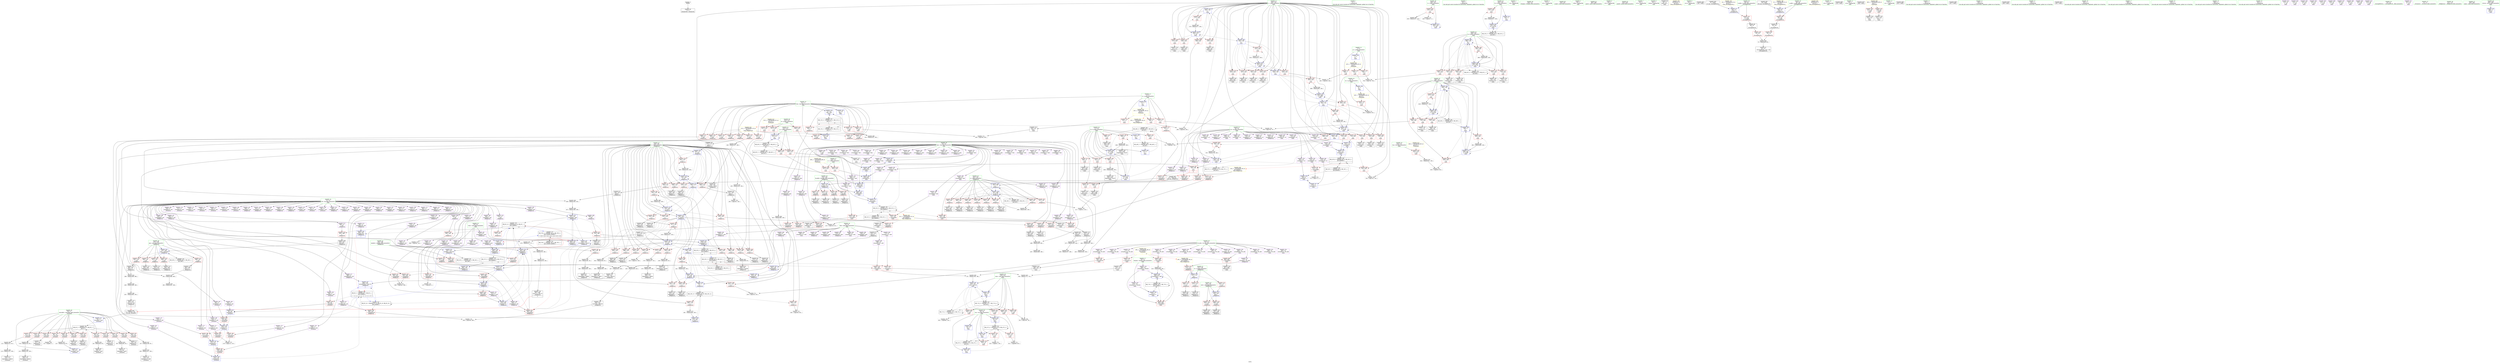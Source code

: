 digraph "SVFG" {
	label="SVFG";

	Node0x55661ce71b40 [shape=record,color=grey,label="{NodeID: 0\nNullPtr}"];
	Node0x55661ce71b40 -> Node0x55661ce99ca0[style=solid];
	Node0x55661cea45b0 [shape=record,color=red,label="{NodeID: 443\n476\<--475\n\<--arrayidx166\n_Z8dijkstrai\n}"];
	Node0x55661cea45b0 -> Node0x55661ce9e0f0[style=solid];
	Node0x55661cea7b00 [shape=record,color=purple,label="{NodeID: 277\n564\<--29\narrayidx\<--se\nmain\n}"];
	Node0x55661ce98cb0 [shape=record,color=black,label="{NodeID: 111\n390\<--389\nconv112\<--\n_Z8dijkstrai\n}"];
	Node0x55661ce98cb0 -> Node0x55661cebf770[style=solid];
	Node0x55661cec5ef0 [shape=record,color=grey,label="{NodeID: 720\n633 = cmp(630, 632, )\n}"];
	Node0x55661ceb9d00 [shape=record,color=blue,label="{NodeID: 554\n15\<--553\nbin\<--mul\nmain\n}"];
	Node0x55661ceb9d00 -> Node0x55661ceeac40[style=dashed];
	Node0x55661cea1900 [shape=record,color=red,label="{NodeID: 388\n272\<--159\n\<--i\n_Z8dijkstrai\n}"];
	Node0x55661cea1900 -> Node0x55661ce9b600[style=solid];
	Node0x55661ce9d000 [shape=record,color=purple,label="{NodeID: 222\n589\<--22\narrayidx19\<--fri_info\nmain\n}"];
	Node0x55661ce99660 [shape=record,color=green,label="{NodeID: 56\n514\<--515\nb\<--b_field_insensitive\nmain\n}"];
	Node0x55661ce99660 -> Node0x55661ceb6360[style=solid];
	Node0x55661ce99660 -> Node0x55661ceb6430[style=solid];
	Node0x55661ce99660 -> Node0x55661ceb6500[style=solid];
	Node0x55661cec0c70 [shape=record,color=grey,label="{NodeID: 665\n134 = Binary(133, 85, )\n}"];
	Node0x55661cec0c70 -> Node0x55661cec0af0[style=solid];
	Node0x55661ceb6f90 [shape=record,color=red,label="{NodeID: 499\n730\<--729\n\<--arrayidx90\nmain\n}"];
	Node0x55661ceb6f90 -> Node0x55661ce9f610[style=solid];
	Node0x55661ceaa880 [shape=record,color=red,label="{NodeID: 333\n810\<--18\n\<--res\nmain\n}"];
	Node0x55661ceaa880 -> Node0x55661cec52f0[style=solid];
	Node0x55661cea0170 [shape=record,color=purple,label="{NodeID: 167\n99\<--11\narrayidx8\<--bit\n_Z5renewi\n}"];
	Node0x55661cea0170 -> Node0x55661ceac0e0[style=solid];
	Node0x55661ce93680 [shape=record,color=green,label="{NodeID: 1\n5\<--1\n\<--dummyObj\nCan only get source location for instruction, argument, global var or function.}"];
	Node0x55661cea4680 [shape=record,color=red,label="{NodeID: 444\n537\<--500\n\<--t\nmain\n}"];
	Node0x55661cea4680 -> Node0x55661cec07f0[style=solid];
	Node0x55661cea4680 -> Node0x55661cec55f0[style=solid];
	Node0x55661cea7bd0 [shape=record,color=purple,label="{NodeID: 278\n565\<--29\narrayidx7\<--se\nmain\n}"];
	Node0x55661cea7bd0 -> Node0x55661ceb9ea0[style=solid];
	Node0x55661ce98d80 [shape=record,color=black,label="{NodeID: 112\n398\<--397\nconv117\<--\n_Z8dijkstrai\n}"];
	Node0x55661ce98d80 -> Node0x55661cebfbf0[style=solid];
	Node0x55661cec6070 [shape=record,color=grey,label="{NodeID: 721\n622 = cmp(620, 621, )\n}"];
	Node0x55661ceb9dd0 [shape=record,color=blue,label="{NodeID: 555\n504\<--109\ni\<--\nmain\n}"];
	Node0x55661ceb9dd0 -> Node0x55661cea4820[style=dashed];
	Node0x55661ceb9dd0 -> Node0x55661cea48f0[style=dashed];
	Node0x55661ceb9dd0 -> Node0x55661cea49c0[style=dashed];
	Node0x55661ceb9dd0 -> Node0x55661cea4a90[style=dashed];
	Node0x55661ceb9dd0 -> Node0x55661cea4b60[style=dashed];
	Node0x55661ceb9dd0 -> Node0x55661ceba110[style=dashed];
	Node0x55661ceb9dd0 -> Node0x55661ceba1e0[style=dashed];
	Node0x55661cea19d0 [shape=record,color=red,label="{NodeID: 389\n277\<--159\n\<--i\n_Z8dijkstrai\n}"];
	Node0x55661cea19d0 -> Node0x55661cec3070[style=solid];
	Node0x55661ce9d0d0 [shape=record,color=purple,label="{NodeID: 223\n590\<--22\narrayidx20\<--fri_info\nmain\n}"];
	Node0x55661ce99730 [shape=record,color=green,label="{NodeID: 57\n516\<--517\nc\<--c_field_insensitive\nmain\n}"];
	Node0x55661ce99730 -> Node0x55661ceb65d0[style=solid];
	Node0x55661ce99730 -> Node0x55661ceb66a0[style=solid];
	Node0x55661cec0df0 [shape=record,color=grey,label="{NodeID: 666\n553 = Binary(552, 184, )\n}"];
	Node0x55661cec0df0 -> Node0x55661ceb9d00[style=solid];
	Node0x55661ceb7060 [shape=record,color=red,label="{NodeID: 500\n773\<--772\n\<--arrayidx112\nmain\n}"];
	Node0x55661ceb7060 -> Node0x55661cebeb70[style=solid];
	Node0x55661ceaa950 [shape=record,color=red,label="{NodeID: 334\n821\<--18\n\<--res\nmain\n}"];
	Node0x55661ceaa950 -> Node0x55661cec5770[style=solid];
	Node0x55661cea0240 [shape=record,color=purple,label="{NodeID: 168\n103\<--11\narrayidx10\<--bit\n_Z5renewi\n}"];
	Node0x55661ce598e0 [shape=record,color=green,label="{NodeID: 2\n16\<--1\n\<--dummyObj\nCan only get source location for instruction, argument, global var or function.}"];
	Node0x55661cea4750 [shape=record,color=red,label="{NodeID: 445\n827\<--502\n\<--tl\nmain\n}"];
	Node0x55661cea4750 -> Node0x55661cec0970[style=solid];
	Node0x55661cea7ca0 [shape=record,color=purple,label="{NodeID: 279\n569\<--29\narrayidx9\<--se\nmain\n}"];
	Node0x55661ce98e50 [shape=record,color=black,label="{NodeID: 113\n402\<--401\nconv120\<--div\n_Z8dijkstrai\n|{<s0>1}}"];
	Node0x55661ce98e50:s0 -> Node0x55661cf260e0[style=solid,color=red];
	Node0x55661cec61f0 [shape=record,color=grey,label="{NodeID: 722\n362 = cmp(359, 361, )\n}"];
	Node0x55661ceb9ea0 [shape=record,color=blue,label="{NodeID: 556\n565\<--5\narrayidx7\<--\nmain\n}"];
	Node0x55661ceb9ea0 -> Node0x55661ceb9f70[style=dashed];
	Node0x55661cea1aa0 [shape=record,color=red,label="{NodeID: 390\n284\<--159\n\<--i\n_Z8dijkstrai\n}"];
	Node0x55661cea1aa0 -> Node0x55661ce98080[style=solid];
	Node0x55661ce9d1a0 [shape=record,color=purple,label="{NodeID: 224\n593\<--22\narrayidx22\<--fri_info\nmain\n}"];
	Node0x55661ce99800 [shape=record,color=green,label="{NodeID: 58\n518\<--519\nsum\<--sum_field_insensitive\nmain\n}"];
	Node0x55661ce99800 -> Node0x55661ceb6770[style=solid];
	Node0x55661ce99800 -> Node0x55661ceb6840[style=solid];
	Node0x55661ce99800 -> Node0x55661ceb6910[style=solid];
	Node0x55661ce99800 -> Node0x55661ceb69e0[style=solid];
	Node0x55661ce99800 -> Node0x55661cebb630[style=solid];
	Node0x55661ce99800 -> Node0x55661cebb7d0[style=solid];
	Node0x55661cec0f70 [shape=record,color=grey,label="{NodeID: 667\n578 = Binary(577, 109, )\n}"];
	Node0x55661cec0f70 -> Node0x55661ceba110[style=solid];
	Node0x55661ceb7130 [shape=record,color=red,label="{NodeID: 501\n778\<--777\n\<--arrayidx115\nmain\n}"];
	Node0x55661ceb7130 -> Node0x55661ce9f950[style=solid];
	Node0x55661ceaaa20 [shape=record,color=red,label="{NodeID: 335\n830\<--18\n\<--res\nmain\n}"];
	Node0x55661cea0310 [shape=record,color=purple,label="{NodeID: 169\n104\<--11\narrayidx11\<--bit\n_Z5renewi\n}"];
	Node0x55661cea0310 -> Node0x55661ceb7c80[style=solid];
	Node0x55661ce56300 [shape=record,color=green,label="{NodeID: 3\n35\<--1\n.str\<--dummyObj\nGlob }"];
	Node0x55661cea4820 [shape=record,color=red,label="{NodeID: 446\n558\<--504\n\<--i\nmain\n}"];
	Node0x55661cea4820 -> Node0x55661cec58f0[style=solid];
	Node0x55661cea7d70 [shape=record,color=purple,label="{NodeID: 280\n570\<--29\narrayidx10\<--se\nmain\n}"];
	Node0x55661cea7d70 -> Node0x55661ceb9f70[style=solid];
	Node0x55661ce98f20 [shape=record,color=black,label="{NodeID: 114\n405\<--404\nidxprom121\<--\n_Z8dijkstrai\n}"];
	Node0x55661cec6370 [shape=record,color=grey,label="{NodeID: 723\n289 = cmp(283, 288, )\n}"];
	Node0x55661ceb9f70 [shape=record,color=blue,label="{NodeID: 557\n570\<--5\narrayidx10\<--\nmain\n}"];
	Node0x55661ceb9f70 -> Node0x55661ceb9ea0[style=dashed];
	Node0x55661ceb9f70 -> Node0x55661ceadb00[style=dashed];
	Node0x55661cea1b70 [shape=record,color=red,label="{NodeID: 391\n291\<--159\n\<--i\n_Z8dijkstrai\n}"];
	Node0x55661cea1b70 -> Node0x55661cec2d70[style=solid];
	Node0x55661ce9d270 [shape=record,color=purple,label="{NodeID: 225\n594\<--22\narrayidx23\<--fri_info\nmain\n}"];
	Node0x55661ce998d0 [shape=record,color=green,label="{NodeID: 59\n526\<--527\nfreopen\<--freopen_field_insensitive\n}"];
	Node0x55661cefdbd0 [shape=record,color=yellow,style=double,label="{NodeID: 834\n29V_1 = ENCHI(MR_29V_0)\npts\{230000 \}\nFun[_Z8dijkstrai]}"];
	Node0x55661cefdbd0 -> Node0x55661cea3230[style=dashed];
	Node0x55661cec10f0 [shape=record,color=grey,label="{NodeID: 668\n248 = Binary(247, 198, )\n}"];
	Node0x55661cec10f0 -> Node0x55661ce9b2c0[style=solid];
	Node0x55661ceb7200 [shape=record,color=red,label="{NodeID: 502\n790\<--789\n\<--arrayidx123\nmain\n}"];
	Node0x55661ceb7200 -> Node0x55661cebfef0[style=solid];
	Node0x55661ceaaaf0 [shape=record,color=red,label="{NodeID: 336\n638\<--27\n\<--lc\nmain\n}"];
	Node0x55661ceaaaf0 -> Node0x55661cec2470[style=solid];
	Node0x55661cea03e0 [shape=record,color=purple,label="{NodeID: 170\n111\<--11\narrayidx14\<--bit\n_Z5renewi\n}"];
	Node0x55661ce59790 [shape=record,color=green,label="{NodeID: 4\n37\<--1\n.str.1\<--dummyObj\nGlob }"];
	Node0x55661cea48f0 [shape=record,color=red,label="{NodeID: 447\n562\<--504\n\<--i\nmain\n}"];
	Node0x55661cea48f0 -> Node0x55661ce9e500[style=solid];
	Node0x55661cea7e40 [shape=record,color=purple,label="{NodeID: 281\n709\<--29\narrayidx79\<--se\nmain\n}"];
	Node0x55661ce98ff0 [shape=record,color=black,label="{NodeID: 115\n413\<--412\nidxprom125\<--\n_Z8dijkstrai\n}"];
	Node0x55661cec64f0 [shape=record,color=grey,label="{NodeID: 724\n712 = cmp(711, 5, )\n}"];
	Node0x55661ceba040 [shape=record,color=blue,label="{NodeID: 558\n574\<--5\narrayidx12\<--\nmain\n}"];
	Node0x55661ceba040 -> Node0x55661ceb6c50[style=dashed];
	Node0x55661ceba040 -> Node0x55661ceba040[style=dashed];
	Node0x55661ceba040 -> Node0x55661ceba2b0[style=dashed];
	Node0x55661ceba040 -> Node0x55661cee7f10[style=dashed];
	Node0x55661cea1c40 [shape=record,color=red,label="{NodeID: 392\n298\<--159\n\<--i\n_Z8dijkstrai\n}"];
	Node0x55661cea1c40 -> Node0x55661ce98220[style=solid];
	Node0x55661ce9d340 [shape=record,color=purple,label="{NodeID: 226\n599\<--22\narrayidx26\<--fri_info\nmain\n}"];
	Node0x55661ce999a0 [shape=record,color=green,label="{NodeID: 60\n534\<--535\nscanf\<--scanf_field_insensitive\n}"];
	Node0x55661cefdcb0 [shape=record,color=yellow,style=double,label="{NodeID: 835\n31V_1 = ENCHI(MR_31V_0)\npts\{260000 \}\nFun[_Z8dijkstrai]}"];
	Node0x55661cefdcb0 -> Node0x55661cea34a0[style=dashed];
	Node0x55661cefdcb0 -> Node0x55661cea3570[style=dashed];
	Node0x55661cefdcb0 -> Node0x55661cea4000[style=dashed];
	Node0x55661cefdcb0 -> Node0x55661cea41a0[style=dashed];
	Node0x55661cefdcb0 -> Node0x55661cea4270[style=dashed];
	Node0x55661cefdcb0 -> Node0x55661cea4410[style=dashed];
	Node0x55661cefdcb0 -> Node0x55661cea44e0[style=dashed];
	Node0x55661cefdcb0 -> Node0x55661cea45b0[style=dashed];
	Node0x55661cec1270 [shape=record,color=grey,label="{NodeID: 669\n305 = Binary(304, 109, )\n}"];
	Node0x55661cec1270 -> Node0x55661ce982f0[style=solid];
	Node0x55661ceb72d0 [shape=record,color=red,label="{NodeID: 503\n795\<--794\n\<--arrayidx126\nmain\n}"];
	Node0x55661ceb72d0 -> Node0x55661ce9fc90[style=solid];
	Node0x55661ceaabc0 [shape=record,color=red,label="{NodeID: 337\n646\<--27\n\<--lc\nmain\n}"];
	Node0x55661ceaabc0 -> Node0x55661ce9ec50[style=solid];
	Node0x55661cea04b0 [shape=record,color=purple,label="{NodeID: 171\n112\<--11\narrayidx15\<--bit\n_Z5renewi\n}"];
	Node0x55661cea04b0 -> Node0x55661ceac1b0[style=solid];
	Node0x55661ce59a00 [shape=record,color=green,label="{NodeID: 5\n39\<--1\nstdin\<--dummyObj\nGlob }"];
	Node0x55661cea49c0 [shape=record,color=red,label="{NodeID: 448\n567\<--504\n\<--i\nmain\n}"];
	Node0x55661cea49c0 -> Node0x55661ce9e5d0[style=solid];
	Node0x55661cea7f10 [shape=record,color=purple,label="{NodeID: 282\n710\<--29\narrayidx80\<--se\nmain\n}"];
	Node0x55661cea7f10 -> Node0x55661ceb6df0[style=solid];
	Node0x55661ce9d800 [shape=record,color=black,label="{NodeID: 116\n420\<--419\nidxprom130\<--\n_Z8dijkstrai\n}"];
	Node0x55661cec6670 [shape=record,color=grey,label="{NodeID: 725\n427 = cmp(426, 5, )\n}"];
	Node0x55661ceba110 [shape=record,color=blue,label="{NodeID: 559\n504\<--578\ni\<--inc\nmain\n}"];
	Node0x55661ceba110 -> Node0x55661cea4820[style=dashed];
	Node0x55661ceba110 -> Node0x55661cea48f0[style=dashed];
	Node0x55661ceba110 -> Node0x55661cea49c0[style=dashed];
	Node0x55661ceba110 -> Node0x55661cea4a90[style=dashed];
	Node0x55661ceba110 -> Node0x55661cea4b60[style=dashed];
	Node0x55661ceba110 -> Node0x55661ceba110[style=dashed];
	Node0x55661ceba110 -> Node0x55661ceba1e0[style=dashed];
	Node0x55661cea1d10 [shape=record,color=red,label="{NodeID: 393\n303\<--159\n\<--i\n_Z8dijkstrai\n}"];
	Node0x55661cea1d10 -> Node0x55661cec13f0[style=solid];
	Node0x55661ce9d410 [shape=record,color=purple,label="{NodeID: 227\n600\<--22\narrayidx27\<--fri_info\nmain\n}"];
	Node0x55661ce9d410 -> Node0x55661ceb6ab0[style=solid];
	Node0x55661ce99aa0 [shape=record,color=green,label="{NodeID: 61\n695\<--696\nqsort\<--qsort_field_insensitive\n}"];
	Node0x55661cee4f00 [shape=record,color=yellow,style=double,label="{NodeID: 836\n33V_1 = ENCHI(MR_33V_0)\npts\{300000 \}\nFun[_Z8dijkstrai]}"];
	Node0x55661cee4f00 -> Node0x55661cea3300[style=dashed];
	Node0x55661cee4f00 -> Node0x55661cea33d0[style=dashed];
	Node0x55661cee4f00 -> Node0x55661cea3e60[style=dashed];
	Node0x55661cee4f00 -> Node0x55661cea3f30[style=dashed];
	Node0x55661cec13f0 [shape=record,color=grey,label="{NodeID: 670\n304 = Binary(303, 85, )\n}"];
	Node0x55661cec13f0 -> Node0x55661cec1270[style=solid];
	Node0x55661ceb73a0 [shape=record,color=blue,label="{NodeID: 504\n4\<--5\nn\<--\nGlob }"];
	Node0x55661ceb73a0 -> Node0x55661cefbe90[style=dashed];
	Node0x55661ceaac90 [shape=record,color=red,label="{NodeID: 338\n652\<--27\n\<--lc\nmain\n}"];
	Node0x55661ceaac90 -> Node0x55661ce9ed20[style=solid];
	Node0x55661cea0580 [shape=record,color=purple,label="{NodeID: 172\n116\<--11\narrayidx17\<--bit\n_Z5renewi\n}"];
	Node0x55661ce97d80 [shape=record,color=green,label="{NodeID: 6\n40\<--1\n.str.2\<--dummyObj\nGlob }"];
	Node0x55661cea4a90 [shape=record,color=red,label="{NodeID: 449\n572\<--504\n\<--i\nmain\n}"];
	Node0x55661cea4a90 -> Node0x55661ce9e6a0[style=solid];
	Node0x55661cea7fe0 [shape=record,color=purple,label="{NodeID: 283\n721\<--29\narrayidx86\<--se\nmain\n}"];
	Node0x55661ce9d8d0 [shape=record,color=black,label="{NodeID: 117\n424\<--423\nidxprom133\<--\n_Z8dijkstrai\n}"];
	Node0x55661cec67f0 [shape=record,color=grey,label="{NodeID: 726\n701 = cmp(699, 700, )\n}"];
	Node0x55661ceba1e0 [shape=record,color=blue,label="{NodeID: 560\n504\<--109\ni\<--\nmain\n}"];
	Node0x55661ceba1e0 -> Node0x55661cea4c30[style=dashed];
	Node0x55661ceba1e0 -> Node0x55661cea4d00[style=dashed];
	Node0x55661ceba1e0 -> Node0x55661cea4dd0[style=dashed];
	Node0x55661ceba1e0 -> Node0x55661cea4ea0[style=dashed];
	Node0x55661ceba1e0 -> Node0x55661cea4f70[style=dashed];
	Node0x55661ceba1e0 -> Node0x55661cea5040[style=dashed];
	Node0x55661ceba1e0 -> Node0x55661ceba380[style=dashed];
	Node0x55661ceba1e0 -> Node0x55661ceba520[style=dashed];
	Node0x55661cea1de0 [shape=record,color=red,label="{NodeID: 394\n310\<--159\n\<--i\n_Z8dijkstrai\n}"];
	Node0x55661cea1de0 -> Node0x55661ce983c0[style=solid];
	Node0x55661ce9d4e0 [shape=record,color=purple,label="{NodeID: 228\n604\<--22\narrayidx29\<--fri_info\nmain\n}"];
	Node0x55661ce99ba0 [shape=record,color=green,label="{NodeID: 62\n833\<--834\nprintf\<--printf_field_insensitive\n}"];
	Node0x55661cec1570 [shape=record,color=grey,label="{NodeID: 671\n614 = Binary(613, 109, )\n}"];
	Node0x55661cec1570 -> Node0x55661ceba380[style=solid];
	Node0x55661ceb7470 [shape=record,color=blue,label="{NodeID: 505\n7\<--5\np\<--\nGlob }"];
	Node0x55661ceb7470 -> Node0x55661cefbf70[style=dashed];
	Node0x55661ceaad60 [shape=record,color=red,label="{NodeID: 339\n658\<--27\n\<--lc\nmain\n}"];
	Node0x55661ceaad60 -> Node0x55661cec31f0[style=solid];
	Node0x55661cea0650 [shape=record,color=purple,label="{NodeID: 173\n117\<--11\narrayidx18\<--bit\n_Z5renewi\n}"];
	Node0x55661cea0650 -> Node0x55661ceac280[style=solid];
	Node0x55661ce7e200 [shape=record,color=green,label="{NodeID: 7\n42\<--1\n.str.3\<--dummyObj\nGlob }"];
	Node0x55661cea4b60 [shape=record,color=red,label="{NodeID: 450\n577\<--504\n\<--i\nmain\n}"];
	Node0x55661cea4b60 -> Node0x55661cec0f70[style=solid];
	Node0x55661cea80b0 [shape=record,color=purple,label="{NodeID: 284\n722\<--29\narrayidx87\<--se\nmain\n}"];
	Node0x55661cea80b0 -> Node0x55661cebb080[style=solid];
	Node0x55661ce9d9a0 [shape=record,color=black,label="{NodeID: 118\n431\<--430\nidxprom136\<--\n_Z8dijkstrai\n}"];
	Node0x55661ceba2b0 [shape=record,color=blue,label="{NodeID: 561\n608\<--610\narrayidx32\<--add\nmain\n}"];
	Node0x55661ceba2b0 -> Node0x55661ceb6c50[style=dashed];
	Node0x55661ceba2b0 -> Node0x55661ceba2b0[style=dashed];
	Node0x55661ceba2b0 -> Node0x55661cee7f10[style=dashed];
	Node0x55661cea1eb0 [shape=record,color=red,label="{NodeID: 395\n317\<--159\n\<--i\n_Z8dijkstrai\n}"];
	Node0x55661cea1eb0 -> Node0x55661cec01f0[style=solid];
	Node0x55661ce9d5b0 [shape=record,color=purple,label="{NodeID: 229\n605\<--22\narrayidx30\<--fri_info\nmain\n}"];
	Node0x55661ce9d5b0 -> Node0x55661ceb6b80[style=solid];
	Node0x55661ce99ca0 [shape=record,color=black,label="{NodeID: 63\n2\<--3\ndummyVal\<--dummyVal\n}"];
	Node0x55661cec16f0 [shape=record,color=grey,label="{NodeID: 672\n491 = Binary(490, 109, )\n}"];
	Node0x55661cec16f0 -> Node0x55661ceb98f0[style=solid];
	Node0x55661ceb7540 [shape=record,color=blue,label="{NodeID: 506\n9\<--5\nm\<--\nGlob }"];
	Node0x55661ceb7540 -> Node0x55661cefc050[style=dashed];
	Node0x55661ceaae30 [shape=record,color=red,label="{NodeID: 340\n666\<--27\n\<--lc\nmain\n}"];
	Node0x55661ceaae30 -> Node0x55661ce9eec0[style=solid];
	Node0x55661cea0720 [shape=record,color=purple,label="{NodeID: 174\n125\<--11\narrayidx22\<--bit\n_Z5renewi\n}"];
	Node0x55661ce7e290 [shape=record,color=green,label="{NodeID: 8\n44\<--1\nstdout\<--dummyObj\nGlob }"];
	Node0x55661cea4c30 [shape=record,color=red,label="{NodeID: 451\n583\<--504\n\<--i\nmain\n}"];
	Node0x55661cea4c30 -> Node0x55661cec5a70[style=solid];
	Node0x55661cea8180 [shape=record,color=purple,label="{NodeID: 285\n732\<--29\narrayidx92\<--se\nmain\n}"];
	Node0x55661ce9da70 [shape=record,color=black,label="{NodeID: 119\n436\<--435\nconv140\<--add139\n_Z8dijkstrai\n}"];
	Node0x55661ce9da70 -> Node0x55661cec5d70[style=solid];
	Node0x55661ceba380 [shape=record,color=blue,label="{NodeID: 562\n504\<--614\ni\<--inc34\nmain\n}"];
	Node0x55661ceba380 -> Node0x55661cea4c30[style=dashed];
	Node0x55661ceba380 -> Node0x55661cea4d00[style=dashed];
	Node0x55661ceba380 -> Node0x55661cea4dd0[style=dashed];
	Node0x55661ceba380 -> Node0x55661cea4ea0[style=dashed];
	Node0x55661ceba380 -> Node0x55661cea4f70[style=dashed];
	Node0x55661ceba380 -> Node0x55661cea5040[style=dashed];
	Node0x55661ceba380 -> Node0x55661ceba380[style=dashed];
	Node0x55661ceba380 -> Node0x55661ceba520[style=dashed];
	Node0x55661cea1f80 [shape=record,color=red,label="{NodeID: 396\n324\<--159\n\<--i\n_Z8dijkstrai\n}"];
	Node0x55661cea1f80 -> Node0x55661cec5170[style=solid];
	Node0x55661ce9d680 [shape=record,color=purple,label="{NodeID: 230\n776\<--22\narrayidx114\<--fri_info\nmain\n}"];
	Node0x55661ce99da0 [shape=record,color=black,label="{NodeID: 64\n497\<--5\nmain_ret\<--\nmain\n}"];
	Node0x55661cee51a0 [shape=record,color=yellow,style=double,label="{NodeID: 839\nRETMU(2V_2)\npts\{59 \}\nFun[_Z4compPKvS0_]}"];
	Node0x55661cec1870 [shape=record,color=grey,label="{NodeID: 673\n486 = Binary(485, 109, )\n}"];
	Node0x55661cec1870 -> Node0x55661ceb9820[style=solid];
	Node0x55661ceb7640 [shape=record,color=blue,label="{NodeID: 507\n15\<--16\nbin\<--\nGlob }"];
	Node0x55661ceb7640 -> Node0x55661cee4500[style=dashed];
	Node0x55661ceaaf00 [shape=record,color=red,label="{NodeID: 341\n672\<--27\n\<--lc\nmain\n}"];
	Node0x55661ceaaf00 -> Node0x55661ce9ef90[style=solid];
	Node0x55661cea07f0 [shape=record,color=purple,label="{NodeID: 175\n126\<--11\narrayidx23\<--bit\n_Z5renewi\n}"];
	Node0x55661cea07f0 -> Node0x55661ceac350[style=solid];
	Node0x55661ce7eae0 [shape=record,color=green,label="{NodeID: 9\n45\<--1\n.str.4\<--dummyObj\nGlob }"];
	Node0x55661cea4d00 [shape=record,color=red,label="{NodeID: 452\n587\<--504\n\<--i\nmain\n}"];
	Node0x55661cea4d00 -> Node0x55661ce9e770[style=solid];
	Node0x55661cea8250 [shape=record,color=purple,label="{NodeID: 286\n733\<--29\narrayidx93\<--se\nmain\n}"];
	Node0x55661cea8250 -> Node0x55661cebb150[style=solid];
	Node0x55661ce9db40 [shape=record,color=black,label="{NodeID: 120\n439\<--438\nidxprom141\<--\n_Z8dijkstrai\n}"];
	Node0x55661cf25780 [shape=record,color=black,label="{NodeID: 895\n543 = PHI()\n}"];
	Node0x55661cee1800 [shape=record,color=black,label="{NodeID: 729\nMR_18V_15 = PHI(MR_18V_16, MR_18V_14, )\npts\{160 \}\n}"];
	Node0x55661cee1800 -> Node0x55661cea22c0[style=dashed];
	Node0x55661cee1800 -> Node0x55661cea2390[style=dashed];
	Node0x55661cee1800 -> Node0x55661ceb98f0[style=dashed];
	Node0x55661ceba450 [shape=record,color=blue,label="{NodeID: 563\n27\<--5\nlc\<--\nmain\n}"];
	Node0x55661ceba450 -> Node0x55661ceeb140[style=dashed];
	Node0x55661cea2050 [shape=record,color=red,label="{NodeID: 397\n331\<--159\n\<--i\n_Z8dijkstrai\n}"];
	Node0x55661cea2050 -> Node0x55661ce98560[style=solid];
	Node0x55661cea55e0 [shape=record,color=purple,label="{NodeID: 231\n777\<--22\narrayidx115\<--fri_info\nmain\n}"];
	Node0x55661cea55e0 -> Node0x55661ceb7130[style=solid];
	Node0x55661ce99e70 [shape=record,color=black,label="{NodeID: 65\n65\<--64\n\<--\n_Z4compPKvS0_\n}"];
	Node0x55661ce99e70 -> Node0x55661ceab4b0[style=solid];
	Node0x55661cee5cc0 [shape=record,color=yellow,style=double,label="{NodeID: 840\nRETMU(4V_2)\npts\{61 \}\nFun[_Z4compPKvS0_]}"];
	Node0x55661cec19f0 [shape=record,color=grey,label="{NodeID: 674\n480 = Binary(479, 184, )\n}"];
	Node0x55661cec19f0 -> Node0x55661ce9e1c0[style=solid];
	Node0x55661ceb7740 [shape=record,color=blue,label="{NodeID: 508\n18\<--16\nres\<--\nGlob }"];
	Node0x55661ceb7740 -> Node0x55661cee4a00[style=dashed];
	Node0x55661ceaafd0 [shape=record,color=red,label="{NodeID: 342\n689\<--27\n\<--lc\nmain\n}"];
	Node0x55661ceaafd0 -> Node0x55661ce9f060[style=solid];
	Node0x55661cea08c0 [shape=record,color=purple,label="{NodeID: 176\n130\<--11\narrayidx25\<--bit\n_Z5renewi\n}"];
	Node0x55661ce59bd0 [shape=record,color=green,label="{NodeID: 10\n47\<--1\n.str.5\<--dummyObj\nGlob }"];
	Node0x55661cef7890 [shape=record,color=black,label="{NodeID: 785\nMR_6V_3 = PHI(MR_6V_4, MR_6V_2, )\npts\{77 \}\n}"];
	Node0x55661cef7890 -> Node0x55661ceab650[style=dashed];
	Node0x55661cef7890 -> Node0x55661ceab720[style=dashed];
	Node0x55661cef7890 -> Node0x55661ceab7f0[style=dashed];
	Node0x55661cef7890 -> Node0x55661ceab8c0[style=dashed];
	Node0x55661cef7890 -> Node0x55661ceab990[style=dashed];
	Node0x55661cef7890 -> Node0x55661ceaba60[style=dashed];
	Node0x55661cef7890 -> Node0x55661ceabb30[style=dashed];
	Node0x55661cef7890 -> Node0x55661ceabc00[style=dashed];
	Node0x55661cef7890 -> Node0x55661ceabcd0[style=dashed];
	Node0x55661cef7890 -> Node0x55661ceabda0[style=dashed];
	Node0x55661cef7890 -> Node0x55661ceabe70[style=dashed];
	Node0x55661cef7890 -> Node0x55661ceabf40[style=dashed];
	Node0x55661cef7890 -> Node0x55661ceb7ef0[style=dashed];
	Node0x55661cea4dd0 [shape=record,color=red,label="{NodeID: 453\n591\<--504\n\<--i\nmain\n}"];
	Node0x55661cea4dd0 -> Node0x55661ce9e840[style=solid];
	Node0x55661cea8320 [shape=record,color=purple,label="{NodeID: 287\n330\<--31\narrayidx84\<--dist\n_Z8dijkstrai\n}"];
	Node0x55661ce9dc10 [shape=record,color=black,label="{NodeID: 121\n443\<--442\nconv144\<--\n_Z8dijkstrai\n}"];
	Node0x55661ce9dc10 -> Node0x55661cec2bf0[style=solid];
	Node0x55661cf25880 [shape=record,color=black,label="{NodeID: 896\n533 = PHI()\n}"];
	Node0x55661cee1d00 [shape=record,color=black,label="{NodeID: 730\nMR_20V_2 = PHI(MR_20V_4, MR_20V_1, )\npts\{162 \}\n}"];
	Node0x55661cee1d00 -> Node0x55661ceb9680[style=dashed];
	Node0x55661ceba520 [shape=record,color=blue,label="{NodeID: 564\n504\<--109\ni\<--\nmain\n}"];
	Node0x55661ceba520 -> Node0x55661cea5110[style=dashed];
	Node0x55661ceba520 -> Node0x55661cea51e0[style=dashed];
	Node0x55661ceba520 -> Node0x55661cebaee0[style=dashed];
	Node0x55661ceba520 -> Node0x55661cebafb0[style=dashed];
	Node0x55661cea2120 [shape=record,color=red,label="{NodeID: 398\n335\<--159\n\<--i\n_Z8dijkstrai\n}"];
	Node0x55661cea2120 -> Node0x55661ce98630[style=solid];
	Node0x55661cea5670 [shape=record,color=purple,label="{NodeID: 232\n793\<--22\narrayidx125\<--fri_info\nmain\n}"];
	Node0x55661ce99f40 [shape=record,color=black,label="{NodeID: 66\n68\<--67\n\<--\n_Z4compPKvS0_\n}"];
	Node0x55661ce99f40 -> Node0x55661ceab580[style=solid];
	Node0x55661cec1b70 [shape=record,color=grey,label="{NodeID: 675\n479 = Binary(478, 198, )\n}"];
	Node0x55661cec1b70 -> Node0x55661cec19f0[style=solid];
	Node0x55661ceb7840 [shape=record,color=blue,label="{NodeID: 509\n27\<--5\nlc\<--\nGlob }"];
	Node0x55661ceb7840 -> Node0x55661cee0a00[style=dashed];
	Node0x55661ceab0a0 [shape=record,color=red,label="{NodeID: 343\n700\<--27\n\<--lc\nmain\n}"];
	Node0x55661ceab0a0 -> Node0x55661cec67f0[style=solid];
	Node0x55661cea0990 [shape=record,color=purple,label="{NodeID: 177\n131\<--11\narrayidx26\<--bit\n_Z5renewi\n}"];
	Node0x55661cea0990 -> Node0x55661ceb7d50[style=solid];
	Node0x55661ce6e6d0 [shape=record,color=green,label="{NodeID: 11\n49\<--1\n.str.6\<--dummyObj\nGlob }"];
	Node0x55661cef7d90 [shape=record,color=black,label="{NodeID: 786\nMR_8V_2 = PHI(MR_8V_7, MR_8V_1, )\npts\{140000 \}\n|{|<s2>1|<s3>1|<s4>1|<s5>1|<s6>2}}"];
	Node0x55661cef7d90 -> Node0x55661ceac010[style=dashed];
	Node0x55661cef7d90 -> Node0x55661ceb7bb0[style=dashed];
	Node0x55661cef7d90:s2 -> Node0x55661cea4340[style=dashed,color=blue];
	Node0x55661cef7d90:s3 -> Node0x55661ceb9750[style=dashed,color=blue];
	Node0x55661cef7d90:s4 -> Node0x55661cee2c00[style=dashed,color=blue];
	Node0x55661cef7d90:s5 -> Node0x55661cef8290[style=dashed,color=blue];
	Node0x55661cef7d90:s6 -> Node0x55661cef8290[style=dashed,color=blue];
	Node0x55661cea4ea0 [shape=record,color=red,label="{NodeID: 454\n597\<--504\n\<--i\nmain\n}"];
	Node0x55661cea4ea0 -> Node0x55661ce9e910[style=solid];
	Node0x55661cea83f0 [shape=record,color=purple,label="{NodeID: 288\n333\<--31\narrayidx86\<--dist\n_Z8dijkstrai\n}"];
	Node0x55661cea83f0 -> Node0x55661ceb8cc0[style=solid];
	Node0x55661ce9dce0 [shape=record,color=black,label="{NodeID: 122\n453\<--452\nidxprom151\<--\n_Z8dijkstrai\n}"];
	Node0x55661cf25980 [shape=record,color=black,label="{NodeID: 897\n596 = PHI()\n}"];
	Node0x55661cee2200 [shape=record,color=black,label="{NodeID: 731\nMR_24V_2 = PHI(MR_24V_3, MR_24V_1, )\npts\{166 \}\n}"];
	Node0x55661cee2200 -> Node0x55661ceb9340[style=dashed];
	Node0x55661ceba5f0 [shape=record,color=blue,label="{NodeID: 565\n506\<--5\nj\<--\nmain\n}"];
	Node0x55661ceba5f0 -> Node0x55661ceb5730[style=dashed];
	Node0x55661ceba5f0 -> Node0x55661ceb5800[style=dashed];
	Node0x55661ceba5f0 -> Node0x55661ceba5f0[style=dashed];
	Node0x55661ceba5f0 -> Node0x55661cebae10[style=dashed];
	Node0x55661ceba5f0 -> Node0x55661cebb560[style=dashed];
	Node0x55661cea21f0 [shape=record,color=red,label="{NodeID: 399\n340\<--159\n\<--i\n_Z8dijkstrai\n}"];
	Node0x55661cea21f0 -> Node0x55661cec2170[style=solid];
	Node0x55661cea5740 [shape=record,color=purple,label="{NodeID: 233\n794\<--22\narrayidx126\<--fri_info\nmain\n}"];
	Node0x55661cea5740 -> Node0x55661ceb72d0[style=solid];
	Node0x55661ce9a010 [shape=record,color=black,label="{NodeID: 67\n55\<--70\n_Z4compPKvS0__ret\<--sub\n_Z4compPKvS0_\n}"];
	Node0x55661cec1cf0 [shape=record,color=grey,label="{NodeID: 676\n478 = Binary(471, 477, )\n}"];
	Node0x55661cec1cf0 -> Node0x55661cec1b70[style=solid];
	Node0x55661ceb7940 [shape=record,color=blue,label="{NodeID: 510\n58\<--56\na.addr\<--a\n_Z4compPKvS0_\n}"];
	Node0x55661ceb7940 -> Node0x55661ceab310[style=dashed];
	Node0x55661ceab170 [shape=record,color=red,label="{NodeID: 344\n522\<--39\n\<--stdin\nmain\n}"];
	Node0x55661ceab170 -> Node0x55661ce9e290[style=solid];
	Node0x55661cea0a60 [shape=record,color=purple,label="{NodeID: 178\n137\<--11\narrayidx30\<--bit\n_Z5renewi\n}"];
	Node0x55661ce6e7a0 [shape=record,color=green,label="{NodeID: 12\n51\<--1\n.str.7\<--dummyObj\nGlob }"];
	Node0x55661cef8290 [shape=record,color=black,label="{NodeID: 787\nMR_8V_19 = PHI(MR_8V_18, MR_8V_16, MR_8V_16, )\npts\{140000 \}\n}"];
	Node0x55661cef8290 -> Node0x55661cea4340[style=dashed];
	Node0x55661cef8290 -> Node0x55661ceb9750[style=dashed];
	Node0x55661cef8290 -> Node0x55661cee2c00[style=dashed];
	Node0x55661cef8290 -> Node0x55661cef8290[style=dashed];
	Node0x55661cea4f70 [shape=record,color=red,label="{NodeID: 455\n602\<--504\n\<--i\nmain\n}"];
	Node0x55661cea4f70 -> Node0x55661ce9e9e0[style=solid];
	Node0x55661cea84c0 [shape=record,color=purple,label="{NodeID: 289\n352\<--31\narrayidx95\<--dist\n_Z8dijkstrai\n}"];
	Node0x55661ce9ddb0 [shape=record,color=black,label="{NodeID: 123\n458\<--457\nconv155\<--add154\n_Z8dijkstrai\n}"];
	Node0x55661ce9ddb0 -> Node0x55661ceb9750[style=solid];
	Node0x55661cf25a80 [shape=record,color=black,label="{NodeID: 898\n625 = PHI()\n}"];
	Node0x55661cee2700 [shape=record,color=black,label="{NodeID: 732\nMR_26V_2 = PHI(MR_26V_3, MR_26V_1, )\npts\{168 \}\n}"];
	Node0x55661cee2700 -> Node0x55661ceb9410[style=dashed];
	Node0x55661ceba6c0 [shape=record,color=blue,label="{NodeID: 566\n27\<--639\nlc\<--inc45\nmain\n}"];
	Node0x55661ceba6c0 -> Node0x55661ceaabc0[style=dashed];
	Node0x55661ceba6c0 -> Node0x55661ceaac90[style=dashed];
	Node0x55661ceba6c0 -> Node0x55661ceaad60[style=dashed];
	Node0x55661ceba6c0 -> Node0x55661cebaa00[style=dashed];
	Node0x55661cea22c0 [shape=record,color=red,label="{NodeID: 400\n359\<--159\n\<--i\n_Z8dijkstrai\n}"];
	Node0x55661cea22c0 -> Node0x55661cec61f0[style=solid];
	Node0x55661cea5810 [shape=record,color=purple,label="{NodeID: 234\n226\<--24\narrayidx20\<--line\n_Z8dijkstrai\n}"];
	Node0x55661ce9a0e0 [shape=record,color=black,label="{NodeID: 68\n86\<--84\nidxprom\<--mul\n_Z5renewi\n}"];
	Node0x55661cec1e70 [shape=record,color=grey,label="{NodeID: 677\n610 = Binary(609, 601, )\n}"];
	Node0x55661cec1e70 -> Node0x55661ceba2b0[style=solid];
	Node0x55661ceb7a10 [shape=record,color=blue,label="{NodeID: 511\n60\<--57\nb.addr\<--b\n_Z4compPKvS0_\n}"];
	Node0x55661ceb7a10 -> Node0x55661ceab3e0[style=dashed];
	Node0x55661ceab240 [shape=record,color=red,label="{NodeID: 345\n528\<--44\n\<--stdout\nmain\n}"];
	Node0x55661ceab240 -> Node0x55661ce9e360[style=solid];
	Node0x55661cea0b30 [shape=record,color=purple,label="{NodeID: 179\n138\<--11\narrayidx31\<--bit\n_Z5renewi\n}"];
	Node0x55661cea0b30 -> Node0x55661ceac420[style=solid];
	Node0x55661ce6ecc0 [shape=record,color=green,label="{NodeID: 13\n85\<--1\n\<--dummyObj\nCan only get source location for instruction, argument, global var or function.}"];
	Node0x55661cea5040 [shape=record,color=red,label="{NodeID: 456\n613\<--504\n\<--i\nmain\n}"];
	Node0x55661cea5040 -> Node0x55661cec1570[style=solid];
	Node0x55661cea8590 [shape=record,color=purple,label="{NodeID: 290\n355\<--31\narrayidx97\<--dist\n_Z8dijkstrai\n}"];
	Node0x55661cea8590 -> Node0x55661ceb90d0[style=solid];
	Node0x55661ce9de80 [shape=record,color=black,label="{NodeID: 124\n461\<--460\nidxprom156\<--\n_Z8dijkstrai\n}"];
	Node0x55661cf25b80 [shape=record,color=black,label="{NodeID: 899\n627 = PHI()\n}"];
	Node0x55661cee2c00 [shape=record,color=black,label="{NodeID: 733\nMR_8V_13 = PHI(MR_8V_16, MR_8V_7, )\npts\{140000 \}\n|{|<s5>12}}"];
	Node0x55661cee2c00 -> Node0x55661cea3b20[style=dashed];
	Node0x55661cee2c00 -> Node0x55661cea3bf0[style=dashed];
	Node0x55661cee2c00 -> Node0x55661cea3cc0[style=dashed];
	Node0x55661cee2c00 -> Node0x55661cea3d90[style=dashed];
	Node0x55661cee2c00 -> Node0x55661ceb95b0[style=dashed];
	Node0x55661cee2c00:s5 -> Node0x55661ceaea00[style=dashed,color=blue];
	Node0x55661ceba790 [shape=record,color=blue,label="{NodeID: 567\n643\<--637\narrayidx48\<--\nmain\n}"];
	Node0x55661ceba790 -> Node0x55661ceba860[style=dashed];
	Node0x55661cea2390 [shape=record,color=red,label="{NodeID: 401\n490\<--159\n\<--i\n_Z8dijkstrai\n}"];
	Node0x55661cea2390 -> Node0x55661cec16f0[style=solid];
	Node0x55661cea58e0 [shape=record,color=purple,label="{NodeID: 235\n227\<--24\narrayidx21\<--line\n_Z8dijkstrai\n}"];
	Node0x55661cea58e0 -> Node0x55661cea34a0[style=solid];
	Node0x55661ce9a1b0 [shape=record,color=black,label="{NodeID: 69\n91\<--90\nidxprom2\<--\n_Z5renewi\n}"];
	Node0x55661cec1ff0 [shape=record,color=grey,label="{NodeID: 678\n632 = Binary(631, 109, )\n}"];
	Node0x55661cec1ff0 -> Node0x55661cec5ef0[style=solid];
	Node0x55661ceb7ae0 [shape=record,color=blue,label="{NodeID: 512\n76\<--75\nnow.addr\<--now\n_Z5renewi\n}"];
	Node0x55661ceb7ae0 -> Node0x55661cef7890[style=dashed];
	Node0x55661ceab310 [shape=record,color=red,label="{NodeID: 346\n64\<--58\n\<--a.addr\n_Z4compPKvS0_\n}"];
	Node0x55661ceab310 -> Node0x55661ce99e70[style=solid];
	Node0x55661cea0c00 [shape=record,color=purple,label="{NodeID: 180\n142\<--11\narrayidx33\<--bit\n_Z5renewi\n}"];
	Node0x55661ce6ed50 [shape=record,color=green,label="{NodeID: 14\n109\<--1\n\<--dummyObj\nCan only get source location for instruction, argument, global var or function.}"];
	Node0x55661cea5110 [shape=record,color=red,label="{NodeID: 457\n620\<--504\n\<--i\nmain\n}"];
	Node0x55661cea5110 -> Node0x55661cec6070[style=solid];
	Node0x55661cea8660 [shape=record,color=purple,label="{NodeID: 291\n373\<--31\narrayidx106\<--dist\n_Z8dijkstrai\n}"];
	Node0x55661ce9df50 [shape=record,color=black,label="{NodeID: 125\n465\<--464\nconv159\<--\n_Z8dijkstrai\n}"];
	Node0x55661ce9df50 -> Node0x55661cec2770[style=solid];
	Node0x55661cf25c80 [shape=record,color=black,label="{NodeID: 900\n636 = PHI()\n}"];
	Node0x55661cee3100 [shape=record,color=black,label="{NodeID: 734\nMR_35V_5 = PHI(MR_35V_6, MR_35V_4, )\npts\{320000 \}\n|{|<s1>12}}"];
	Node0x55661cee3100 -> Node0x55661ceb9270[style=dashed];
	Node0x55661cee3100:s1 -> Node0x55661ceae500[style=dashed,color=blue];
	Node0x55661ceba860 [shape=record,color=blue,label="{NodeID: 568\n649\<--645\narrayidx51\<--\nmain\n}"];
	Node0x55661ceba860 -> Node0x55661ceba930[style=dashed];
	Node0x55661cea2460 [shape=record,color=red,label="{NodeID: 402\n411\<--161\n\<--j\n_Z8dijkstrai\n}"];
	Node0x55661cea2460 -> Node0x55661cec43f0[style=solid];
	Node0x55661cea59b0 [shape=record,color=purple,label="{NodeID: 236\n233\<--24\narrayidx24\<--line\n_Z8dijkstrai\n}"];
	Node0x55661ce9a280 [shape=record,color=black,label="{NodeID: 70\n97\<--96\nidxprom6\<--mul5\n_Z5renewi\n}"];
	Node0x55661cec2170 [shape=record,color=grey,label="{NodeID: 679\n341 = Binary(340, 109, )\n}"];
	Node0x55661cec2170 -> Node0x55661ceb8e60[style=solid];
	Node0x55661ceb7bb0 [shape=record,color=blue,label="{NodeID: 513\n93\<--89\narrayidx4\<--\n_Z5renewi\n}"];
	Node0x55661ceb7bb0 -> Node0x55661ceac0e0[style=dashed];
	Node0x55661ceb7bb0 -> Node0x55661ceb7c80[style=dashed];
	Node0x55661ceab3e0 [shape=record,color=red,label="{NodeID: 347\n67\<--60\n\<--b.addr\n_Z4compPKvS0_\n}"];
	Node0x55661ceab3e0 -> Node0x55661ce99f40[style=solid];
	Node0x55661cea0cd0 [shape=record,color=purple,label="{NodeID: 181\n143\<--11\narrayidx34\<--bit\n_Z5renewi\n}"];
	Node0x55661cea0cd0 -> Node0x55661ceb7e20[style=solid];
	Node0x55661ce6ee20 [shape=record,color=green,label="{NodeID: 15\n184\<--1\n\<--dummyObj\nCan only get source location for instruction, argument, global var or function.}"];
	Node0x55661cea51e0 [shape=record,color=red,label="{NodeID: 458\n685\<--504\n\<--i\nmain\n}"];
	Node0x55661cea51e0 -> Node0x55661cec37f0[style=solid];
	Node0x55661cea8730 [shape=record,color=purple,label="{NodeID: 292\n376\<--31\narrayidx107\<--dist\n_Z8dijkstrai\n}"];
	Node0x55661cea8730 -> Node0x55661ceb9270[style=solid];
	Node0x55661ce9e020 [shape=record,color=black,label="{NodeID: 126\n473\<--472\nidxprom164\<--\n_Z8dijkstrai\n}"];
	Node0x55661cf25d80 [shape=record,color=black,label="{NodeID: 901\n832 = PHI()\n}"];
	Node0x55661cee3600 [shape=record,color=black,label="{NodeID: 735\nMR_37V_5 = PHI(MR_37V_6, MR_37V_4, )\npts\{340000 \}\n|{|<s1>12}}"];
	Node0x55661cee3600 -> Node0x55661ceb94e0[style=dashed];
	Node0x55661cee3600:s1 -> Node0x55661ceaea00[style=dashed,color=blue];
	Node0x55661ceba930 [shape=record,color=blue,label="{NodeID: 569\n655\<--651\narrayidx54\<--\nmain\n}"];
	Node0x55661ceba930 -> Node0x55661cebaad0[style=dashed];
	Node0x55661cea2530 [shape=record,color=red,label="{NodeID: 403\n419\<--161\n\<--j\n_Z8dijkstrai\n}"];
	Node0x55661cea2530 -> Node0x55661ce9d800[style=solid];
	Node0x55661cea5a80 [shape=record,color=purple,label="{NodeID: 237\n234\<--24\narrayidx25\<--line\n_Z8dijkstrai\n}"];
	Node0x55661cea5a80 -> Node0x55661cea3570[style=solid];
	Node0x55661ce9a350 [shape=record,color=black,label="{NodeID: 71\n102\<--101\nidxprom9\<--\n_Z5renewi\n}"];
	Node0x55661cec22f0 [shape=record,color=grey,label="{NodeID: 680\n445 = Binary(444, 198, )\n}"];
	Node0x55661ceb7c80 [shape=record,color=blue,label="{NodeID: 514\n104\<--100\narrayidx11\<--\n_Z5renewi\n}"];
	Node0x55661ceb7c80 -> Node0x55661ceac1b0[style=dashed];
	Node0x55661ceb7c80 -> Node0x55661ceac280[style=dashed];
	Node0x55661ceb7c80 -> Node0x55661ceac350[style=dashed];
	Node0x55661ceb7c80 -> Node0x55661ceb7d50[style=dashed];
	Node0x55661ceb7c80 -> Node0x55661cef7d90[style=dashed];
	Node0x55661ceab4b0 [shape=record,color=red,label="{NodeID: 348\n66\<--65\n\<--\n_Z4compPKvS0_\n}"];
	Node0x55661ceab4b0 -> Node0x55661cec04f0[style=solid];
	Node0x55661cea0da0 [shape=record,color=purple,label="{NodeID: 182\n189\<--11\narrayidx4\<--bit\n_Z8dijkstrai\n}"];
	Node0x55661ce6f410 [shape=record,color=green,label="{NodeID: 16\n192\<--1\n\<--dummyObj\nCan only get source location for instruction, argument, global var or function.}"];
	Node0x55661cea52b0 [shape=record,color=red,label="{NodeID: 459\n699\<--504\n\<--i\nmain\n}"];
	Node0x55661cea52b0 -> Node0x55661cec67f0[style=solid];
	Node0x55661cea8800 [shape=record,color=purple,label="{NodeID: 293\n769\<--31\narrayidx110\<--dist\nmain\n}"];
	Node0x55661ce9e0f0 [shape=record,color=black,label="{NodeID: 127\n477\<--476\nconv167\<--\n_Z8dijkstrai\n}"];
	Node0x55661ce9e0f0 -> Node0x55661cec1cf0[style=solid];
	Node0x55661cf25e80 [shape=record,color=black,label="{NodeID: 902\n56 = PHI()\n0th arg _Z4compPKvS0_ }"];
	Node0x55661cf25e80 -> Node0x55661ceb7940[style=solid];
	Node0x55661cebaa00 [shape=record,color=blue,label="{NodeID: 570\n27\<--659\nlc\<--inc55\nmain\n}"];
	Node0x55661cebaa00 -> Node0x55661ceaaaf0[style=dashed];
	Node0x55661cebaa00 -> Node0x55661ceaae30[style=dashed];
	Node0x55661cebaa00 -> Node0x55661ceaaf00[style=dashed];
	Node0x55661cebaa00 -> Node0x55661ceba6c0[style=dashed];
	Node0x55661cebaa00 -> Node0x55661ceeb140[style=dashed];
	Node0x55661cea2600 [shape=record,color=red,label="{NodeID: 404\n430\<--161\n\<--j\n_Z8dijkstrai\n}"];
	Node0x55661cea2600 -> Node0x55661ce9d9a0[style=solid];
	Node0x55661cea5b50 [shape=record,color=purple,label="{NodeID: 238\n421\<--24\narrayidx131\<--line\n_Z8dijkstrai\n}"];
	Node0x55661ce9a420 [shape=record,color=black,label="{NodeID: 72\n110\<--108\nidxprom13\<--add\n_Z5renewi\n}"];
	Node0x55661cec2470 [shape=record,color=grey,label="{NodeID: 681\n639 = Binary(638, 109, )\n}"];
	Node0x55661cec2470 -> Node0x55661ce9eb80[style=solid];
	Node0x55661cec2470 -> Node0x55661ceba6c0[style=solid];
	Node0x55661ceb7d50 [shape=record,color=blue,label="{NodeID: 515\n131\<--127\narrayidx26\<--\n_Z5renewi\n}"];
	Node0x55661ceb7d50 -> Node0x55661ceac420[style=dashed];
	Node0x55661ceb7d50 -> Node0x55661ceb7e20[style=dashed];
	Node0x55661ceab580 [shape=record,color=red,label="{NodeID: 349\n69\<--68\n\<--\n_Z4compPKvS0_\n}"];
	Node0x55661ceab580 -> Node0x55661cec04f0[style=solid];
	Node0x55661cea0e70 [shape=record,color=purple,label="{NodeID: 183\n190\<--11\narrayidx5\<--bit\n_Z8dijkstrai\n}"];
	Node0x55661cea0e70 -> Node0x55661ceb8230[style=solid];
	Node0x55661ce6f4e0 [shape=record,color=green,label="{NodeID: 17\n198\<--1\n\<--dummyObj\nCan only get source location for instruction, argument, global var or function.}"];
	Node0x55661cea5380 [shape=record,color=red,label="{NodeID: 460\n703\<--504\n\<--i\nmain\n}"];
	Node0x55661cea5380 -> Node0x55661ce9f200[style=solid];
	Node0x55661cea88d0 [shape=record,color=purple,label="{NodeID: 294\n772\<--31\narrayidx112\<--dist\nmain\n}"];
	Node0x55661cea88d0 -> Node0x55661ceb7060[style=solid];
	Node0x55661ce9e1c0 [shape=record,color=black,label="{NodeID: 128\n481\<--480\nconv171\<--div170\n_Z8dijkstrai\n|{<s0>2}}"];
	Node0x55661ce9e1c0:s0 -> Node0x55661cf260e0[style=solid,color=red];
	Node0x55661cf25fe0 [shape=record,color=black,label="{NodeID: 903\n57 = PHI()\n1st arg _Z4compPKvS0_ }"];
	Node0x55661cf25fe0 -> Node0x55661ceb7a10[style=solid];
	Node0x55661cebaad0 [shape=record,color=blue,label="{NodeID: 571\n663\<--657\narrayidx58\<--\nmain\n}"];
	Node0x55661cebaad0 -> Node0x55661cebaba0[style=dashed];
	Node0x55661cea26d0 [shape=record,color=red,label="{NodeID: 405\n438\<--161\n\<--j\n_Z8dijkstrai\n}"];
	Node0x55661cea26d0 -> Node0x55661ce9db40[style=solid];
	Node0x55661cea5c20 [shape=record,color=purple,label="{NodeID: 239\n422\<--24\narrayidx132\<--line\n_Z8dijkstrai\n}"];
	Node0x55661cea5c20 -> Node0x55661cea4000[style=solid];
	Node0x55661ce9a4f0 [shape=record,color=black,label="{NodeID: 73\n115\<--114\nidxprom16\<--\n_Z5renewi\n}"];
	Node0x55661cec25f0 [shape=record,color=grey,label="{NodeID: 682\n467 = Binary(466, 198, )\n}"];
	Node0x55661ceb7e20 [shape=record,color=blue,label="{NodeID: 516\n143\<--139\narrayidx34\<--\n_Z5renewi\n}"];
	Node0x55661ceb7e20 -> Node0x55661cef7d90[style=dashed];
	Node0x55661ceab650 [shape=record,color=red,label="{NodeID: 350\n80\<--76\n\<--now.addr\n_Z5renewi\n}"];
	Node0x55661ceab650 -> Node0x55661cec4cf0[style=solid];
	Node0x55661cea0f40 [shape=record,color=purple,label="{NodeID: 184\n201\<--11\narrayidx8\<--bit\n_Z8dijkstrai\n}"];
	Node0x55661ce6f5b0 [shape=record,color=green,label="{NodeID: 18\n319\<--1\n\<--dummyObj\nCan only get source location for instruction, argument, global var or function.}"];
	Node0x55661cea5450 [shape=record,color=red,label="{NodeID: 461\n714\<--504\n\<--i\nmain\n}"];
	Node0x55661cea5450 -> Node0x55661cebb080[style=solid];
	Node0x55661cea89a0 [shape=record,color=purple,label="{NodeID: 295\n786\<--31\narrayidx121\<--dist\nmain\n}"];
	Node0x55661ce9e290 [shape=record,color=black,label="{NodeID: 129\n525\<--522\ncall\<--\nmain\n}"];
	Node0x55661cf260e0 [shape=record,color=black,label="{NodeID: 904\n75 = PHI(402, 481, )\n0th arg _Z5renewi }"];
	Node0x55661cf260e0 -> Node0x55661ceb7ae0[style=solid];
	Node0x55661cee4500 [shape=record,color=black,label="{NodeID: 738\nMR_12V_2 = PHI(MR_12V_4, MR_12V_1, )\npts\{17 \}\n}"];
	Node0x55661cee4500 -> Node0x55661ceb9c30[style=dashed];
	Node0x55661cebaba0 [shape=record,color=blue,label="{NodeID: 572\n669\<--665\narrayidx61\<--\nmain\n}"];
	Node0x55661cebaba0 -> Node0x55661cebac70[style=dashed];
	Node0x55661cea27a0 [shape=record,color=red,label="{NodeID: 406\n452\<--161\n\<--j\n_Z8dijkstrai\n}"];
	Node0x55661cea27a0 -> Node0x55661ce9dce0[style=solid];
	Node0x55661cea5cf0 [shape=record,color=purple,label="{NodeID: 240\n432\<--24\narrayidx137\<--line\n_Z8dijkstrai\n}"];
	Node0x55661ce9a5c0 [shape=record,color=black,label="{NodeID: 74\n124\<--123\nidxprom21\<--add20\n_Z5renewi\n}"];
	Node0x55661cec2770 [shape=record,color=grey,label="{NodeID: 683\n466 = Binary(459, 465, )\n}"];
	Node0x55661cec2770 -> Node0x55661cec25f0[style=solid];
	Node0x55661ceb7ef0 [shape=record,color=blue,label="{NodeID: 517\n76\<--147\nnow.addr\<--div\n_Z5renewi\n}"];
	Node0x55661ceb7ef0 -> Node0x55661cef7890[style=dashed];
	Node0x55661ceab720 [shape=record,color=red,label="{NodeID: 351\n83\<--76\n\<--now.addr\n_Z5renewi\n}"];
	Node0x55661ceab720 -> Node0x55661cebfd70[style=solid];
	Node0x55661cea1010 [shape=record,color=purple,label="{NodeID: 185\n202\<--11\narrayidx9\<--bit\n_Z8dijkstrai\n}"];
	Node0x55661cea1010 -> Node0x55661ceb8300[style=solid];
	Node0x55661ce6f680 [shape=record,color=green,label="{NodeID: 19\n694\<--1\n\<--dummyObj\nCan only get source location for instruction, argument, global var or function.}"];
	Node0x55661cea5520 [shape=record,color=red,label="{NodeID: 462\n715\<--504\n\<--i\nmain\n}"];
	Node0x55661cea5520 -> Node0x55661ce9f3a0[style=solid];
	Node0x55661cea8a70 [shape=record,color=purple,label="{NodeID: 296\n789\<--31\narrayidx123\<--dist\nmain\n}"];
	Node0x55661cea8a70 -> Node0x55661ceb7200[style=solid];
	Node0x55661ce9e360 [shape=record,color=black,label="{NodeID: 130\n531\<--528\ncall1\<--\nmain\n}"];
	Node0x55661cf26410 [shape=record,color=black,label="{NodeID: 905\n154 = PHI(746, )\n0th arg _Z8dijkstrai }"];
	Node0x55661cf26410 -> Node0x55661ceb7fc0[style=solid];
	Node0x55661cee4a00 [shape=record,color=black,label="{NodeID: 739\nMR_47V_2 = PHI(MR_47V_8, MR_47V_1, )\npts\{19 \}\n}"];
	Node0x55661cee4a00 -> Node0x55661cebb490[style=dashed];
	Node0x55661cebac70 [shape=record,color=blue,label="{NodeID: 573\n675\<--671\narrayidx64\<--\nmain\n}"];
	Node0x55661cebac70 -> Node0x55661ceba790[style=dashed];
	Node0x55661cebac70 -> Node0x55661ceec540[style=dashed];
	Node0x55661cea2870 [shape=record,color=red,label="{NodeID: 407\n460\<--161\n\<--j\n_Z8dijkstrai\n}"];
	Node0x55661cea2870 -> Node0x55661ce9de80[style=solid];
	Node0x55661cea5dc0 [shape=record,color=purple,label="{NodeID: 241\n433\<--24\narrayidx138\<--line\n_Z8dijkstrai\n}"];
	Node0x55661cea5dc0 -> Node0x55661cea41a0[style=solid];
	Node0x55661ce9a690 [shape=record,color=black,label="{NodeID: 75\n129\<--128\nidxprom24\<--\n_Z5renewi\n}"];
	Node0x55661cec28f0 [shape=record,color=grey,label="{NodeID: 684\n457 = Binary(451, 456, )\n}"];
	Node0x55661cec28f0 -> Node0x55661ce9ddb0[style=solid];
	Node0x55661ceb7fc0 [shape=record,color=blue,label="{NodeID: 518\n155\<--154\nfp.addr\<--fp\n_Z8dijkstrai\n}"];
	Node0x55661ceb7fc0 -> Node0x55661ceac4f0[style=dashed];
	Node0x55661ceb7fc0 -> Node0x55661ceac5c0[style=dashed];
	Node0x55661ceb7fc0 -> Node0x55661ceac690[style=dashed];
	Node0x55661ceb7fc0 -> Node0x55661ceac760[style=dashed];
	Node0x55661ceab7f0 [shape=record,color=red,label="{NodeID: 352\n90\<--76\n\<--now.addr\n_Z5renewi\n}"];
	Node0x55661ceab7f0 -> Node0x55661ce9a1b0[style=solid];
	Node0x55661cea10e0 [shape=record,color=purple,label="{NodeID: 186\n239\<--11\narrayidx29\<--bit\n_Z8dijkstrai\n}"];
	Node0x55661ce6f750 [shape=record,color=green,label="{NodeID: 20\n825\<--1\n\<--dummyObj\nCan only get source location for instruction, argument, global var or function.}"];
	Node0x55661ceb5250 [shape=record,color=red,label="{NodeID: 463\n725\<--504\n\<--i\nmain\n}"];
	Node0x55661ceb5250 -> Node0x55661cebb150[style=solid];
	Node0x55661cea8b40 [shape=record,color=purple,label="{NodeID: 297\n337\<--33\narrayidx88\<--visit\n_Z8dijkstrai\n}"];
	Node0x55661cea8b40 -> Node0x55661ceb8d90[style=solid];
	Node0x55661ce9e430 [shape=record,color=black,label="{NodeID: 131\n548\<--547\nconv\<--\nmain\n}"];
	Node0x55661ce9e430 -> Node0x55661cec5470[style=solid];
	Node0x55661cee0a00 [shape=record,color=black,label="{NodeID: 740\nMR_49V_2 = PHI(MR_49V_4, MR_49V_1, )\npts\{28 \}\n}"];
	Node0x55661cee0a00 -> Node0x55661ceba450[style=dashed];
	Node0x55661cebad40 [shape=record,color=blue,label="{NodeID: 574\n512\<--677\na\<--\nmain\n}"];
	Node0x55661cebad40 -> Node0x55661ceb61c0[style=dashed];
	Node0x55661cebad40 -> Node0x55661ceb6290[style=dashed];
	Node0x55661cebad40 -> Node0x55661cebad40[style=dashed];
	Node0x55661cebad40 -> Node0x55661ceec040[style=dashed];
	Node0x55661cea2940 [shape=record,color=red,label="{NodeID: 408\n472\<--161\n\<--j\n_Z8dijkstrai\n}"];
	Node0x55661cea2940 -> Node0x55661ce9e020[style=solid];
	Node0x55661cea5e90 [shape=record,color=purple,label="{NodeID: 242\n440\<--24\narrayidx142\<--line\n_Z8dijkstrai\n}"];
	Node0x55661ce9a760 [shape=record,color=black,label="{NodeID: 76\n136\<--135\nidxprom29\<--add28\n_Z5renewi\n}"];
	Node0x55661cec2a70 [shape=record,color=grey,label="{NodeID: 685\n361 = Binary(360, 109, )\n}"];
	Node0x55661cec2a70 -> Node0x55661cec61f0[style=solid];
	Node0x55661ceb8090 [shape=record,color=blue,label="{NodeID: 519\n157\<--174\nst\<--\n_Z8dijkstrai\n}"];
	Node0x55661ceb8090 -> Node0x55661ceac830[style=dashed];
	Node0x55661ceb8090 -> Node0x55661ceac900[style=dashed];
	Node0x55661ceb8090 -> Node0x55661ceac9d0[style=dashed];
	Node0x55661ceab8c0 [shape=record,color=red,label="{NodeID: 353\n95\<--76\n\<--now.addr\n_Z5renewi\n}"];
	Node0x55661ceab8c0 -> Node0x55661cebf5f0[style=solid];
	Node0x55661cea11b0 [shape=record,color=purple,label="{NodeID: 187\n240\<--11\narrayidx30\<--bit\n_Z8dijkstrai\n}"];
	Node0x55661cea11b0 -> Node0x55661ceb8570[style=solid];
	Node0x55661ce6ef60 [shape=record,color=green,label="{NodeID: 21\n4\<--6\nn\<--n_field_insensitive\nGlob }"];
	Node0x55661ce6ef60 -> Node0x55661cea9770[style=solid];
	Node0x55661ce6ef60 -> Node0x55661cea9840[style=solid];
	Node0x55661ce6ef60 -> Node0x55661cea9910[style=solid];
	Node0x55661ce6ef60 -> Node0x55661cea99e0[style=solid];
	Node0x55661ce6ef60 -> Node0x55661cea9ab0[style=solid];
	Node0x55661ce6ef60 -> Node0x55661ceb73a0[style=solid];
	Node0x55661cefaf90 [shape=record,color=yellow,style=double,label="{NodeID: 796\n2V_1 = ENCHI(MR_2V_0)\npts\{59 \}\nFun[_Z4compPKvS0_]}"];
	Node0x55661cefaf90 -> Node0x55661ceb7940[style=dashed];
	Node0x55661ceb5320 [shape=record,color=red,label="{NodeID: 464\n726\<--504\n\<--i\nmain\n}"];
	Node0x55661ceb5320 -> Node0x55661ce9f540[style=solid];
	Node0x55661cea8c10 [shape=record,color=purple,label="{NodeID: 298\n348\<--33\narrayidx93\<--visit\n_Z8dijkstrai\n}"];
	Node0x55661cea8c10 -> Node0x55661ceb9000[style=solid];
	Node0x55661ce9e500 [shape=record,color=black,label="{NodeID: 132\n563\<--562\nidxprom\<--\nmain\n}"];
	Node0x55661cebae10 [shape=record,color=blue,label="{NodeID: 575\n506\<--681\nj\<--inc66\nmain\n}"];
	Node0x55661cebae10 -> Node0x55661ceb5730[style=dashed];
	Node0x55661cebae10 -> Node0x55661ceb5800[style=dashed];
	Node0x55661cebae10 -> Node0x55661ceba5f0[style=dashed];
	Node0x55661cebae10 -> Node0x55661cebae10[style=dashed];
	Node0x55661cebae10 -> Node0x55661cebb560[style=dashed];
	Node0x55661cea2a10 [shape=record,color=red,label="{NodeID: 409\n485\<--161\n\<--j\n_Z8dijkstrai\n}"];
	Node0x55661cea2a10 -> Node0x55661cec1870[style=solid];
	Node0x55661cea5f60 [shape=record,color=purple,label="{NodeID: 243\n441\<--24\narrayidx143\<--line\n_Z8dijkstrai\n}"];
	Node0x55661cea5f60 -> Node0x55661cea4270[style=solid];
	Node0x55661ce9a830 [shape=record,color=black,label="{NodeID: 77\n141\<--140\nidxprom32\<--\n_Z5renewi\n}"];
	Node0x55661cec2bf0 [shape=record,color=grey,label="{NodeID: 686\n444 = Binary(437, 443, )\n}"];
	Node0x55661cec2bf0 -> Node0x55661cec22f0[style=solid];
	Node0x55661ceb8160 [shape=record,color=blue,label="{NodeID: 520\n159\<--177\ni\<--conv\n_Z8dijkstrai\n}"];
	Node0x55661ceb8160 -> Node0x55661ceacaa0[style=dashed];
	Node0x55661ceb8160 -> Node0x55661ceacb70[style=dashed];
	Node0x55661ceb8160 -> Node0x55661ceacc40[style=dashed];
	Node0x55661ceb8160 -> Node0x55661ceacd10[style=dashed];
	Node0x55661ceb8160 -> Node0x55661ceacde0[style=dashed];
	Node0x55661ceb8160 -> Node0x55661ceb83d0[style=dashed];
	Node0x55661ceb8160 -> Node0x55661ceb84a0[style=dashed];
	Node0x55661ceab990 [shape=record,color=red,label="{NodeID: 354\n101\<--76\n\<--now.addr\n_Z5renewi\n}"];
	Node0x55661ceab990 -> Node0x55661ce9a350[style=solid];
	Node0x55661cea1280 [shape=record,color=purple,label="{NodeID: 188\n258\<--11\narrayidx41\<--bit\n_Z8dijkstrai\n}"];
	Node0x55661ce6f030 [shape=record,color=green,label="{NodeID: 22\n7\<--8\np\<--p_field_insensitive\nGlob }"];
	Node0x55661ce6f030 -> Node0x55661cea9b80[style=solid];
	Node0x55661ce6f030 -> Node0x55661cea9c50[style=solid];
	Node0x55661ce6f030 -> Node0x55661cea9d20[style=solid];
	Node0x55661ce6f030 -> Node0x55661ceb7470[style=solid];
	Node0x55661cefbab0 [shape=record,color=yellow,style=double,label="{NodeID: 797\n4V_1 = ENCHI(MR_4V_0)\npts\{61 \}\nFun[_Z4compPKvS0_]}"];
	Node0x55661cefbab0 -> Node0x55661ceb7a10[style=dashed];
	Node0x55661ceb53f0 [shape=record,color=red,label="{NodeID: 465\n736\<--504\n\<--i\nmain\n}"];
	Node0x55661ceb53f0 -> Node0x55661cebe3f0[style=solid];
	Node0x55661cea8ce0 [shape=record,color=purple,label="{NodeID: 299\n386\<--33\narrayidx111\<--visit\n_Z8dijkstrai\n}"];
	Node0x55661cea8ce0 -> Node0x55661ceb94e0[style=solid];
	Node0x55661ce9e5d0 [shape=record,color=black,label="{NodeID: 133\n568\<--567\nidxprom8\<--\nmain\n}"];
	Node0x55661cee0ff0 [shape=record,color=black,label="{NodeID: 742\nMR_55V_3 = PHI(MR_55V_4, MR_55V_2, )\npts\{503 \}\n}"];
	Node0x55661cee0ff0 -> Node0x55661cea4750[style=dashed];
	Node0x55661cee0ff0 -> Node0x55661cebbbe0[style=dashed];
	Node0x55661cebaee0 [shape=record,color=blue,label="{NodeID: 576\n504\<--686\ni\<--inc69\nmain\n}"];
	Node0x55661cebaee0 -> Node0x55661cea5110[style=dashed];
	Node0x55661cebaee0 -> Node0x55661cea51e0[style=dashed];
	Node0x55661cebaee0 -> Node0x55661cebaee0[style=dashed];
	Node0x55661cebaee0 -> Node0x55661cebafb0[style=dashed];
	Node0x55661cea2ae0 [shape=record,color=red,label="{NodeID: 410\n346\<--163\n\<--now\n_Z8dijkstrai\n}"];
	Node0x55661cea2ae0 -> Node0x55661ce98700[style=solid];
	Node0x55661cea6030 [shape=record,color=purple,label="{NodeID: 244\n454\<--24\narrayidx152\<--line\n_Z8dijkstrai\n}"];
	Node0x55661ce9a900 [shape=record,color=black,label="{NodeID: 78\n171\<--170\nidxprom\<--\n_Z8dijkstrai\n}"];
	Node0x55661cec2d70 [shape=record,color=grey,label="{NodeID: 687\n292 = Binary(291, 85, )\n}"];
	Node0x55661cec2d70 -> Node0x55661cec2ef0[style=solid];
	Node0x55661ceb8230 [shape=record,color=blue,label="{NodeID: 521\n190\<--192\narrayidx5\<--\n_Z8dijkstrai\n}"];
	Node0x55661ceb8230 -> Node0x55661ceb8300[style=dashed];
	Node0x55661ceaba60 [shape=record,color=red,label="{NodeID: 355\n106\<--76\n\<--now.addr\n_Z5renewi\n}"];
	Node0x55661ceaba60 -> Node0x55661cebf170[style=solid];
	Node0x55661cea1350 [shape=record,color=purple,label="{NodeID: 189\n259\<--11\narrayidx42\<--bit\n_Z8dijkstrai\n}"];
	Node0x55661cea1350 -> Node0x55661cea3640[style=solid];
	Node0x55661ce6f100 [shape=record,color=green,label="{NodeID: 23\n9\<--10\nm\<--m_field_insensitive\nGlob }"];
	Node0x55661ce6f100 -> Node0x55661cea9df0[style=solid];
	Node0x55661ce6f100 -> Node0x55661ceb7540[style=solid];
	Node0x55661ceb54c0 [shape=record,color=red,label="{NodeID: 466\n742\<--504\n\<--i\nmain\n}"];
	Node0x55661ceb54c0 -> Node0x55661cec40f0[style=solid];
	Node0x55661cea8db0 [shape=record,color=purple,label="{NodeID: 300\n425\<--33\narrayidx134\<--visit\n_Z8dijkstrai\n}"];
	Node0x55661cea8db0 -> Node0x55661cea40d0[style=solid];
	Node0x55661ce9e6a0 [shape=record,color=black,label="{NodeID: 134\n573\<--572\nidxprom11\<--\nmain\n}"];
	Node0x55661cee10e0 [shape=record,color=black,label="{NodeID: 743\nMR_57V_2 = PHI(MR_57V_16, MR_57V_1, )\npts\{505 \}\n}"];
	Node0x55661cee10e0 -> Node0x55661ceb9dd0[style=dashed];
	Node0x55661cebafb0 [shape=record,color=blue,label="{NodeID: 577\n504\<--109\ni\<--\nmain\n}"];
	Node0x55661cebafb0 -> Node0x55661cea52b0[style=dashed];
	Node0x55661cebafb0 -> Node0x55661cea5380[style=dashed];
	Node0x55661cebafb0 -> Node0x55661cea5450[style=dashed];
	Node0x55661cebafb0 -> Node0x55661cea5520[style=dashed];
	Node0x55661cebafb0 -> Node0x55661ceb5250[style=dashed];
	Node0x55661cebafb0 -> Node0x55661ceb5320[style=dashed];
	Node0x55661cebafb0 -> Node0x55661ceb53f0[style=dashed];
	Node0x55661cebafb0 -> Node0x55661cebb220[style=dashed];
	Node0x55661cebafb0 -> Node0x55661cebb2f0[style=dashed];
	Node0x55661cea2bb0 [shape=record,color=red,label="{NodeID: 411\n353\<--163\n\<--now\n_Z8dijkstrai\n}"];
	Node0x55661cea2bb0 -> Node0x55661ce988a0[style=solid];
	Node0x55661cea6100 [shape=record,color=purple,label="{NodeID: 245\n455\<--24\narrayidx153\<--line\n_Z8dijkstrai\n}"];
	Node0x55661cea6100 -> Node0x55661cea4410[style=solid];
	Node0x55661ce9a9d0 [shape=record,color=black,label="{NodeID: 79\n177\<--176\nconv\<--\n_Z8dijkstrai\n}"];
	Node0x55661ce9a9d0 -> Node0x55661ceb8160[style=solid];
	Node0x55661cec2ef0 [shape=record,color=grey,label="{NodeID: 688\n293 = Binary(292, 109, )\n}"];
	Node0x55661cec2ef0 -> Node0x55661ce98150[style=solid];
	Node0x55661ceb8300 [shape=record,color=blue,label="{NodeID: 522\n202\<--197\narrayidx9\<--add\n_Z8dijkstrai\n}"];
	Node0x55661ceb8300 -> Node0x55661cea3640[style=dashed];
	Node0x55661ceb8300 -> Node0x55661ceb8230[style=dashed];
	Node0x55661ceb8300 -> Node0x55661ceb8570[style=dashed];
	Node0x55661ceb8300 -> Node0x55661ceb87e0[style=dashed];
	Node0x55661ceb8300 -> Node0x55661cee2c00[style=dashed];
	Node0x55661ceabb30 [shape=record,color=red,label="{NodeID: 356\n114\<--76\n\<--now.addr\n_Z5renewi\n}"];
	Node0x55661ceabb30 -> Node0x55661ce9a4f0[style=solid];
	Node0x55661cea1420 [shape=record,color=purple,label="{NodeID: 190\n263\<--11\narrayidx44\<--bit\n_Z8dijkstrai\n}"];
	Node0x55661ce6f1d0 [shape=record,color=green,label="{NodeID: 24\n11\<--14\nbit\<--bit_field_insensitive\nGlob }"];
	Node0x55661ce6f1d0 -> Node0x55661ce9fd60[style=solid];
	Node0x55661ce6f1d0 -> Node0x55661ce9fe30[style=solid];
	Node0x55661ce6f1d0 -> Node0x55661ce9ff00[style=solid];
	Node0x55661ce6f1d0 -> Node0x55661ce9ffd0[style=solid];
	Node0x55661ce6f1d0 -> Node0x55661cea00a0[style=solid];
	Node0x55661ce6f1d0 -> Node0x55661cea0170[style=solid];
	Node0x55661ce6f1d0 -> Node0x55661cea0240[style=solid];
	Node0x55661ce6f1d0 -> Node0x55661cea0310[style=solid];
	Node0x55661ce6f1d0 -> Node0x55661cea03e0[style=solid];
	Node0x55661ce6f1d0 -> Node0x55661cea04b0[style=solid];
	Node0x55661ce6f1d0 -> Node0x55661cea0580[style=solid];
	Node0x55661ce6f1d0 -> Node0x55661cea0650[style=solid];
	Node0x55661ce6f1d0 -> Node0x55661cea0720[style=solid];
	Node0x55661ce6f1d0 -> Node0x55661cea07f0[style=solid];
	Node0x55661ce6f1d0 -> Node0x55661cea08c0[style=solid];
	Node0x55661ce6f1d0 -> Node0x55661cea0990[style=solid];
	Node0x55661ce6f1d0 -> Node0x55661cea0a60[style=solid];
	Node0x55661ce6f1d0 -> Node0x55661cea0b30[style=solid];
	Node0x55661ce6f1d0 -> Node0x55661cea0c00[style=solid];
	Node0x55661ce6f1d0 -> Node0x55661cea0cd0[style=solid];
	Node0x55661ce6f1d0 -> Node0x55661cea0da0[style=solid];
	Node0x55661ce6f1d0 -> Node0x55661cea0e70[style=solid];
	Node0x55661ce6f1d0 -> Node0x55661cea0f40[style=solid];
	Node0x55661ce6f1d0 -> Node0x55661cea1010[style=solid];
	Node0x55661ce6f1d0 -> Node0x55661cea10e0[style=solid];
	Node0x55661ce6f1d0 -> Node0x55661cea11b0[style=solid];
	Node0x55661ce6f1d0 -> Node0x55661cea1280[style=solid];
	Node0x55661ce6f1d0 -> Node0x55661cea1350[style=solid];
	Node0x55661ce6f1d0 -> Node0x55661cea1420[style=solid];
	Node0x55661ce6f1d0 -> Node0x55661cea14f0[style=solid];
	Node0x55661ce6f1d0 -> Node0x55661ce9b7a0[style=solid];
	Node0x55661ce6f1d0 -> Node0x55661ce9b870[style=solid];
	Node0x55661ce6f1d0 -> Node0x55661ce9b940[style=solid];
	Node0x55661ce6f1d0 -> Node0x55661ce9ba10[style=solid];
	Node0x55661ce6f1d0 -> Node0x55661ce9bae0[style=solid];
	Node0x55661ce6f1d0 -> Node0x55661ce9bbb0[style=solid];
	Node0x55661ce6f1d0 -> Node0x55661ce9bc80[style=solid];
	Node0x55661ce6f1d0 -> Node0x55661ce9bd50[style=solid];
	Node0x55661ce6f1d0 -> Node0x55661ce9be20[style=solid];
	Node0x55661ce6f1d0 -> Node0x55661ce9bef0[style=solid];
	Node0x55661ce6f1d0 -> Node0x55661ce9bfc0[style=solid];
	Node0x55661ce6f1d0 -> Node0x55661ce9c090[style=solid];
	Node0x55661ce6f1d0 -> Node0x55661ce9c160[style=solid];
	Node0x55661ce6f1d0 -> Node0x55661ce9c230[style=solid];
	Node0x55661ce6f1d0 -> Node0x55661ce9c300[style=solid];
	Node0x55661ce6f1d0 -> Node0x55661ce9c3d0[style=solid];
	Node0x55661ce6f1d0 -> Node0x55661ce9c4a0[style=solid];
	Node0x55661ce6f1d0 -> Node0x55661ce9c570[style=solid];
	Node0x55661ce6f1d0 -> Node0x55661ce9c640[style=solid];
	Node0x55661ce6f1d0 -> Node0x55661ce9c710[style=solid];
	Node0x55661ce6f1d0 -> Node0x55661ce9c7e0[style=solid];
	Node0x55661ce6f1d0 -> Node0x55661ce9c8b0[style=solid];
	Node0x55661ce6f1d0 -> Node0x55661ce9c980[style=solid];
	Node0x55661ce6f1d0 -> Node0x55661ce9ca50[style=solid];
	Node0x55661ce6f1d0 -> Node0x55661ce9cb20[style=solid];
	Node0x55661ce6f1d0 -> Node0x55661ce9cbf0[style=solid];
	Node0x55661ceb5590 [shape=record,color=red,label="{NodeID: 467\n746\<--504\n\<--i\nmain\n|{<s0>12}}"];
	Node0x55661ceb5590:s0 -> Node0x55661cf26410[style=solid,color=red];
	Node0x55661cea8e80 [shape=record,color=purple,label="{NodeID: 301\n523\<--35\n\<--.str\nmain\n}"];
	Node0x55661ce9e770 [shape=record,color=black,label="{NodeID: 135\n588\<--587\nidxprom18\<--\nmain\n}"];
	Node0x55661cee6b40 [shape=record,color=black,label="{NodeID: 744\nMR_59V_2 = PHI(MR_59V_8, MR_59V_1, )\npts\{507 \}\n}"];
	Node0x55661cee6b40 -> Node0x55661ceba5f0[style=dashed];
	Node0x55661cee6b40 -> Node0x55661cebb560[style=dashed];
	Node0x55661cebb080 [shape=record,color=blue,label="{NodeID: 578\n722\<--714\narrayidx87\<--\nmain\n}"];
	Node0x55661cebb080 -> Node0x55661cebb150[style=dashed];
	Node0x55661cea2c80 [shape=record,color=red,label="{NodeID: 412\n429\<--165\n\<--mindist\n_Z8dijkstrai\n}"];
	Node0x55661cea2c80 -> Node0x55661cec34f0[style=solid];
	Node0x55661cea61d0 [shape=record,color=purple,label="{NodeID: 246\n462\<--24\narrayidx157\<--line\n_Z8dijkstrai\n}"];
	Node0x55661ce9aaa0 [shape=record,color=black,label="{NodeID: 80\n181\<--180\nconv2\<--\n_Z8dijkstrai\n}"];
	Node0x55661ce9aaa0 -> Node0x55661cec4870[style=solid];
	Node0x55661cec3070 [shape=record,color=grey,label="{NodeID: 689\n278 = Binary(277, 85, )\n}"];
	Node0x55661cec3070 -> Node0x55661cec3af0[style=solid];
	Node0x55661ceb83d0 [shape=record,color=blue,label="{NodeID: 523\n159\<--206\ni\<--inc\n_Z8dijkstrai\n}"];
	Node0x55661ceb83d0 -> Node0x55661ceacaa0[style=dashed];
	Node0x55661ceb83d0 -> Node0x55661ceacb70[style=dashed];
	Node0x55661ceb83d0 -> Node0x55661ceacc40[style=dashed];
	Node0x55661ceb83d0 -> Node0x55661ceacd10[style=dashed];
	Node0x55661ceb83d0 -> Node0x55661ceacde0[style=dashed];
	Node0x55661ceb83d0 -> Node0x55661ceb83d0[style=dashed];
	Node0x55661ceb83d0 -> Node0x55661ceb84a0[style=dashed];
	Node0x55661ceabc00 [shape=record,color=red,label="{NodeID: 357\n121\<--76\n\<--now.addr\n_Z5renewi\n}"];
	Node0x55661ceabc00 -> Node0x55661cec3670[style=solid];
	Node0x55661cea14f0 [shape=record,color=purple,label="{NodeID: 191\n264\<--11\narrayidx45\<--bit\n_Z8dijkstrai\n}"];
	Node0x55661cea14f0 -> Node0x55661ceb87e0[style=solid];
	Node0x55661ce6f2a0 [shape=record,color=green,label="{NodeID: 25\n15\<--17\nbin\<--bin_field_insensitive\nGlob }"];
	Node0x55661ce6f2a0 -> Node0x55661cea9ec0[style=solid];
	Node0x55661ce6f2a0 -> Node0x55661cea9f90[style=solid];
	Node0x55661ce6f2a0 -> Node0x55661ceaa060[style=solid];
	Node0x55661ce6f2a0 -> Node0x55661ceaa130[style=solid];
	Node0x55661ce6f2a0 -> Node0x55661ceaa200[style=solid];
	Node0x55661ce6f2a0 -> Node0x55661ceaa2d0[style=solid];
	Node0x55661ce6f2a0 -> Node0x55661ceaa3a0[style=solid];
	Node0x55661ce6f2a0 -> Node0x55661ceaa470[style=solid];
	Node0x55661ce6f2a0 -> Node0x55661ceaa540[style=solid];
	Node0x55661ce6f2a0 -> Node0x55661ceaa610[style=solid];
	Node0x55661ce6f2a0 -> Node0x55661ceaa6e0[style=solid];
	Node0x55661ce6f2a0 -> Node0x55661ceaa7b0[style=solid];
	Node0x55661ce6f2a0 -> Node0x55661ceb7640[style=solid];
	Node0x55661ce6f2a0 -> Node0x55661ceb9c30[style=solid];
	Node0x55661ce6f2a0 -> Node0x55661ceb9d00[style=solid];
	Node0x55661cefbd80 [shape=record,color=yellow,style=double,label="{NodeID: 800\n39V_1 = ENCHI(MR_39V_0)\npts\{1 \}\nFun[main]}"];
	Node0x55661cefbd80 -> Node0x55661ceab170[style=dashed];
	Node0x55661cefbd80 -> Node0x55661ceab240[style=dashed];
	Node0x55661ceb5660 [shape=record,color=red,label="{NodeID: 468\n749\<--504\n\<--i\nmain\n}"];
	Node0x55661ceb5660 -> Node0x55661cebe9f0[style=solid];
	Node0x55661cea8f50 [shape=record,color=purple,label="{NodeID: 302\n524\<--37\n\<--.str.1\nmain\n}"];
	Node0x55661ce9e840 [shape=record,color=black,label="{NodeID: 136\n592\<--591\nidxprom21\<--\nmain\n}"];
	Node0x55661cee7010 [shape=record,color=black,label="{NodeID: 745\nMR_61V_2 = PHI(MR_61V_3, MR_61V_1, )\npts\{509 \}\n}"];
	Node0x55661cee7010 -> Node0x55661cebb700[style=dashed];
	Node0x55661cee7010 -> Node0x55661cee7010[style=dashed];
	Node0x55661cebb150 [shape=record,color=blue,label="{NodeID: 579\n733\<--725\narrayidx93\<--\nmain\n}"];
	Node0x55661cebb150 -> Node0x55661ceadb00[style=dashed];
	Node0x55661cea2d50 [shape=record,color=red,label="{NodeID: 413\n451\<--165\n\<--mindist\n_Z8dijkstrai\n}"];
	Node0x55661cea2d50 -> Node0x55661cec28f0[style=solid];
	Node0x55661cea62a0 [shape=record,color=purple,label="{NodeID: 247\n463\<--24\narrayidx158\<--line\n_Z8dijkstrai\n}"];
	Node0x55661cea62a0 -> Node0x55661cea44e0[style=solid];
	Node0x55661ce9ab70 [shape=record,color=black,label="{NodeID: 81\n188\<--187\nidxprom3\<--\n_Z8dijkstrai\n}"];
	Node0x55661cec31f0 [shape=record,color=grey,label="{NodeID: 690\n659 = Binary(658, 109, )\n}"];
	Node0x55661cec31f0 -> Node0x55661ce9edf0[style=solid];
	Node0x55661cec31f0 -> Node0x55661cebaa00[style=solid];
	Node0x55661ceb84a0 [shape=record,color=blue,label="{NodeID: 524\n159\<--213\ni\<--\n_Z8dijkstrai\n}"];
	Node0x55661ceb84a0 -> Node0x55661ceaceb0[style=dashed];
	Node0x55661ceb84a0 -> Node0x55661ceacf80[style=dashed];
	Node0x55661ceb84a0 -> Node0x55661cead050[style=dashed];
	Node0x55661ceb84a0 -> Node0x55661cead120[style=dashed];
	Node0x55661ceb84a0 -> Node0x55661ceb8640[style=dashed];
	Node0x55661ceb84a0 -> Node0x55661ceb8710[style=dashed];
	Node0x55661ceabcd0 [shape=record,color=red,label="{NodeID: 358\n128\<--76\n\<--now.addr\n_Z5renewi\n}"];
	Node0x55661ceabcd0 -> Node0x55661ce9a690[style=solid];
	Node0x55661ce9b7a0 [shape=record,color=purple,label="{NodeID: 192\n269\<--11\narrayidx48\<--bit\n_Z8dijkstrai\n}"];
	Node0x55661ce6f8d0 [shape=record,color=green,label="{NodeID: 26\n18\<--19\nres\<--res_field_insensitive\nGlob }"];
	Node0x55661ce6f8d0 -> Node0x55661ceaa880[style=solid];
	Node0x55661ce6f8d0 -> Node0x55661ceaa950[style=solid];
	Node0x55661ce6f8d0 -> Node0x55661ceaaa20[style=solid];
	Node0x55661ce6f8d0 -> Node0x55661ceb7740[style=solid];
	Node0x55661ce6f8d0 -> Node0x55661cebb490[style=solid];
	Node0x55661ce6f8d0 -> Node0x55661cebb970[style=solid];
	Node0x55661ce6f8d0 -> Node0x55661cebbb10[style=solid];
	Node0x55661cefbe90 [shape=record,color=yellow,style=double,label="{NodeID: 801\n10V_1 = ENCHI(MR_10V_0)\npts\{6 \}\nFun[main]|{|<s3>12}}"];
	Node0x55661cefbe90 -> Node0x55661cea9910[style=dashed];
	Node0x55661cefbe90 -> Node0x55661cea99e0[style=dashed];
	Node0x55661cefbe90 -> Node0x55661cea9ab0[style=dashed];
	Node0x55661cefbe90:s3 -> Node0x55661cefd2e0[style=dashed,color=red];
	Node0x55661ceb5730 [shape=record,color=red,label="{NodeID: 469\n630\<--506\n\<--j\nmain\n}"];
	Node0x55661ceb5730 -> Node0x55661cec5ef0[style=solid];
	Node0x55661cea9020 [shape=record,color=purple,label="{NodeID: 303\n529\<--40\n\<--.str.2\nmain\n}"];
	Node0x55661ce9e910 [shape=record,color=black,label="{NodeID: 137\n598\<--597\nidxprom25\<--\nmain\n}"];
	Node0x55661cee7510 [shape=record,color=black,label="{NodeID: 746\nMR_65V_2 = PHI(MR_65V_3, MR_65V_1, )\npts\{513 \}\n}"];
	Node0x55661cee7510 -> Node0x55661ceec040[style=dashed];
	Node0x55661cebb220 [shape=record,color=blue,label="{NodeID: 580\n504\<--737\ni\<--inc95\nmain\n}"];
	Node0x55661cebb220 -> Node0x55661cea52b0[style=dashed];
	Node0x55661cebb220 -> Node0x55661cea5380[style=dashed];
	Node0x55661cebb220 -> Node0x55661cea5450[style=dashed];
	Node0x55661cebb220 -> Node0x55661cea5520[style=dashed];
	Node0x55661cebb220 -> Node0x55661ceb5250[style=dashed];
	Node0x55661cebb220 -> Node0x55661ceb5320[style=dashed];
	Node0x55661cebb220 -> Node0x55661ceb53f0[style=dashed];
	Node0x55661cebb220 -> Node0x55661cebb220[style=dashed];
	Node0x55661cebb220 -> Node0x55661cebb2f0[style=dashed];
	Node0x55661cea2e20 [shape=record,color=red,label="{NodeID: 414\n384\<--167\n\<--pos\n_Z8dijkstrai\n}"];
	Node0x55661cea2e20 -> Node0x55661ce98be0[style=solid];
	Node0x55661cea6370 [shape=record,color=purple,label="{NodeID: 248\n474\<--24\narrayidx165\<--line\n_Z8dijkstrai\n}"];
	Node0x55661ce9ac40 [shape=record,color=black,label="{NodeID: 82\n194\<--193\nconv6\<--\n_Z8dijkstrai\n}"];
	Node0x55661ce9ac40 -> Node0x55661cebf2f0[style=solid];
	Node0x55661cec3370 [shape=record,color=grey,label="{NodeID: 691\n267 = Binary(266, 85, )\n}"];
	Node0x55661cec3370 -> Node0x55661ce9b530[style=solid];
	Node0x55661ceb8570 [shape=record,color=blue,label="{NodeID: 525\n240\<--229\narrayidx30\<--conv22\n_Z8dijkstrai\n}"];
	Node0x55661ceb8570 -> Node0x55661cea3640[style=dashed];
	Node0x55661ceb8570 -> Node0x55661ceb8570[style=dashed];
	Node0x55661ceb8570 -> Node0x55661ceb87e0[style=dashed];
	Node0x55661ceb8570 -> Node0x55661cee2c00[style=dashed];
	Node0x55661ceabda0 [shape=record,color=red,label="{NodeID: 359\n133\<--76\n\<--now.addr\n_Z5renewi\n}"];
	Node0x55661ceabda0 -> Node0x55661cec0c70[style=solid];
	Node0x55661ce9b870 [shape=record,color=purple,label="{NodeID: 193\n270\<--11\narrayidx49\<--bit\n_Z8dijkstrai\n}"];
	Node0x55661ce9b870 -> Node0x55661cea3710[style=solid];
	Node0x55661ce6f9a0 [shape=record,color=green,label="{NodeID: 27\n20\<--21\nfriends\<--friends_field_insensitive\nGlob }"];
	Node0x55661ce6f9a0 -> Node0x55661ce9ccc0[style=solid];
	Node0x55661ce6f9a0 -> Node0x55661ce9cd90[style=solid];
	Node0x55661cefbf70 [shape=record,color=yellow,style=double,label="{NodeID: 802\n42V_1 = ENCHI(MR_42V_0)\npts\{8 \}\nFun[main]}"];
	Node0x55661cefbf70 -> Node0x55661cea9b80[style=dashed];
	Node0x55661cefbf70 -> Node0x55661cea9c50[style=dashed];
	Node0x55661cefbf70 -> Node0x55661cea9d20[style=dashed];
	Node0x55661ceb5800 [shape=record,color=red,label="{NodeID: 470\n680\<--506\n\<--j\nmain\n}"];
	Node0x55661ceb5800 -> Node0x55661cec3c70[style=solid];
	Node0x55661cea90f0 [shape=record,color=purple,label="{NodeID: 304\n530\<--42\n\<--.str.3\nmain\n}"];
	Node0x55661ce9e9e0 [shape=record,color=black,label="{NodeID: 138\n603\<--602\nidxprom28\<--\nmain\n}"];
	Node0x55661cee7a10 [shape=record,color=black,label="{NodeID: 747\nMR_71V_2 = PHI(MR_71V_3, MR_71V_1, )\npts\{519 \}\n}"];
	Node0x55661cee7a10 -> Node0x55661cebb630[style=dashed];
	Node0x55661cee7a10 -> Node0x55661cee7a10[style=dashed];
	Node0x55661cebb2f0 [shape=record,color=blue,label="{NodeID: 581\n504\<--109\ni\<--\nmain\n}"];
	Node0x55661cebb2f0 -> Node0x55661ceb54c0[style=dashed];
	Node0x55661cebb2f0 -> Node0x55661ceb5590[style=dashed];
	Node0x55661cebb2f0 -> Node0x55661ceb5660[style=dashed];
	Node0x55661cebb2f0 -> Node0x55661cebb3c0[style=dashed];
	Node0x55661cebb2f0 -> Node0x55661cee10e0[style=dashed];
	Node0x55661cea2ef0 [shape=record,color=red,label="{NodeID: 415\n389\<--167\n\<--pos\n_Z8dijkstrai\n}"];
	Node0x55661cea2ef0 -> Node0x55661ce98cb0[style=solid];
	Node0x55661cea6440 [shape=record,color=purple,label="{NodeID: 249\n475\<--24\narrayidx166\<--line\n_Z8dijkstrai\n}"];
	Node0x55661cea6440 -> Node0x55661cea45b0[style=solid];
	Node0x55661ce9ad10 [shape=record,color=black,label="{NodeID: 83\n200\<--199\nidxprom7\<--\n_Z8dijkstrai\n}"];
	Node0x55661cec34f0 [shape=record,color=grey,label="{NodeID: 692\n435 = Binary(429, 434, )\n}"];
	Node0x55661cec34f0 -> Node0x55661ce9da70[style=solid];
	Node0x55661ceb8640 [shape=record,color=blue,label="{NodeID: 526\n159\<--244\ni\<--inc32\n_Z8dijkstrai\n}"];
	Node0x55661ceb8640 -> Node0x55661ceaceb0[style=dashed];
	Node0x55661ceb8640 -> Node0x55661ceacf80[style=dashed];
	Node0x55661ceb8640 -> Node0x55661cead050[style=dashed];
	Node0x55661ceb8640 -> Node0x55661cead120[style=dashed];
	Node0x55661ceb8640 -> Node0x55661ceb8640[style=dashed];
	Node0x55661ceb8640 -> Node0x55661ceb8710[style=dashed];
	Node0x55661ceabe70 [shape=record,color=red,label="{NodeID: 360\n140\<--76\n\<--now.addr\n_Z5renewi\n}"];
	Node0x55661ceabe70 -> Node0x55661ce9a830[style=solid];
	Node0x55661ce9b940 [shape=record,color=purple,label="{NodeID: 194\n274\<--11\narrayidx51\<--bit\n_Z8dijkstrai\n}"];
	Node0x55661ce6fa70 [shape=record,color=green,label="{NodeID: 28\n22\<--23\nfri_info\<--fri_info_field_insensitive\nGlob }"];
	Node0x55661ce6fa70 -> Node0x55661ce9ce60[style=solid];
	Node0x55661ce6fa70 -> Node0x55661ce9cf30[style=solid];
	Node0x55661ce6fa70 -> Node0x55661ce9d000[style=solid];
	Node0x55661ce6fa70 -> Node0x55661ce9d0d0[style=solid];
	Node0x55661ce6fa70 -> Node0x55661ce9d1a0[style=solid];
	Node0x55661ce6fa70 -> Node0x55661ce9d270[style=solid];
	Node0x55661ce6fa70 -> Node0x55661ce9d340[style=solid];
	Node0x55661ce6fa70 -> Node0x55661ce9d410[style=solid];
	Node0x55661ce6fa70 -> Node0x55661ce9d4e0[style=solid];
	Node0x55661ce6fa70 -> Node0x55661ce9d5b0[style=solid];
	Node0x55661ce6fa70 -> Node0x55661ce9d680[style=solid];
	Node0x55661ce6fa70 -> Node0x55661cea55e0[style=solid];
	Node0x55661ce6fa70 -> Node0x55661cea5670[style=solid];
	Node0x55661ce6fa70 -> Node0x55661cea5740[style=solid];
	Node0x55661cefc050 [shape=record,color=yellow,style=double,label="{NodeID: 803\n44V_1 = ENCHI(MR_44V_0)\npts\{10 \}\nFun[main]}"];
	Node0x55661cefc050 -> Node0x55661cea9df0[style=dashed];
	Node0x55661ceb58d0 [shape=record,color=red,label="{NodeID: 471\n756\<--506\n\<--j\nmain\n}"];
	Node0x55661ceb58d0 -> Node0x55661cec46f0[style=solid];
	Node0x55661cea91c0 [shape=record,color=purple,label="{NodeID: 305\n532\<--45\n\<--.str.4\nmain\n}"];
	Node0x55661ce9eab0 [shape=record,color=black,label="{NodeID: 139\n607\<--606\nidxprom31\<--\nmain\n}"];
	Node0x55661cee7f10 [shape=record,color=black,label="{NodeID: 748\nMR_73V_2 = PHI(MR_73V_5, MR_73V_1, )\npts\{210000 \}\n}"];
	Node0x55661cee7f10 -> Node0x55661ceb6c50[style=dashed];
	Node0x55661cee7f10 -> Node0x55661ceba040[style=dashed];
	Node0x55661cee7f10 -> Node0x55661ceba2b0[style=dashed];
	Node0x55661cee7f10 -> Node0x55661cee7f10[style=dashed];
	Node0x55661cebb3c0 [shape=record,color=blue,label="{NodeID: 582\n504\<--750\ni\<--inc101\nmain\n}"];
	Node0x55661cebb3c0 -> Node0x55661ceb54c0[style=dashed];
	Node0x55661cebb3c0 -> Node0x55661ceb5590[style=dashed];
	Node0x55661cebb3c0 -> Node0x55661ceb5660[style=dashed];
	Node0x55661cebb3c0 -> Node0x55661cebb3c0[style=dashed];
	Node0x55661cebb3c0 -> Node0x55661cee10e0[style=dashed];
	Node0x55661cea2fc0 [shape=record,color=red,label="{NodeID: 416\n397\<--167\n\<--pos\n_Z8dijkstrai\n}"];
	Node0x55661cea2fc0 -> Node0x55661ce98d80[style=solid];
	Node0x55661cea6510 [shape=record,color=purple,label="{NodeID: 250\n642\<--24\narrayidx47\<--line\nmain\n}"];
	Node0x55661ce9ade0 [shape=record,color=black,label="{NodeID: 84\n210\<--209\nidxprom10\<--\n_Z8dijkstrai\n}"];
	Node0x55661cec3670 [shape=record,color=grey,label="{NodeID: 693\n122 = Binary(121, 85, )\n}"];
	Node0x55661cec3670 -> Node0x55661cec3970[style=solid];
	Node0x55661ceb8710 [shape=record,color=blue,label="{NodeID: 527\n159\<--249\ni\<--conv35\n_Z8dijkstrai\n}"];
	Node0x55661ceb8710 -> Node0x55661cea15c0[style=dashed];
	Node0x55661ceb8710 -> Node0x55661cea1690[style=dashed];
	Node0x55661ceb8710 -> Node0x55661cea1760[style=dashed];
	Node0x55661ceb8710 -> Node0x55661cea1830[style=dashed];
	Node0x55661ceb8710 -> Node0x55661cea1900[style=dashed];
	Node0x55661ceb8710 -> Node0x55661cea19d0[style=dashed];
	Node0x55661ceb8710 -> Node0x55661cea1aa0[style=dashed];
	Node0x55661ceb8710 -> Node0x55661cea1b70[style=dashed];
	Node0x55661ceb8710 -> Node0x55661cea1c40[style=dashed];
	Node0x55661ceb8710 -> Node0x55661cea1d10[style=dashed];
	Node0x55661ceb8710 -> Node0x55661cea1de0[style=dashed];
	Node0x55661ceb8710 -> Node0x55661cea1eb0[style=dashed];
	Node0x55661ceb8710 -> Node0x55661ceb8b20[style=dashed];
	Node0x55661ceb8710 -> Node0x55661ceb8bf0[style=dashed];
	Node0x55661ceabf40 [shape=record,color=red,label="{NodeID: 361\n146\<--76\n\<--now.addr\n_Z5renewi\n}"];
	Node0x55661ceabf40 -> Node0x55661cec0070[style=solid];
	Node0x55661ce9ba10 [shape=record,color=purple,label="{NodeID: 195\n275\<--11\narrayidx52\<--bit\n_Z8dijkstrai\n}"];
	Node0x55661ce9ba10 -> Node0x55661ceb88b0[style=solid];
	Node0x55661ce6fb70 [shape=record,color=green,label="{NodeID: 29\n24\<--26\nline\<--line_field_insensitive\nGlob }"];
	Node0x55661ce6fb70 -> Node0x55661cea5810[style=solid];
	Node0x55661ce6fb70 -> Node0x55661cea58e0[style=solid];
	Node0x55661ce6fb70 -> Node0x55661cea59b0[style=solid];
	Node0x55661ce6fb70 -> Node0x55661cea5a80[style=solid];
	Node0x55661ce6fb70 -> Node0x55661cea5b50[style=solid];
	Node0x55661ce6fb70 -> Node0x55661cea5c20[style=solid];
	Node0x55661ce6fb70 -> Node0x55661cea5cf0[style=solid];
	Node0x55661ce6fb70 -> Node0x55661cea5dc0[style=solid];
	Node0x55661ce6fb70 -> Node0x55661cea5e90[style=solid];
	Node0x55661ce6fb70 -> Node0x55661cea5f60[style=solid];
	Node0x55661ce6fb70 -> Node0x55661cea6030[style=solid];
	Node0x55661ce6fb70 -> Node0x55661cea6100[style=solid];
	Node0x55661ce6fb70 -> Node0x55661cea61d0[style=solid];
	Node0x55661ce6fb70 -> Node0x55661cea62a0[style=solid];
	Node0x55661ce6fb70 -> Node0x55661cea6370[style=solid];
	Node0x55661ce6fb70 -> Node0x55661cea6440[style=solid];
	Node0x55661ce6fb70 -> Node0x55661cea6510[style=solid];
	Node0x55661ce6fb70 -> Node0x55661cea65e0[style=solid];
	Node0x55661ce6fb70 -> Node0x55661cea66b0[style=solid];
	Node0x55661ce6fb70 -> Node0x55661cea6780[style=solid];
	Node0x55661ce6fb70 -> Node0x55661cea6850[style=solid];
	Node0x55661ce6fb70 -> Node0x55661cea6920[style=solid];
	Node0x55661ce6fb70 -> Node0x55661cea69f0[style=solid];
	Node0x55661ce6fb70 -> Node0x55661cea6ac0[style=solid];
	Node0x55661ce6fb70 -> Node0x55661cea6b90[style=solid];
	Node0x55661ce6fb70 -> Node0x55661cea6c60[style=solid];
	Node0x55661ce6fb70 -> Node0x55661cea6d30[style=solid];
	Node0x55661ce6fb70 -> Node0x55661cea6e00[style=solid];
	Node0x55661ce6fb70 -> Node0x55661cea6ed0[style=solid];
	Node0x55661ce6fb70 -> Node0x55661cea6fa0[style=solid];
	Node0x55661ce6fb70 -> Node0x55661cea7070[style=solid];
	Node0x55661ce6fb70 -> Node0x55661cea7140[style=solid];
	Node0x55661ce6fb70 -> Node0x55661cea7210[style=solid];
	Node0x55661ce6fb70 -> Node0x55661cea72e0[style=solid];
	Node0x55661ce6fb70 -> Node0x55661cea73b0[style=solid];
	Node0x55661cebe3f0 [shape=record,color=grey,label="{NodeID: 638\n737 = Binary(736, 109, )\n}"];
	Node0x55661cebe3f0 -> Node0x55661cebb220[style=solid];
	Node0x55661ceb59a0 [shape=record,color=red,label="{NodeID: 472\n770\<--506\n\<--j\nmain\n}"];
	Node0x55661ceb59a0 -> Node0x55661ce9f7b0[style=solid];
	Node0x55661cea9290 [shape=record,color=purple,label="{NodeID: 306\n626\<--45\n\<--.str.4\nmain\n}"];
	Node0x55661ce9eb80 [shape=record,color=black,label="{NodeID: 140\n641\<--639\nidxprom46\<--inc45\nmain\n}"];
	Node0x55661cee8410 [shape=record,color=black,label="{NodeID: 749\nMR_31V_2 = PHI(MR_31V_3, MR_31V_1, )\npts\{260000 \}\n}"];
	Node0x55661cee8410 -> Node0x55661ceec540[style=dashed];
	Node0x55661cebb490 [shape=record,color=blue,label="{NodeID: 583\n18\<--192\nres\<--\nmain\n}"];
	Node0x55661cebb490 -> Node0x55661cee9840[style=dashed];
	Node0x55661cea3090 [shape=record,color=red,label="{NodeID: 417\n404\<--167\n\<--pos\n_Z8dijkstrai\n}"];
	Node0x55661cea3090 -> Node0x55661ce98f20[style=solid];
	Node0x55661cea65e0 [shape=record,color=purple,label="{NodeID: 251\n643\<--24\narrayidx48\<--line\nmain\n}"];
	Node0x55661cea65e0 -> Node0x55661ceba790[style=solid];
	Node0x55661ce9aeb0 [shape=record,color=black,label="{NodeID: 85\n218\<--217\nidxprom14\<--\n_Z8dijkstrai\n}"];
	Node0x55661cec37f0 [shape=record,color=grey,label="{NodeID: 694\n686 = Binary(685, 109, )\n}"];
	Node0x55661cec37f0 -> Node0x55661cebaee0[style=solid];
	Node0x55661ceb87e0 [shape=record,color=blue,label="{NodeID: 528\n264\<--260\narrayidx45\<--\n_Z8dijkstrai\n}"];
	Node0x55661ceb87e0 -> Node0x55661cea3710[style=dashed];
	Node0x55661ceb87e0 -> Node0x55661ceb88b0[style=dashed];
	Node0x55661ceac010 [shape=record,color=red,label="{NodeID: 362\n89\<--88\n\<--arrayidx1\n_Z5renewi\n}"];
	Node0x55661ceac010 -> Node0x55661ceb7bb0[style=solid];
	Node0x55661ce9bae0 [shape=record,color=purple,label="{NodeID: 196\n281\<--11\narrayidx56\<--bit\n_Z8dijkstrai\n}"];
	Node0x55661ce6fc70 [shape=record,color=green,label="{NodeID: 30\n27\<--28\nlc\<--lc_field_insensitive\nGlob }"];
	Node0x55661ce6fc70 -> Node0x55661ceaaaf0[style=solid];
	Node0x55661ce6fc70 -> Node0x55661ceaabc0[style=solid];
	Node0x55661ce6fc70 -> Node0x55661ceaac90[style=solid];
	Node0x55661ce6fc70 -> Node0x55661ceaad60[style=solid];
	Node0x55661ce6fc70 -> Node0x55661ceaae30[style=solid];
	Node0x55661ce6fc70 -> Node0x55661ceaaf00[style=solid];
	Node0x55661ce6fc70 -> Node0x55661ceaafd0[style=solid];
	Node0x55661ce6fc70 -> Node0x55661ceab0a0[style=solid];
	Node0x55661ce6fc70 -> Node0x55661ceb7840[style=solid];
	Node0x55661ce6fc70 -> Node0x55661ceba450[style=solid];
	Node0x55661ce6fc70 -> Node0x55661ceba6c0[style=solid];
	Node0x55661ce6fc70 -> Node0x55661cebaa00[style=solid];
	Node0x55661cebe570 [shape=record,color=grey,label="{NodeID: 639\n238 = Binary(237, 198, )\n}"];
	Node0x55661ceb5a70 [shape=record,color=red,label="{NodeID: 473\n787\<--506\n\<--j\nmain\n}"];
	Node0x55661ceb5a70 -> Node0x55661ce9faf0[style=solid];
	Node0x55661cea9360 [shape=record,color=purple,label="{NodeID: 307\n635\<--45\n\<--.str.4\nmain\n}"];
	Node0x55661ce9ec50 [shape=record,color=black,label="{NodeID: 141\n647\<--646\nidxprom49\<--\nmain\n}"];
	Node0x55661cee8910 [shape=record,color=black,label="{NodeID: 750\nMR_33V_2 = PHI(MR_33V_6, MR_33V_1, )\npts\{300000 \}\n}"];
	Node0x55661cee8910 -> Node0x55661ceb9ea0[style=dashed];
	Node0x55661cee8910 -> Node0x55661ceadb00[style=dashed];
	Node0x55661cebb560 [shape=record,color=blue,label="{NodeID: 584\n506\<--109\nj\<--\nmain\n}"];
	Node0x55661cebb560 -> Node0x55661ceb58d0[style=dashed];
	Node0x55661cebb560 -> Node0x55661ceb59a0[style=dashed];
	Node0x55661cebb560 -> Node0x55661ceb5a70[style=dashed];
	Node0x55661cebb560 -> Node0x55661ceb5b40[style=dashed];
	Node0x55661cebb560 -> Node0x55661cebba40[style=dashed];
	Node0x55661cebb560 -> Node0x55661cee6b40[style=dashed];
	Node0x55661cea3160 [shape=record,color=red,label="{NodeID: 418\n412\<--167\n\<--pos\n_Z8dijkstrai\n}"];
	Node0x55661cea3160 -> Node0x55661ce98ff0[style=solid];
	Node0x55661cea66b0 [shape=record,color=purple,label="{NodeID: 252\n648\<--24\narrayidx50\<--line\nmain\n}"];
	Node0x55661ce9af80 [shape=record,color=black,label="{NodeID: 86\n225\<--224\nidxprom19\<--\n_Z8dijkstrai\n}"];
	Node0x55661cec3970 [shape=record,color=grey,label="{NodeID: 695\n123 = Binary(122, 109, )\n}"];
	Node0x55661cec3970 -> Node0x55661ce9a5c0[style=solid];
	Node0x55661ceb88b0 [shape=record,color=blue,label="{NodeID: 529\n275\<--271\narrayidx52\<--\n_Z8dijkstrai\n}"];
	Node0x55661ceb88b0 -> Node0x55661cea3640[style=dashed];
	Node0x55661ceb88b0 -> Node0x55661cea37e0[style=dashed];
	Node0x55661ceb88b0 -> Node0x55661cea38b0[style=dashed];
	Node0x55661ceb88b0 -> Node0x55661cea3980[style=dashed];
	Node0x55661ceb88b0 -> Node0x55661ceb87e0[style=dashed];
	Node0x55661ceb88b0 -> Node0x55661ceb8980[style=dashed];
	Node0x55661ceb88b0 -> Node0x55661cee2c00[style=dashed];
	Node0x55661ceac0e0 [shape=record,color=red,label="{NodeID: 363\n100\<--99\n\<--arrayidx8\n_Z5renewi\n}"];
	Node0x55661ceac0e0 -> Node0x55661ceb7c80[style=solid];
	Node0x55661ce9bbb0 [shape=record,color=purple,label="{NodeID: 197\n282\<--11\narrayidx57\<--bit\n_Z8dijkstrai\n}"];
	Node0x55661ce9bbb0 -> Node0x55661cea37e0[style=solid];
	Node0x55661ce6fd70 [shape=record,color=green,label="{NodeID: 31\n29\<--30\nse\<--se_field_insensitive\nGlob }"];
	Node0x55661ce6fd70 -> Node0x55661cea7480[style=solid];
	Node0x55661ce6fd70 -> Node0x55661cea7550[style=solid];
	Node0x55661ce6fd70 -> Node0x55661cea7620[style=solid];
	Node0x55661ce6fd70 -> Node0x55661cea76f0[style=solid];
	Node0x55661ce6fd70 -> Node0x55661cea77c0[style=solid];
	Node0x55661ce6fd70 -> Node0x55661cea7890[style=solid];
	Node0x55661ce6fd70 -> Node0x55661cea7960[style=solid];
	Node0x55661ce6fd70 -> Node0x55661cea7a30[style=solid];
	Node0x55661ce6fd70 -> Node0x55661cea7b00[style=solid];
	Node0x55661ce6fd70 -> Node0x55661cea7bd0[style=solid];
	Node0x55661ce6fd70 -> Node0x55661cea7ca0[style=solid];
	Node0x55661ce6fd70 -> Node0x55661cea7d70[style=solid];
	Node0x55661ce6fd70 -> Node0x55661cea7e40[style=solid];
	Node0x55661ce6fd70 -> Node0x55661cea7f10[style=solid];
	Node0x55661ce6fd70 -> Node0x55661cea7fe0[style=solid];
	Node0x55661ce6fd70 -> Node0x55661cea80b0[style=solid];
	Node0x55661ce6fd70 -> Node0x55661cea8180[style=solid];
	Node0x55661ce6fd70 -> Node0x55661cea8250[style=solid];
	Node0x55661cebe6f0 [shape=record,color=grey,label="{NodeID: 640\n237 = Binary(230, 236, )\n}"];
	Node0x55661cebe6f0 -> Node0x55661cebe570[style=solid];
	Node0x55661ceb5b40 [shape=record,color=red,label="{NodeID: 474\n817\<--506\n\<--j\nmain\n}"];
	Node0x55661ceb5b40 -> Node0x55661cec0370[style=solid];
	Node0x55661cea9430 [shape=record,color=purple,label="{NodeID: 308\n542\<--47\n\<--.str.5\nmain\n}"];
	Node0x55661ce9ed20 [shape=record,color=black,label="{NodeID: 142\n653\<--652\nidxprom52\<--\nmain\n}"];
	Node0x55661cee8e10 [shape=record,color=black,label="{NodeID: 751\nMR_35V_2 = PHI(MR_35V_3, MR_35V_1, )\npts\{320000 \}\n}"];
	Node0x55661cee8e10 -> Node0x55661ceae500[style=dashed];
	Node0x55661cebb630 [shape=record,color=blue,label="{NodeID: 585\n518\<--16\nsum\<--\nmain\n}"];
	Node0x55661cebb630 -> Node0x55661ceede40[style=dashed];
	Node0x55661cea3230 [shape=record,color=red,label="{NodeID: 419\n174\<--173\n\<--arrayidx1\n_Z8dijkstrai\n}"];
	Node0x55661cea3230 -> Node0x55661ceb8090[style=solid];
	Node0x55661cea6780 [shape=record,color=purple,label="{NodeID: 253\n649\<--24\narrayidx51\<--line\nmain\n}"];
	Node0x55661cea6780 -> Node0x55661ceba860[style=solid];
	Node0x55661ce9b050 [shape=record,color=black,label="{NodeID: 87\n229\<--228\nconv22\<--\n_Z8dijkstrai\n}"];
	Node0x55661ce9b050 -> Node0x55661ceb8570[style=solid];
	Node0x55661cec3af0 [shape=record,color=grey,label="{NodeID: 696\n279 = Binary(278, 109, )\n}"];
	Node0x55661cec3af0 -> Node0x55661ce9b6d0[style=solid];
	Node0x55661ceb8980 [shape=record,color=blue,label="{NodeID: 530\n301\<--297\narrayidx69\<--\n_Z8dijkstrai\n}"];
	Node0x55661ceb8980 -> Node0x55661cea3a50[style=dashed];
	Node0x55661ceb8980 -> Node0x55661ceb8a50[style=dashed];
	Node0x55661ceac1b0 [shape=record,color=red,label="{NodeID: 364\n113\<--112\n\<--arrayidx15\n_Z5renewi\n}"];
	Node0x55661ceac1b0 -> Node0x55661cec4b70[style=solid];
	Node0x55661ce9bc80 [shape=record,color=purple,label="{NodeID: 198\n286\<--11\narrayidx59\<--bit\n_Z8dijkstrai\n}"];
	Node0x55661ce6fe70 [shape=record,color=green,label="{NodeID: 32\n31\<--32\ndist\<--dist_field_insensitive\nGlob }"];
	Node0x55661ce6fe70 -> Node0x55661cea8320[style=solid];
	Node0x55661ce6fe70 -> Node0x55661cea83f0[style=solid];
	Node0x55661ce6fe70 -> Node0x55661cea84c0[style=solid];
	Node0x55661ce6fe70 -> Node0x55661cea8590[style=solid];
	Node0x55661ce6fe70 -> Node0x55661cea8660[style=solid];
	Node0x55661ce6fe70 -> Node0x55661cea8730[style=solid];
	Node0x55661ce6fe70 -> Node0x55661cea8800[style=solid];
	Node0x55661ce6fe70 -> Node0x55661cea88d0[style=solid];
	Node0x55661ce6fe70 -> Node0x55661cea89a0[style=solid];
	Node0x55661ce6fe70 -> Node0x55661cea8a70[style=solid];
	Node0x55661cebe870 [shape=record,color=grey,label="{NodeID: 641\n206 = Binary(205, 109, )\n}"];
	Node0x55661cebe870 -> Node0x55661ceb83d0[style=solid];
	Node0x55661ceb5c10 [shape=record,color=red,label="{NodeID: 475\n763\<--508\n\<--k\nmain\n}"];
	Node0x55661ceb5c10 -> Node0x55661cec4570[style=solid];
	Node0x55661cea9500 [shape=record,color=purple,label="{NodeID: 309\n595\<--49\n\<--.str.6\nmain\n}"];
	Node0x55661ce9edf0 [shape=record,color=black,label="{NodeID: 143\n661\<--659\nidxprom56\<--inc55\nmain\n}"];
	Node0x55661cee9310 [shape=record,color=black,label="{NodeID: 752\nMR_79V_2 = PHI(MR_79V_3, MR_79V_1, )\npts\{140000 340000 \}\n}"];
	Node0x55661cee9310 -> Node0x55661ceaea00[style=dashed];
	Node0x55661cebb700 [shape=record,color=blue,label="{NodeID: 586\n508\<--109\nk\<--\nmain\n}"];
	Node0x55661cebb700 -> Node0x55661ceb5c10[style=dashed];
	Node0x55661cebb700 -> Node0x55661ceb5ce0[style=dashed];
	Node0x55661cebb700 -> Node0x55661ceb5db0[style=dashed];
	Node0x55661cebb700 -> Node0x55661ceb5e80[style=dashed];
	Node0x55661cebb700 -> Node0x55661ceb5f50[style=dashed];
	Node0x55661cebb700 -> Node0x55661ceb6020[style=dashed];
	Node0x55661cebb700 -> Node0x55661cebb700[style=dashed];
	Node0x55661cebb700 -> Node0x55661cebb8a0[style=dashed];
	Node0x55661cebb700 -> Node0x55661cee7010[style=dashed];
	Node0x55661cea3300 [shape=record,color=red,label="{NodeID: 420\n213\<--212\n\<--arrayidx12\n_Z8dijkstrai\n}"];
	Node0x55661cea3300 -> Node0x55661ceb84a0[style=solid];
	Node0x55661cea6850 [shape=record,color=purple,label="{NodeID: 254\n654\<--24\narrayidx53\<--line\nmain\n}"];
	Node0x55661ce9b120 [shape=record,color=black,label="{NodeID: 88\n232\<--231\nidxprom23\<--\n_Z8dijkstrai\n}"];
	Node0x55661cec3c70 [shape=record,color=grey,label="{NodeID: 697\n681 = Binary(680, 109, )\n}"];
	Node0x55661cec3c70 -> Node0x55661cebae10[style=solid];
	Node0x55661ceb8a50 [shape=record,color=blue,label="{NodeID: 531\n313\<--309\narrayidx77\<--\n_Z8dijkstrai\n}"];
	Node0x55661ceb8a50 -> Node0x55661cea3640[style=dashed];
	Node0x55661ceb8a50 -> Node0x55661ceb87e0[style=dashed];
	Node0x55661ceb8a50 -> Node0x55661cee2c00[style=dashed];
	Node0x55661ceac280 [shape=record,color=red,label="{NodeID: 365\n118\<--117\n\<--arrayidx18\n_Z5renewi\n}"];
	Node0x55661ceac280 -> Node0x55661cec4b70[style=solid];
	Node0x55661ce9bd50 [shape=record,color=purple,label="{NodeID: 199\n287\<--11\narrayidx60\<--bit\n_Z8dijkstrai\n}"];
	Node0x55661ce9bd50 -> Node0x55661cea38b0[style=solid];
	Node0x55661ce6ff70 [shape=record,color=green,label="{NodeID: 33\n33\<--34\nvisit\<--visit_field_insensitive\nGlob }"];
	Node0x55661ce6ff70 -> Node0x55661cea8b40[style=solid];
	Node0x55661ce6ff70 -> Node0x55661cea8c10[style=solid];
	Node0x55661ce6ff70 -> Node0x55661cea8ce0[style=solid];
	Node0x55661ce6ff70 -> Node0x55661cea8db0[style=solid];
	Node0x55661cebe9f0 [shape=record,color=grey,label="{NodeID: 642\n750 = Binary(749, 109, )\n}"];
	Node0x55661cebe9f0 -> Node0x55661cebb3c0[style=solid];
	Node0x55661ceb5ce0 [shape=record,color=red,label="{NodeID: 476\n767\<--508\n\<--k\nmain\n}"];
	Node0x55661ceb5ce0 -> Node0x55661ce9f6e0[style=solid];
	Node0x55661cea95d0 [shape=record,color=purple,label="{NodeID: 310\n624\<--49\n\<--.str.6\nmain\n}"];
	Node0x55661ce9eec0 [shape=record,color=black,label="{NodeID: 144\n667\<--666\nidxprom59\<--\nmain\n}"];
	Node0x55661cee9840 [shape=record,color=black,label="{NodeID: 753\nMR_47V_4 = PHI(MR_47V_6, MR_47V_3, )\npts\{19 \}\n}"];
	Node0x55661cee9840 -> Node0x55661ceaa880[style=dashed];
	Node0x55661cee9840 -> Node0x55661ceaa950[style=dashed];
	Node0x55661cee9840 -> Node0x55661ceaaa20[style=dashed];
	Node0x55661cee9840 -> Node0x55661cebb970[style=dashed];
	Node0x55661cee9840 -> Node0x55661cebbb10[style=dashed];
	Node0x55661cee9840 -> Node0x55661cee4a00[style=dashed];
	Node0x55661cee9840 -> Node0x55661cee9840[style=dashed];
	Node0x55661cebb7d0 [shape=record,color=blue,label="{NodeID: 587\n518\<--797\nsum\<--mul128\nmain\n}"];
	Node0x55661cebb7d0 -> Node0x55661ceb6840[style=dashed];
	Node0x55661cebb7d0 -> Node0x55661ceb6910[style=dashed];
	Node0x55661cebb7d0 -> Node0x55661ceb69e0[style=dashed];
	Node0x55661cebb7d0 -> Node0x55661cebb630[style=dashed];
	Node0x55661cebb7d0 -> Node0x55661cee7a10[style=dashed];
	Node0x55661cebb7d0 -> Node0x55661ceede40[style=dashed];
	Node0x55661cea33d0 [shape=record,color=red,label="{NodeID: 421\n221\<--220\n\<--arrayidx16\n_Z8dijkstrai\n}"];
	Node0x55661cea33d0 -> Node0x55661cec4270[style=solid];
	Node0x55661cea6920 [shape=record,color=purple,label="{NodeID: 255\n655\<--24\narrayidx54\<--line\nmain\n}"];
	Node0x55661cea6920 -> Node0x55661ceba930[style=solid];
	Node0x55661ce9b1f0 [shape=record,color=black,label="{NodeID: 89\n236\<--235\nconv26\<--\n_Z8dijkstrai\n}"];
	Node0x55661ce9b1f0 -> Node0x55661cebe6f0[style=solid];
	Node0x55661cec3df0 [shape=record,color=grey,label="{NodeID: 698\n256 = Binary(255, 85, )\n}"];
	Node0x55661cec3df0 -> Node0x55661ce9b390[style=solid];
	Node0x55661ceb8b20 [shape=record,color=blue,label="{NodeID: 532\n159\<--318\ni\<--dec\n_Z8dijkstrai\n}"];
	Node0x55661ceb8b20 -> Node0x55661cea15c0[style=dashed];
	Node0x55661ceb8b20 -> Node0x55661cea1690[style=dashed];
	Node0x55661ceb8b20 -> Node0x55661cea1760[style=dashed];
	Node0x55661ceb8b20 -> Node0x55661cea1830[style=dashed];
	Node0x55661ceb8b20 -> Node0x55661cea1900[style=dashed];
	Node0x55661ceb8b20 -> Node0x55661cea19d0[style=dashed];
	Node0x55661ceb8b20 -> Node0x55661cea1aa0[style=dashed];
	Node0x55661ceb8b20 -> Node0x55661cea1b70[style=dashed];
	Node0x55661ceb8b20 -> Node0x55661cea1c40[style=dashed];
	Node0x55661ceb8b20 -> Node0x55661cea1d10[style=dashed];
	Node0x55661ceb8b20 -> Node0x55661cea1de0[style=dashed];
	Node0x55661ceb8b20 -> Node0x55661cea1eb0[style=dashed];
	Node0x55661ceb8b20 -> Node0x55661ceb8b20[style=dashed];
	Node0x55661ceb8b20 -> Node0x55661ceb8bf0[style=dashed];
	Node0x55661ceac350 [shape=record,color=red,label="{NodeID: 366\n127\<--126\n\<--arrayidx23\n_Z5renewi\n}"];
	Node0x55661ceac350 -> Node0x55661ceb7d50[style=solid];
	Node0x55661ce9be20 [shape=record,color=purple,label="{NodeID: 200\n295\<--11\narrayidx65\<--bit\n_Z8dijkstrai\n}"];
	Node0x55661ce70070 [shape=record,color=green,label="{NodeID: 34\n53\<--54\n_Z4compPKvS0_\<--_Z4compPKvS0__field_insensitive\n}"];
	Node0x55661cebeb70 [shape=record,color=grey,label="{NodeID: 643\n780 = Binary(773, 779, )\n}"];
	Node0x55661cebeb70 -> Node0x55661cec49f0[style=solid];
	Node0x55661ceb5db0 [shape=record,color=red,label="{NodeID: 477\n774\<--508\n\<--k\nmain\n}"];
	Node0x55661ceb5db0 -> Node0x55661ce9f880[style=solid];
	Node0x55661cea96a0 [shape=record,color=purple,label="{NodeID: 311\n831\<--51\n\<--.str.7\nmain\n}"];
	Node0x55661ce9ef90 [shape=record,color=black,label="{NodeID: 145\n673\<--672\nidxprom62\<--\nmain\n}"];
	Node0x55661cebb8a0 [shape=record,color=blue,label="{NodeID: 588\n508\<--806\nk\<--inc134\nmain\n}"];
	Node0x55661cebb8a0 -> Node0x55661ceb5c10[style=dashed];
	Node0x55661cebb8a0 -> Node0x55661ceb5ce0[style=dashed];
	Node0x55661cebb8a0 -> Node0x55661ceb5db0[style=dashed];
	Node0x55661cebb8a0 -> Node0x55661ceb5e80[style=dashed];
	Node0x55661cebb8a0 -> Node0x55661ceb5f50[style=dashed];
	Node0x55661cebb8a0 -> Node0x55661ceb6020[style=dashed];
	Node0x55661cebb8a0 -> Node0x55661cebb700[style=dashed];
	Node0x55661cebb8a0 -> Node0x55661cebb8a0[style=dashed];
	Node0x55661cebb8a0 -> Node0x55661cee7010[style=dashed];
	Node0x55661cea34a0 [shape=record,color=red,label="{NodeID: 422\n228\<--227\n\<--arrayidx21\n_Z8dijkstrai\n}"];
	Node0x55661cea34a0 -> Node0x55661ce9b050[style=solid];
	Node0x55661cea69f0 [shape=record,color=purple,label="{NodeID: 256\n662\<--24\narrayidx57\<--line\nmain\n}"];
	Node0x55661ce9b2c0 [shape=record,color=black,label="{NodeID: 90\n249\<--248\nconv35\<--sub34\n_Z8dijkstrai\n}"];
	Node0x55661ce9b2c0 -> Node0x55661ceb8710[style=solid];
	Node0x55661cec3f70 [shape=record,color=grey,label="{NodeID: 699\n244 = Binary(243, 109, )\n}"];
	Node0x55661cec3f70 -> Node0x55661ceb8640[style=solid];
	Node0x55661ceb8bf0 [shape=record,color=blue,label="{NodeID: 533\n159\<--109\ni\<--\n_Z8dijkstrai\n}"];
	Node0x55661ceb8bf0 -> Node0x55661cea1f80[style=dashed];
	Node0x55661ceb8bf0 -> Node0x55661cea2050[style=dashed];
	Node0x55661ceb8bf0 -> Node0x55661cea2120[style=dashed];
	Node0x55661ceb8bf0 -> Node0x55661cea21f0[style=dashed];
	Node0x55661ceb8bf0 -> Node0x55661ceb8e60[style=dashed];
	Node0x55661ceb8bf0 -> Node0x55661ceb91a0[style=dashed];
	Node0x55661ceac420 [shape=record,color=red,label="{NodeID: 367\n139\<--138\n\<--arrayidx31\n_Z5renewi\n}"];
	Node0x55661ceac420 -> Node0x55661ceb7e20[style=solid];
	Node0x55661ce9bef0 [shape=record,color=purple,label="{NodeID: 201\n296\<--11\narrayidx66\<--bit\n_Z8dijkstrai\n}"];
	Node0x55661ce9bef0 -> Node0x55661cea3980[style=solid];
	Node0x55661ce7f030 [shape=record,color=green,label="{NodeID: 35\n58\<--59\na.addr\<--a.addr_field_insensitive\n_Z4compPKvS0_\n}"];
	Node0x55661ce7f030 -> Node0x55661ceab310[style=solid];
	Node0x55661ce7f030 -> Node0x55661ceb7940[style=solid];
	Node0x55661cebecf0 [shape=record,color=grey,label="{NodeID: 644\n400 = Binary(399, 198, )\n}"];
	Node0x55661cebecf0 -> Node0x55661cebeff0[style=solid];
	Node0x55661ceb5e80 [shape=record,color=red,label="{NodeID: 478\n784\<--508\n\<--k\nmain\n}"];
	Node0x55661ceb5e80 -> Node0x55661ce9fa20[style=solid];
	Node0x55661cea9770 [shape=record,color=red,label="{NodeID: 312\n325\<--4\n\<--n\n_Z8dijkstrai\n}"];
	Node0x55661cea9770 -> Node0x55661cec5170[style=solid];
	Node0x55661ce9f060 [shape=record,color=black,label="{NodeID: 146\n690\<--689\nconv71\<--\nmain\n}"];
	Node0x55661cebb970 [shape=record,color=blue,label="{NodeID: 589\n18\<--813\nres\<--\nmain\n}"];
	Node0x55661cebb970 -> Node0x55661cee9840[style=dashed];
	Node0x55661cea3570 [shape=record,color=red,label="{NodeID: 423\n235\<--234\n\<--arrayidx25\n_Z8dijkstrai\n}"];
	Node0x55661cea3570 -> Node0x55661ce9b1f0[style=solid];
	Node0x55661cea6ac0 [shape=record,color=purple,label="{NodeID: 257\n663\<--24\narrayidx58\<--line\nmain\n}"];
	Node0x55661cea6ac0 -> Node0x55661cebaad0[style=solid];
	Node0x55661ce9b390 [shape=record,color=black,label="{NodeID: 91\n257\<--256\nidxprom40\<--mul39\n_Z8dijkstrai\n}"];
	Node0x55661cec40f0 [shape=record,color=grey,label="{NodeID: 700\n744 = cmp(742, 743, )\n}"];
	Node0x55661ceb8cc0 [shape=record,color=blue,label="{NodeID: 534\n333\<--192\narrayidx86\<--\n_Z8dijkstrai\n}"];
	Node0x55661ceb8cc0 -> Node0x55661ceb8cc0[style=dashed];
	Node0x55661ceb8cc0 -> Node0x55661ceb90d0[style=dashed];
	Node0x55661ceac4f0 [shape=record,color=red,label="{NodeID: 368\n170\<--155\n\<--fp.addr\n_Z8dijkstrai\n}"];
	Node0x55661ceac4f0 -> Node0x55661ce9a900[style=solid];
	Node0x55661ce9bfc0 [shape=record,color=purple,label="{NodeID: 202\n300\<--11\narrayidx68\<--bit\n_Z8dijkstrai\n}"];
	Node0x55661ce7f0c0 [shape=record,color=green,label="{NodeID: 36\n60\<--61\nb.addr\<--b.addr_field_insensitive\n_Z4compPKvS0_\n}"];
	Node0x55661ce7f0c0 -> Node0x55661ceab3e0[style=solid];
	Node0x55661ce7f0c0 -> Node0x55661ceb7a10[style=solid];
	Node0x55661cebee70 [shape=record,color=grey,label="{NodeID: 645\n183 = Binary(182, 184, )\n}"];
	Node0x55661cebee70 -> Node0x55661cec4870[style=solid];
	Node0x55661ceb5f50 [shape=record,color=red,label="{NodeID: 479\n791\<--508\n\<--k\nmain\n}"];
	Node0x55661ceb5f50 -> Node0x55661ce9fbc0[style=solid];
	Node0x55661cea9840 [shape=record,color=red,label="{NodeID: 313\n360\<--4\n\<--n\n_Z8dijkstrai\n}"];
	Node0x55661cea9840 -> Node0x55661cec2a70[style=solid];
	Node0x55661ce9f130 [shape=record,color=black,label="{NodeID: 147\n692\<--691\n\<--\nmain\n}"];
	Node0x55661cebba40 [shape=record,color=blue,label="{NodeID: 590\n506\<--818\nj\<--inc140\nmain\n}"];
	Node0x55661cebba40 -> Node0x55661ceb58d0[style=dashed];
	Node0x55661cebba40 -> Node0x55661ceb59a0[style=dashed];
	Node0x55661cebba40 -> Node0x55661ceb5a70[style=dashed];
	Node0x55661cebba40 -> Node0x55661ceb5b40[style=dashed];
	Node0x55661cebba40 -> Node0x55661cebba40[style=dashed];
	Node0x55661cebba40 -> Node0x55661cee6b40[style=dashed];
	Node0x55661cea3640 [shape=record,color=red,label="{NodeID: 424\n260\<--259\n\<--arrayidx42\n_Z8dijkstrai\n}"];
	Node0x55661cea3640 -> Node0x55661ceb87e0[style=solid];
	Node0x55661cea6b90 [shape=record,color=purple,label="{NodeID: 258\n668\<--24\narrayidx60\<--line\nmain\n}"];
	Node0x55661ce9b460 [shape=record,color=black,label="{NodeID: 92\n262\<--261\nidxprom43\<--\n_Z8dijkstrai\n}"];
	Node0x55661cec4270 [shape=record,color=grey,label="{NodeID: 701\n222 = cmp(216, 221, )\n}"];
	Node0x55661ceb8d90 [shape=record,color=blue,label="{NodeID: 535\n337\<--5\narrayidx88\<--\n_Z8dijkstrai\n}"];
	Node0x55661ceb8d90 -> Node0x55661ceb8d90[style=dashed];
	Node0x55661ceb8d90 -> Node0x55661ceb9000[style=dashed];
	Node0x55661ceac5c0 [shape=record,color=red,label="{NodeID: 369\n328\<--155\n\<--fp.addr\n_Z8dijkstrai\n}"];
	Node0x55661ceac5c0 -> Node0x55661ce98490[style=solid];
	Node0x55661ce9c090 [shape=record,color=purple,label="{NodeID: 203\n301\<--11\narrayidx69\<--bit\n_Z8dijkstrai\n}"];
	Node0x55661ce9c090 -> Node0x55661ceb8980[style=solid];
	Node0x55661ce7f190 [shape=record,color=green,label="{NodeID: 37\n72\<--73\n_Z5renewi\<--_Z5renewi_field_insensitive\n}"];
	Node0x55661cebeff0 [shape=record,color=grey,label="{NodeID: 646\n401 = Binary(400, 184, )\n}"];
	Node0x55661cebeff0 -> Node0x55661ce98e50[style=solid];
	Node0x55661ceb6020 [shape=record,color=red,label="{NodeID: 480\n805\<--508\n\<--k\nmain\n}"];
	Node0x55661ceb6020 -> Node0x55661cec0670[style=solid];
	Node0x55661cea9910 [shape=record,color=red,label="{NodeID: 314\n547\<--4\n\<--n\nmain\n}"];
	Node0x55661cea9910 -> Node0x55661ce9e430[style=solid];
	Node0x55661ce9f200 [shape=record,color=black,label="{NodeID: 148\n704\<--703\nidxprom75\<--\nmain\n}"];
	Node0x55661ceeac40 [shape=record,color=black,label="{NodeID: 757\nMR_12V_4 = PHI(MR_12V_5, MR_12V_3, )\npts\{17 \}\n|{|<s4>12}}"];
	Node0x55661ceeac40 -> Node0x55661ceaa6e0[style=dashed];
	Node0x55661ceeac40 -> Node0x55661ceaa7b0[style=dashed];
	Node0x55661ceeac40 -> Node0x55661ceb9d00[style=dashed];
	Node0x55661ceeac40 -> Node0x55661cee4500[style=dashed];
	Node0x55661ceeac40:s4 -> Node0x55661cefd3f0[style=dashed,color=red];
	Node0x55661cebbb10 [shape=record,color=blue,label="{NodeID: 591\n18\<--825\nres\<--\nmain\n}"];
	Node0x55661cebbb10 -> Node0x55661ceaaa20[style=dashed];
	Node0x55661cebbb10 -> Node0x55661cee4a00[style=dashed];
	Node0x55661cea3710 [shape=record,color=red,label="{NodeID: 425\n271\<--270\n\<--arrayidx49\n_Z8dijkstrai\n}"];
	Node0x55661cea3710 -> Node0x55661ceb88b0[style=solid];
	Node0x55661cea6c60 [shape=record,color=purple,label="{NodeID: 259\n669\<--24\narrayidx61\<--line\nmain\n}"];
	Node0x55661cea6c60 -> Node0x55661cebaba0[style=solid];
	Node0x55661ce9b530 [shape=record,color=black,label="{NodeID: 93\n268\<--267\nidxprom47\<--mul46\n_Z8dijkstrai\n}"];
	Node0x55661cec43f0 [shape=record,color=grey,label="{NodeID: 702\n417 = cmp(411, 416, )\n}"];
	Node0x55661ceb8e60 [shape=record,color=blue,label="{NodeID: 536\n159\<--341\ni\<--inc90\n_Z8dijkstrai\n}"];
	Node0x55661ceb8e60 -> Node0x55661cea1f80[style=dashed];
	Node0x55661ceb8e60 -> Node0x55661cea2050[style=dashed];
	Node0x55661ceb8e60 -> Node0x55661cea2120[style=dashed];
	Node0x55661ceb8e60 -> Node0x55661cea21f0[style=dashed];
	Node0x55661ceb8e60 -> Node0x55661ceb8e60[style=dashed];
	Node0x55661ceb8e60 -> Node0x55661ceb91a0[style=dashed];
	Node0x55661ceac690 [shape=record,color=red,label="{NodeID: 370\n350\<--155\n\<--fp.addr\n_Z8dijkstrai\n}"];
	Node0x55661ceac690 -> Node0x55661ce987d0[style=solid];
	Node0x55661ce9c160 [shape=record,color=purple,label="{NodeID: 204\n307\<--11\narrayidx73\<--bit\n_Z8dijkstrai\n}"];
	Node0x55661ce7f290 [shape=record,color=green,label="{NodeID: 38\n76\<--77\nnow.addr\<--now.addr_field_insensitive\n_Z5renewi\n}"];
	Node0x55661ce7f290 -> Node0x55661ceab650[style=solid];
	Node0x55661ce7f290 -> Node0x55661ceab720[style=solid];
	Node0x55661ce7f290 -> Node0x55661ceab7f0[style=solid];
	Node0x55661ce7f290 -> Node0x55661ceab8c0[style=solid];
	Node0x55661ce7f290 -> Node0x55661ceab990[style=solid];
	Node0x55661ce7f290 -> Node0x55661ceaba60[style=solid];
	Node0x55661ce7f290 -> Node0x55661ceabb30[style=solid];
	Node0x55661ce7f290 -> Node0x55661ceabc00[style=solid];
	Node0x55661ce7f290 -> Node0x55661ceabcd0[style=solid];
	Node0x55661ce7f290 -> Node0x55661ceabda0[style=solid];
	Node0x55661ce7f290 -> Node0x55661ceabe70[style=solid];
	Node0x55661ce7f290 -> Node0x55661ceabf40[style=solid];
	Node0x55661ce7f290 -> Node0x55661ceb7ae0[style=solid];
	Node0x55661ce7f290 -> Node0x55661ceb7ef0[style=solid];
	Node0x55661cefc910 [shape=record,color=yellow,style=double,label="{NodeID: 813\n63V_1 = ENCHI(MR_63V_0)\npts\{511 \}\nFun[main]}"];
	Node0x55661cefc910 -> Node0x55661ceb60f0[style=dashed];
	Node0x55661cebf170 [shape=record,color=grey,label="{NodeID: 647\n107 = Binary(106, 85, )\n}"];
	Node0x55661cebf170 -> Node0x55661cebf8f0[style=solid];
	Node0x55661ceb60f0 [shape=record,color=red,label="{NodeID: 481\n631\<--510\n\<--lcn\nmain\n}"];
	Node0x55661ceb60f0 -> Node0x55661cec1ff0[style=solid];
	Node0x55661cea99e0 [shape=record,color=red,label="{NodeID: 315\n559\<--4\n\<--n\nmain\n}"];
	Node0x55661cea99e0 -> Node0x55661cec58f0[style=solid];
	Node0x55661ce9f2d0 [shape=record,color=black,label="{NodeID: 149\n708\<--707\nidxprom78\<--\nmain\n}"];
	Node0x55661ceeb140 [shape=record,color=black,label="{NodeID: 758\nMR_49V_4 = PHI(MR_49V_5, MR_49V_3, )\npts\{28 \}\n}"];
	Node0x55661ceeb140 -> Node0x55661ceaaaf0[style=dashed];
	Node0x55661ceeb140 -> Node0x55661ceaafd0[style=dashed];
	Node0x55661ceeb140 -> Node0x55661ceab0a0[style=dashed];
	Node0x55661ceeb140 -> Node0x55661ceba6c0[style=dashed];
	Node0x55661ceeb140 -> Node0x55661cee0a00[style=dashed];
	Node0x55661ceeb140 -> Node0x55661ceeb140[style=dashed];
	Node0x55661cebbbe0 [shape=record,color=blue,label="{NodeID: 592\n502\<--828\ntl\<--inc145\nmain\n}"];
	Node0x55661cebbbe0 -> Node0x55661cee0ff0[style=dashed];
	Node0x55661cea37e0 [shape=record,color=red,label="{NodeID: 426\n283\<--282\n\<--arrayidx57\n_Z8dijkstrai\n}"];
	Node0x55661cea37e0 -> Node0x55661cec6370[style=solid];
	Node0x55661cea6d30 [shape=record,color=purple,label="{NodeID: 260\n674\<--24\narrayidx63\<--line\nmain\n}"];
	Node0x55661ce9b600 [shape=record,color=black,label="{NodeID: 94\n273\<--272\nidxprom50\<--\n_Z8dijkstrai\n}"];
	Node0x55661cec4570 [shape=record,color=grey,label="{NodeID: 703\n765 = cmp(763, 764, )\n}"];
	Node0x55661ceb8f30 [shape=record,color=blue,label="{NodeID: 537\n163\<--344\nnow\<--\n_Z8dijkstrai\n}"];
	Node0x55661ceb8f30 -> Node0x55661cea2ae0[style=dashed];
	Node0x55661ceb8f30 -> Node0x55661cea2bb0[style=dashed];
	Node0x55661ceac760 [shape=record,color=red,label="{NodeID: 371\n371\<--155\n\<--fp.addr\n_Z8dijkstrai\n}"];
	Node0x55661ceac760 -> Node0x55661ce98a40[style=solid];
	Node0x55661ce9c230 [shape=record,color=purple,label="{NodeID: 205\n308\<--11\narrayidx74\<--bit\n_Z8dijkstrai\n}"];
	Node0x55661ce9c230 -> Node0x55661cea3a50[style=solid];
	Node0x55661ce7f360 [shape=record,color=green,label="{NodeID: 39\n151\<--152\n_Z8dijkstrai\<--_Z8dijkstrai_field_insensitive\n}"];
	Node0x55661cebf2f0 [shape=record,color=grey,label="{NodeID: 648\n196 = Binary(194, 195, )\n}"];
	Node0x55661cebf2f0 -> Node0x55661cebf470[style=solid];
	Node0x55661ceb61c0 [shape=record,color=red,label="{NodeID: 482\n637\<--512\n\<--a\nmain\n}"];
	Node0x55661ceb61c0 -> Node0x55661ceba790[style=solid];
	Node0x55661cea9ab0 [shape=record,color=red,label="{NodeID: 316\n757\<--4\n\<--n\nmain\n}"];
	Node0x55661cea9ab0 -> Node0x55661cec46f0[style=solid];
	Node0x55661ce9f3a0 [shape=record,color=black,label="{NodeID: 150\n716\<--715\nidxprom82\<--\nmain\n}"];
	Node0x55661cea38b0 [shape=record,color=red,label="{NodeID: 427\n288\<--287\n\<--arrayidx60\n_Z8dijkstrai\n}"];
	Node0x55661cea38b0 -> Node0x55661cec6370[style=solid];
	Node0x55661cea6e00 [shape=record,color=purple,label="{NodeID: 261\n675\<--24\narrayidx64\<--line\nmain\n}"];
	Node0x55661cea6e00 -> Node0x55661cebac70[style=solid];
	Node0x55661ce9b6d0 [shape=record,color=black,label="{NodeID: 95\n280\<--279\nidxprom55\<--add54\n_Z8dijkstrai\n}"];
	Node0x55661cec46f0 [shape=record,color=grey,label="{NodeID: 704\n758 = cmp(756, 757, )\n}"];
	Node0x55661ceb9000 [shape=record,color=blue,label="{NodeID: 538\n348\<--109\narrayidx93\<--\n_Z8dijkstrai\n}"];
	Node0x55661ceb9000 -> Node0x55661cee3600[style=dashed];
	Node0x55661ceac830 [shape=record,color=red,label="{NodeID: 372\n209\<--157\n\<--st\n_Z8dijkstrai\n}"];
	Node0x55661ceac830 -> Node0x55661ce9ade0[style=solid];
	Node0x55661ce9c300 [shape=record,color=purple,label="{NodeID: 206\n312\<--11\narrayidx76\<--bit\n_Z8dijkstrai\n}"];
	Node0x55661ce7f460 [shape=record,color=green,label="{NodeID: 40\n155\<--156\nfp.addr\<--fp.addr_field_insensitive\n_Z8dijkstrai\n}"];
	Node0x55661ce7f460 -> Node0x55661ceac4f0[style=solid];
	Node0x55661ce7f460 -> Node0x55661ceac5c0[style=solid];
	Node0x55661ce7f460 -> Node0x55661ceac690[style=solid];
	Node0x55661ce7f460 -> Node0x55661ceac760[style=solid];
	Node0x55661ce7f460 -> Node0x55661ceb7fc0[style=solid];
	Node0x55661cefcad0 [shape=record,color=yellow,style=double,label="{NodeID: 815\n67V_1 = ENCHI(MR_67V_0)\npts\{515 \}\nFun[main]}"];
	Node0x55661cefcad0 -> Node0x55661ceb6360[style=dashed];
	Node0x55661cefcad0 -> Node0x55661ceb6430[style=dashed];
	Node0x55661cefcad0 -> Node0x55661ceb6500[style=dashed];
	Node0x55661cebf470 [shape=record,color=grey,label="{NodeID: 649\n197 = Binary(196, 198, )\n}"];
	Node0x55661cebf470 -> Node0x55661ceb8300[style=solid];
	Node0x55661ceb6290 [shape=record,color=red,label="{NodeID: 483\n665\<--512\n\<--a\nmain\n}"];
	Node0x55661ceb6290 -> Node0x55661cebaba0[style=solid];
	Node0x55661cea9b80 [shape=record,color=red,label="{NodeID: 317\n584\<--7\n\<--p\nmain\n}"];
	Node0x55661cea9b80 -> Node0x55661cec5a70[style=solid];
	Node0x55661ce9f470 [shape=record,color=black,label="{NodeID: 151\n720\<--719\nidxprom85\<--\nmain\n}"];
	Node0x55661cea3980 [shape=record,color=red,label="{NodeID: 428\n297\<--296\n\<--arrayidx66\n_Z8dijkstrai\n}"];
	Node0x55661cea3980 -> Node0x55661ceb8980[style=solid];
	Node0x55661cea6ed0 [shape=record,color=purple,label="{NodeID: 262\n691\<--24\n\<--line\nmain\n}"];
	Node0x55661cea6ed0 -> Node0x55661ce9f130[style=solid];
	Node0x55661ce98080 [shape=record,color=black,label="{NodeID: 96\n285\<--284\nidxprom58\<--\n_Z8dijkstrai\n}"];
	Node0x55661cec4870 [shape=record,color=grey,label="{NodeID: 705\n185 = cmp(181, 183, )\n}"];
	Node0x55661ceb90d0 [shape=record,color=blue,label="{NodeID: 539\n355\<--16\narrayidx97\<--\n_Z8dijkstrai\n}"];
	Node0x55661ceb90d0 -> Node0x55661cee3100[style=dashed];
	Node0x55661ceac900 [shape=record,color=red,label="{NodeID: 373\n217\<--157\n\<--st\n_Z8dijkstrai\n}"];
	Node0x55661ceac900 -> Node0x55661ce9aeb0[style=solid];
	Node0x55661ce9c3d0 [shape=record,color=purple,label="{NodeID: 207\n313\<--11\narrayidx77\<--bit\n_Z8dijkstrai\n}"];
	Node0x55661ce9c3d0 -> Node0x55661ceb8a50[style=solid];
	Node0x55661ce7f530 [shape=record,color=green,label="{NodeID: 41\n157\<--158\nst\<--st_field_insensitive\n_Z8dijkstrai\n}"];
	Node0x55661ce7f530 -> Node0x55661ceac830[style=solid];
	Node0x55661ce7f530 -> Node0x55661ceac900[style=solid];
	Node0x55661ce7f530 -> Node0x55661ceac9d0[style=solid];
	Node0x55661ce7f530 -> Node0x55661ceb8090[style=solid];
	Node0x55661cefcbb0 [shape=record,color=yellow,style=double,label="{NodeID: 816\n69V_1 = ENCHI(MR_69V_0)\npts\{517 \}\nFun[main]}"];
	Node0x55661cefcbb0 -> Node0x55661ceb65d0[style=dashed];
	Node0x55661cefcbb0 -> Node0x55661ceb66a0[style=dashed];
	Node0x55661cebf5f0 [shape=record,color=grey,label="{NodeID: 650\n96 = Binary(95, 85, )\n}"];
	Node0x55661cebf5f0 -> Node0x55661ce9a280[style=solid];
	Node0x55661ceb6360 [shape=record,color=red,label="{NodeID: 484\n645\<--514\n\<--b\nmain\n}"];
	Node0x55661ceb6360 -> Node0x55661ceba860[style=solid];
	Node0x55661cea9c50 [shape=record,color=red,label="{NodeID: 318\n743\<--7\n\<--p\nmain\n}"];
	Node0x55661cea9c50 -> Node0x55661cec40f0[style=solid];
	Node0x55661ce9f540 [shape=record,color=black,label="{NodeID: 152\n727\<--726\nidxprom88\<--\nmain\n}"];
	Node0x55661ceec040 [shape=record,color=black,label="{NodeID: 761\nMR_65V_3 = PHI(MR_65V_4, MR_65V_2, )\npts\{513 \}\n}"];
	Node0x55661ceec040 -> Node0x55661ceb61c0[style=dashed];
	Node0x55661ceec040 -> Node0x55661ceb6290[style=dashed];
	Node0x55661ceec040 -> Node0x55661cebad40[style=dashed];
	Node0x55661ceec040 -> Node0x55661cee7510[style=dashed];
	Node0x55661ceec040 -> Node0x55661ceec040[style=dashed];
	Node0x55661cea3a50 [shape=record,color=red,label="{NodeID: 429\n309\<--308\n\<--arrayidx74\n_Z8dijkstrai\n}"];
	Node0x55661cea3a50 -> Node0x55661ceb8a50[style=solid];
	Node0x55661cea6fa0 [shape=record,color=purple,label="{NodeID: 263\n705\<--24\narrayidx76\<--line\nmain\n}"];
	Node0x55661ce98150 [shape=record,color=black,label="{NodeID: 97\n294\<--293\nidxprom64\<--add63\n_Z8dijkstrai\n}"];
	Node0x55661cec49f0 [shape=record,color=grey,label="{NodeID: 706\n782 = cmp(780, 781, )\n}"];
	Node0x55661ceb91a0 [shape=record,color=blue,label="{NodeID: 540\n159\<--5\ni\<--\n_Z8dijkstrai\n}"];
	Node0x55661ceb91a0 -> Node0x55661cee1800[style=dashed];
	Node0x55661ceac9d0 [shape=record,color=red,label="{NodeID: 374\n344\<--157\n\<--st\n_Z8dijkstrai\n}"];
	Node0x55661ceac9d0 -> Node0x55661ceb8f30[style=solid];
	Node0x55661ce9c4a0 [shape=record,color=purple,label="{NodeID: 208\n364\<--11\n\<--bit\n_Z8dijkstrai\n}"];
	Node0x55661ce9c4a0 -> Node0x55661cea3b20[style=solid];
	Node0x55661ce7f600 [shape=record,color=green,label="{NodeID: 42\n159\<--160\ni\<--i_field_insensitive\n_Z8dijkstrai\n}"];
	Node0x55661ce7f600 -> Node0x55661ceacaa0[style=solid];
	Node0x55661ce7f600 -> Node0x55661ceacb70[style=solid];
	Node0x55661ce7f600 -> Node0x55661ceacc40[style=solid];
	Node0x55661ce7f600 -> Node0x55661ceacd10[style=solid];
	Node0x55661ce7f600 -> Node0x55661ceacde0[style=solid];
	Node0x55661ce7f600 -> Node0x55661ceaceb0[style=solid];
	Node0x55661ce7f600 -> Node0x55661ceacf80[style=solid];
	Node0x55661ce7f600 -> Node0x55661cead050[style=solid];
	Node0x55661ce7f600 -> Node0x55661cead120[style=solid];
	Node0x55661ce7f600 -> Node0x55661cea15c0[style=solid];
	Node0x55661ce7f600 -> Node0x55661cea1690[style=solid];
	Node0x55661ce7f600 -> Node0x55661cea1760[style=solid];
	Node0x55661ce7f600 -> Node0x55661cea1830[style=solid];
	Node0x55661ce7f600 -> Node0x55661cea1900[style=solid];
	Node0x55661ce7f600 -> Node0x55661cea19d0[style=solid];
	Node0x55661ce7f600 -> Node0x55661cea1aa0[style=solid];
	Node0x55661ce7f600 -> Node0x55661cea1b70[style=solid];
	Node0x55661ce7f600 -> Node0x55661cea1c40[style=solid];
	Node0x55661ce7f600 -> Node0x55661cea1d10[style=solid];
	Node0x55661ce7f600 -> Node0x55661cea1de0[style=solid];
	Node0x55661ce7f600 -> Node0x55661cea1eb0[style=solid];
	Node0x55661ce7f600 -> Node0x55661cea1f80[style=solid];
	Node0x55661ce7f600 -> Node0x55661cea2050[style=solid];
	Node0x55661ce7f600 -> Node0x55661cea2120[style=solid];
	Node0x55661ce7f600 -> Node0x55661cea21f0[style=solid];
	Node0x55661ce7f600 -> Node0x55661cea22c0[style=solid];
	Node0x55661ce7f600 -> Node0x55661cea2390[style=solid];
	Node0x55661ce7f600 -> Node0x55661ceb8160[style=solid];
	Node0x55661ce7f600 -> Node0x55661ceb83d0[style=solid];
	Node0x55661ce7f600 -> Node0x55661ceb84a0[style=solid];
	Node0x55661ce7f600 -> Node0x55661ceb8640[style=solid];
	Node0x55661ce7f600 -> Node0x55661ceb8710[style=solid];
	Node0x55661ce7f600 -> Node0x55661ceb8b20[style=solid];
	Node0x55661ce7f600 -> Node0x55661ceb8bf0[style=solid];
	Node0x55661ce7f600 -> Node0x55661ceb8e60[style=solid];
	Node0x55661ce7f600 -> Node0x55661ceb91a0[style=solid];
	Node0x55661ce7f600 -> Node0x55661ceb98f0[style=solid];
	Node0x55661cebf770 [shape=record,color=grey,label="{NodeID: 651\n391 = Binary(388, 390, )\n}"];
	Node0x55661cebf770 -> Node0x55661cebfa70[style=solid];
	Node0x55661ceb6430 [shape=record,color=red,label="{NodeID: 485\n657\<--514\n\<--b\nmain\n}"];
	Node0x55661ceb6430 -> Node0x55661cebaad0[style=solid];
	Node0x55661cea9d20 [shape=record,color=red,label="{NodeID: 319\n764\<--7\n\<--p\nmain\n}"];
	Node0x55661cea9d20 -> Node0x55661cec4570[style=solid];
	Node0x55661ce9f610 [shape=record,color=black,label="{NodeID: 153\n731\<--730\nidxprom91\<--\nmain\n}"];
	Node0x55661ceec540 [shape=record,color=black,label="{NodeID: 762\nMR_31V_3 = PHI(MR_31V_4, MR_31V_2, )\npts\{260000 \}\n|{|<s6>12}}"];
	Node0x55661ceec540 -> Node0x55661ceb6d20[style=dashed];
	Node0x55661ceec540 -> Node0x55661ceb6ec0[style=dashed];
	Node0x55661ceec540 -> Node0x55661ceb6f90[style=dashed];
	Node0x55661ceec540 -> Node0x55661ceba790[style=dashed];
	Node0x55661ceec540 -> Node0x55661cee8410[style=dashed];
	Node0x55661ceec540 -> Node0x55661ceec540[style=dashed];
	Node0x55661ceec540:s6 -> Node0x55661cefdcb0[style=dashed,color=red];
	Node0x55661cea3b20 [shape=record,color=red,label="{NodeID: 430\n365\<--364\n\<--\n_Z8dijkstrai\n}"];
	Node0x55661cea3b20 -> Node0x55661cec4ff0[style=solid];
	Node0x55661cea7070 [shape=record,color=purple,label="{NodeID: 264\n706\<--24\narrayidx77\<--line\nmain\n}"];
	Node0x55661cea7070 -> Node0x55661ceb6d20[style=solid];
	Node0x55661ce98220 [shape=record,color=black,label="{NodeID: 98\n299\<--298\nidxprom67\<--\n_Z8dijkstrai\n}"];
	Node0x55661cec4b70 [shape=record,color=grey,label="{NodeID: 707\n119 = cmp(113, 118, )\n}"];
	Node0x55661ceb9270 [shape=record,color=blue,label="{NodeID: 541\n376\<--370\narrayidx107\<--\n_Z8dijkstrai\n}"];
	Node0x55661ceb9270 -> Node0x55661cee3100[style=dashed];
	Node0x55661ceacaa0 [shape=record,color=red,label="{NodeID: 375\n180\<--159\n\<--i\n_Z8dijkstrai\n}"];
	Node0x55661ceacaa0 -> Node0x55661ce9aaa0[style=solid];
	Node0x55661ce9c570 [shape=record,color=purple,label="{NodeID: 209\n369\<--11\n\<--bit\n_Z8dijkstrai\n}"];
	Node0x55661ce9c570 -> Node0x55661cea3bf0[style=solid];
	Node0x55661ce7f6d0 [shape=record,color=green,label="{NodeID: 43\n161\<--162\nj\<--j_field_insensitive\n_Z8dijkstrai\n}"];
	Node0x55661ce7f6d0 -> Node0x55661cea2460[style=solid];
	Node0x55661ce7f6d0 -> Node0x55661cea2530[style=solid];
	Node0x55661ce7f6d0 -> Node0x55661cea2600[style=solid];
	Node0x55661ce7f6d0 -> Node0x55661cea26d0[style=solid];
	Node0x55661ce7f6d0 -> Node0x55661cea27a0[style=solid];
	Node0x55661ce7f6d0 -> Node0x55661cea2870[style=solid];
	Node0x55661ce7f6d0 -> Node0x55661cea2940[style=solid];
	Node0x55661ce7f6d0 -> Node0x55661cea2a10[style=solid];
	Node0x55661ce7f6d0 -> Node0x55661ceb9680[style=solid];
	Node0x55661ce7f6d0 -> Node0x55661ceb9820[style=solid];
	Node0x55661cebf8f0 [shape=record,color=grey,label="{NodeID: 652\n108 = Binary(107, 109, )\n}"];
	Node0x55661cebf8f0 -> Node0x55661ce9a420[style=solid];
	Node0x55661ceb6500 [shape=record,color=red,label="{NodeID: 486\n677\<--514\n\<--b\nmain\n}"];
	Node0x55661ceb6500 -> Node0x55661cebad40[style=solid];
	Node0x55661cea9df0 [shape=record,color=red,label="{NodeID: 320\n621\<--9\n\<--m\nmain\n}"];
	Node0x55661cea9df0 -> Node0x55661cec6070[style=solid];
	Node0x55661ce9f6e0 [shape=record,color=black,label="{NodeID: 154\n768\<--767\nidxprom109\<--\nmain\n}"];
	Node0x55661cea3bf0 [shape=record,color=red,label="{NodeID: 431\n370\<--369\n\<--\n_Z8dijkstrai\n}"];
	Node0x55661cea3bf0 -> Node0x55661ce98970[style=solid];
	Node0x55661cea3bf0 -> Node0x55661ceb9270[style=solid];
	Node0x55661cea7140 [shape=record,color=purple,label="{NodeID: 265\n717\<--24\narrayidx83\<--line\nmain\n}"];
	Node0x55661ce982f0 [shape=record,color=black,label="{NodeID: 99\n306\<--305\nidxprom72\<--add71\n_Z8dijkstrai\n}"];
	Node0x55661cec4cf0 [shape=record,color=grey,label="{NodeID: 708\n81 = cmp(80, 5, )\n}"];
	Node0x55661ceb9340 [shape=record,color=blue,label="{NodeID: 542\n165\<--378\nmindist\<--conv108\n_Z8dijkstrai\n}"];
	Node0x55661ceb9340 -> Node0x55661cea2c80[style=dashed];
	Node0x55661ceb9340 -> Node0x55661cea2d50[style=dashed];
	Node0x55661ceb9340 -> Node0x55661cee2200[style=dashed];
	Node0x55661ceacb70 [shape=record,color=red,label="{NodeID: 376\n187\<--159\n\<--i\n_Z8dijkstrai\n}"];
	Node0x55661ceacb70 -> Node0x55661ce9ab70[style=solid];
	Node0x55661ce9c640 [shape=record,color=purple,label="{NodeID: 210\n374\<--11\n\<--bit\n_Z8dijkstrai\n}"];
	Node0x55661ce9c640 -> Node0x55661cea3cc0[style=solid];
	Node0x55661ce7f7a0 [shape=record,color=green,label="{NodeID: 44\n163\<--164\nnow\<--now_field_insensitive\n_Z8dijkstrai\n}"];
	Node0x55661ce7f7a0 -> Node0x55661cea2ae0[style=solid];
	Node0x55661ce7f7a0 -> Node0x55661cea2bb0[style=solid];
	Node0x55661ce7f7a0 -> Node0x55661ceb8f30[style=solid];
	Node0x55661cefce50 [shape=record,color=yellow,style=double,label="{NodeID: 819\n29V_1 = ENCHI(MR_29V_0)\npts\{230000 \}\nFun[main]|{|<s4>12}}"];
	Node0x55661cefce50 -> Node0x55661ceb6ab0[style=dashed];
	Node0x55661cefce50 -> Node0x55661ceb6b80[style=dashed];
	Node0x55661cefce50 -> Node0x55661ceb7130[style=dashed];
	Node0x55661cefce50 -> Node0x55661ceb72d0[style=dashed];
	Node0x55661cefce50:s4 -> Node0x55661cefdbd0[style=dashed,color=red];
	Node0x55661cebfa70 [shape=record,color=grey,label="{NodeID: 653\n392 = Binary(391, 198, )\n}"];
	Node0x55661ceb65d0 [shape=record,color=red,label="{NodeID: 487\n651\<--516\n\<--c\nmain\n}"];
	Node0x55661ceb65d0 -> Node0x55661ceba930[style=solid];
	Node0x55661cea9ec0 [shape=record,color=red,label="{NodeID: 321\n176\<--15\n\<--bin\n_Z8dijkstrai\n}"];
	Node0x55661cea9ec0 -> Node0x55661ce9a9d0[style=solid];
	Node0x55661ce9f7b0 [shape=record,color=black,label="{NodeID: 155\n771\<--770\nidxprom111\<--\nmain\n}"];
	Node0x55661cea3cc0 [shape=record,color=red,label="{NodeID: 432\n375\<--374\n\<--\n_Z8dijkstrai\n}"];
	Node0x55661cea7210 [shape=record,color=purple,label="{NodeID: 266\n718\<--24\narrayidx84\<--line\nmain\n}"];
	Node0x55661cea7210 -> Node0x55661ceb6ec0[style=solid];
	Node0x55661ce983c0 [shape=record,color=black,label="{NodeID: 100\n311\<--310\nidxprom75\<--\n_Z8dijkstrai\n}"];
	Node0x55661cec4e70 [shape=record,color=grey,label="{NodeID: 709\n801 = cmp(800, 192, )\n}"];
	Node0x55661ceb9410 [shape=record,color=blue,label="{NodeID: 543\n167\<--382\npos\<--conv109\n_Z8dijkstrai\n}"];
	Node0x55661ceb9410 -> Node0x55661cea2e20[style=dashed];
	Node0x55661ceb9410 -> Node0x55661cea2ef0[style=dashed];
	Node0x55661ceb9410 -> Node0x55661cea2fc0[style=dashed];
	Node0x55661ceb9410 -> Node0x55661cea3090[style=dashed];
	Node0x55661ceb9410 -> Node0x55661cea3160[style=dashed];
	Node0x55661ceb9410 -> Node0x55661cee2700[style=dashed];
	Node0x55661ceacc40 [shape=record,color=red,label="{NodeID: 377\n193\<--159\n\<--i\n_Z8dijkstrai\n}"];
	Node0x55661ceacc40 -> Node0x55661ce9ac40[style=solid];
	Node0x55661ce9c710 [shape=record,color=purple,label="{NodeID: 211\n380\<--11\n\<--bit\n_Z8dijkstrai\n}"];
	Node0x55661ce9c710 -> Node0x55661cea3d90[style=solid];
	Node0x55661ce7f870 [shape=record,color=green,label="{NodeID: 45\n165\<--166\nmindist\<--mindist_field_insensitive\n_Z8dijkstrai\n}"];
	Node0x55661ce7f870 -> Node0x55661cea2c80[style=solid];
	Node0x55661ce7f870 -> Node0x55661cea2d50[style=solid];
	Node0x55661ce7f870 -> Node0x55661ceb9340[style=solid];
	Node0x55661cebfbf0 [shape=record,color=grey,label="{NodeID: 654\n399 = Binary(396, 398, )\n}"];
	Node0x55661cebfbf0 -> Node0x55661cebecf0[style=solid];
	Node0x55661ceb66a0 [shape=record,color=red,label="{NodeID: 488\n671\<--516\n\<--c\nmain\n}"];
	Node0x55661ceb66a0 -> Node0x55661cebac70[style=solid];
	Node0x55661cea9f90 [shape=record,color=red,label="{NodeID: 322\n182\<--15\n\<--bin\n_Z8dijkstrai\n}"];
	Node0x55661cea9f90 -> Node0x55661cebee70[style=solid];
	Node0x55661ce9f880 [shape=record,color=black,label="{NodeID: 156\n775\<--774\nidxprom113\<--\nmain\n}"];
	Node0x55661cea3d90 [shape=record,color=red,label="{NodeID: 433\n381\<--380\n\<--\n_Z8dijkstrai\n}"];
	Node0x55661cea3d90 -> Node0x55661ce98b10[style=solid];
	Node0x55661cea72e0 [shape=record,color=purple,label="{NodeID: 267\n728\<--24\narrayidx89\<--line\nmain\n}"];
	Node0x55661ce98490 [shape=record,color=black,label="{NodeID: 101\n329\<--328\nidxprom83\<--\n_Z8dijkstrai\n}"];
	Node0x55661cec4ff0 [shape=record,color=grey,label="{NodeID: 710\n366 = cmp(365, 192, )\n}"];
	Node0x55661ceb94e0 [shape=record,color=blue,label="{NodeID: 544\n386\<--109\narrayidx111\<--\n_Z8dijkstrai\n}"];
	Node0x55661ceb94e0 -> Node0x55661cea40d0[style=dashed];
	Node0x55661ceb94e0 -> Node0x55661cee3600[style=dashed];
	Node0x55661ceacd10 [shape=record,color=red,label="{NodeID: 378\n199\<--159\n\<--i\n_Z8dijkstrai\n}"];
	Node0x55661ceacd10 -> Node0x55661ce9ad10[style=solid];
	Node0x55661ce9c7e0 [shape=record,color=purple,label="{NodeID: 212\n393\<--11\narrayidx115\<--bit\n_Z8dijkstrai\n}"];
	Node0x55661ce7f940 [shape=record,color=green,label="{NodeID: 46\n167\<--168\npos\<--pos_field_insensitive\n_Z8dijkstrai\n}"];
	Node0x55661ce7f940 -> Node0x55661cea2e20[style=solid];
	Node0x55661ce7f940 -> Node0x55661cea2ef0[style=solid];
	Node0x55661ce7f940 -> Node0x55661cea2fc0[style=solid];
	Node0x55661ce7f940 -> Node0x55661cea3090[style=solid];
	Node0x55661ce7f940 -> Node0x55661cea3160[style=solid];
	Node0x55661ce7f940 -> Node0x55661ceb9410[style=solid];
	Node0x55661cebfd70 [shape=record,color=grey,label="{NodeID: 655\n84 = Binary(83, 85, )\n}"];
	Node0x55661cebfd70 -> Node0x55661ce9a0e0[style=solid];
	Node0x55661ceb6770 [shape=record,color=red,label="{NodeID: 489\n781\<--518\n\<--sum\nmain\n}"];
	Node0x55661ceb6770 -> Node0x55661cec49f0[style=solid];
	Node0x55661ceaa060 [shape=record,color=red,label="{NodeID: 323\n195\<--15\n\<--bin\n_Z8dijkstrai\n}"];
	Node0x55661ceaa060 -> Node0x55661cebf2f0[style=solid];
	Node0x55661ce9f950 [shape=record,color=black,label="{NodeID: 157\n779\<--778\nconv116\<--\nmain\n}"];
	Node0x55661ce9f950 -> Node0x55661cebeb70[style=solid];
	Node0x55661cea3e60 [shape=record,color=red,label="{NodeID: 434\n408\<--407\n\<--arrayidx123\n_Z8dijkstrai\n}"];
	Node0x55661cea3e60 -> Node0x55661ceb9680[style=solid];
	Node0x55661cea73b0 [shape=record,color=purple,label="{NodeID: 268\n729\<--24\narrayidx90\<--line\nmain\n}"];
	Node0x55661cea73b0 -> Node0x55661ceb6f90[style=solid];
	Node0x55661ce98560 [shape=record,color=black,label="{NodeID: 102\n332\<--331\nidxprom85\<--\n_Z8dijkstrai\n}"];
	Node0x55661cec5170 [shape=record,color=grey,label="{NodeID: 711\n326 = cmp(324, 325, )\n}"];
	Node0x55661ceb95b0 [shape=record,color=blue,label="{NodeID: 545\n394\<--192\narrayidx116\<--\n_Z8dijkstrai\n|{<s0>1}}"];
	Node0x55661ceb95b0:s0 -> Node0x55661cef7d90[style=dashed,color=red];
	Node0x55661ceacde0 [shape=record,color=red,label="{NodeID: 379\n205\<--159\n\<--i\n_Z8dijkstrai\n}"];
	Node0x55661ceacde0 -> Node0x55661cebe870[style=solid];
	Node0x55661ce9c8b0 [shape=record,color=purple,label="{NodeID: 213\n394\<--11\narrayidx116\<--bit\n_Z8dijkstrai\n}"];
	Node0x55661ce9c8b0 -> Node0x55661ceb95b0[style=solid];
	Node0x55661ce7fa10 [shape=record,color=green,label="{NodeID: 47\n495\<--496\nmain\<--main_field_insensitive\n}"];
	Node0x55661cebfef0 [shape=record,color=grey,label="{NodeID: 656\n797 = Binary(790, 796, )\n}"];
	Node0x55661cebfef0 -> Node0x55661cebb7d0[style=solid];
	Node0x55661ceb6840 [shape=record,color=red,label="{NodeID: 490\n800\<--518\n\<--sum\nmain\n}"];
	Node0x55661ceb6840 -> Node0x55661cec4e70[style=solid];
	Node0x55661ceaa130 [shape=record,color=red,label="{NodeID: 324\n230\<--15\n\<--bin\n_Z8dijkstrai\n}"];
	Node0x55661ceaa130 -> Node0x55661cebe6f0[style=solid];
	Node0x55661ce9fa20 [shape=record,color=black,label="{NodeID: 158\n785\<--784\nidxprom120\<--\nmain\n}"];
	Node0x55661ceede40 [shape=record,color=black,label="{NodeID: 767\nMR_71V_5 = PHI(MR_71V_7, MR_71V_4, )\npts\{519 \}\n}"];
	Node0x55661ceede40 -> Node0x55661ceb6770[style=dashed];
	Node0x55661ceede40 -> Node0x55661ceb6840[style=dashed];
	Node0x55661ceede40 -> Node0x55661ceb6910[style=dashed];
	Node0x55661ceede40 -> Node0x55661ceb69e0[style=dashed];
	Node0x55661ceede40 -> Node0x55661cebb630[style=dashed];
	Node0x55661ceede40 -> Node0x55661cebb7d0[style=dashed];
	Node0x55661ceede40 -> Node0x55661cee7a10[style=dashed];
	Node0x55661ceede40 -> Node0x55661ceede40[style=dashed];
	Node0x55661cea3f30 [shape=record,color=red,label="{NodeID: 435\n416\<--415\n\<--arrayidx127\n_Z8dijkstrai\n}"];
	Node0x55661cea3f30 -> Node0x55661cec43f0[style=solid];
	Node0x55661cea7480 [shape=record,color=purple,label="{NodeID: 269\n211\<--29\narrayidx11\<--se\n_Z8dijkstrai\n}"];
	Node0x55661ce98630 [shape=record,color=black,label="{NodeID: 103\n336\<--335\nidxprom87\<--\n_Z8dijkstrai\n}"];
	Node0x55661cec52f0 [shape=record,color=grey,label="{NodeID: 712\n811 = cmp(809, 810, )\n}"];
	Node0x55661ceb9680 [shape=record,color=blue,label="{NodeID: 546\n161\<--408\nj\<--\n_Z8dijkstrai\n}"];
	Node0x55661ceb9680 -> Node0x55661cea2460[style=dashed];
	Node0x55661ceb9680 -> Node0x55661cea2530[style=dashed];
	Node0x55661ceb9680 -> Node0x55661cea2600[style=dashed];
	Node0x55661ceb9680 -> Node0x55661cea26d0[style=dashed];
	Node0x55661ceb9680 -> Node0x55661cea27a0[style=dashed];
	Node0x55661ceb9680 -> Node0x55661cea2870[style=dashed];
	Node0x55661ceb9680 -> Node0x55661cea2940[style=dashed];
	Node0x55661ceb9680 -> Node0x55661cea2a10[style=dashed];
	Node0x55661ceb9680 -> Node0x55661ceb9820[style=dashed];
	Node0x55661ceb9680 -> Node0x55661cee1d00[style=dashed];
	Node0x55661ceaceb0 [shape=record,color=red,label="{NodeID: 380\n216\<--159\n\<--i\n_Z8dijkstrai\n}"];
	Node0x55661ceaceb0 -> Node0x55661cec4270[style=solid];
	Node0x55661ce9c980 [shape=record,color=purple,label="{NodeID: 214\n446\<--11\narrayidx147\<--bit\n_Z8dijkstrai\n}"];
	Node0x55661ce990a0 [shape=record,color=green,label="{NodeID: 48\n498\<--499\nretval\<--retval_field_insensitive\nmain\n}"];
	Node0x55661ce990a0 -> Node0x55661ceb99c0[style=solid];
	Node0x55661cec0070 [shape=record,color=grey,label="{NodeID: 657\n147 = Binary(146, 85, )\n}"];
	Node0x55661cec0070 -> Node0x55661ceb7ef0[style=solid];
	Node0x55661ceb6910 [shape=record,color=red,label="{NodeID: 491\n809\<--518\n\<--sum\nmain\n}"];
	Node0x55661ceb6910 -> Node0x55661cec52f0[style=solid];
	Node0x55661ceaa200 [shape=record,color=red,label="{NodeID: 325\n247\<--15\n\<--bin\n_Z8dijkstrai\n}"];
	Node0x55661ceaa200 -> Node0x55661cec10f0[style=solid];
	Node0x55661ce9faf0 [shape=record,color=black,label="{NodeID: 159\n788\<--787\nidxprom122\<--\nmain\n}"];
	Node0x55661cea4000 [shape=record,color=red,label="{NodeID: 436\n423\<--422\n\<--arrayidx132\n_Z8dijkstrai\n}"];
	Node0x55661cea4000 -> Node0x55661ce9d8d0[style=solid];
	Node0x55661cea7550 [shape=record,color=purple,label="{NodeID: 270\n212\<--29\narrayidx12\<--se\n_Z8dijkstrai\n}"];
	Node0x55661cea7550 -> Node0x55661cea3300[style=solid];
	Node0x55661ce98700 [shape=record,color=black,label="{NodeID: 104\n347\<--346\nidxprom92\<--\n_Z8dijkstrai\n}"];
	Node0x55661cec5470 [shape=record,color=grey,label="{NodeID: 713\n549 = cmp(546, 548, )\n}"];
	Node0x55661ceb9750 [shape=record,color=blue,label="{NodeID: 547\n469\<--458\narrayidx163\<--conv155\n_Z8dijkstrai\n|{<s0>2}}"];
	Node0x55661ceb9750:s0 -> Node0x55661cef7d90[style=dashed,color=red];
	Node0x55661ceacf80 [shape=record,color=red,label="{NodeID: 381\n224\<--159\n\<--i\n_Z8dijkstrai\n}"];
	Node0x55661ceacf80 -> Node0x55661ce9af80[style=solid];
	Node0x55661ce9ca50 [shape=record,color=purple,label="{NodeID: 215\n447\<--11\narrayidx148\<--bit\n_Z8dijkstrai\n}"];
	Node0x55661ce9ca50 -> Node0x55661cea4340[style=solid];
	Node0x55661ce99130 [shape=record,color=green,label="{NodeID: 49\n500\<--501\nt\<--t_field_insensitive\nmain\n}"];
	Node0x55661ce99130 -> Node0x55661cea4680[style=solid];
	Node0x55661ce99130 -> Node0x55661ceb9b60[style=solid];
	Node0x55661cefd2e0 [shape=record,color=yellow,style=double,label="{NodeID: 824\n10V_1 = ENCHI(MR_10V_0)\npts\{6 \}\nFun[_Z8dijkstrai]}"];
	Node0x55661cefd2e0 -> Node0x55661cea9770[style=dashed];
	Node0x55661cefd2e0 -> Node0x55661cea9840[style=dashed];
	Node0x55661cec01f0 [shape=record,color=grey,label="{NodeID: 658\n318 = Binary(317, 319, )\n}"];
	Node0x55661cec01f0 -> Node0x55661ceb8b20[style=solid];
	Node0x55661ceb69e0 [shape=record,color=red,label="{NodeID: 492\n813\<--518\n\<--sum\nmain\n}"];
	Node0x55661ceb69e0 -> Node0x55661cebb970[style=solid];
	Node0x55661ceaa2d0 [shape=record,color=red,label="{NodeID: 326\n388\<--15\n\<--bin\n_Z8dijkstrai\n}"];
	Node0x55661ceaa2d0 -> Node0x55661cebf770[style=solid];
	Node0x55661ce9fbc0 [shape=record,color=black,label="{NodeID: 160\n792\<--791\nidxprom124\<--\nmain\n}"];
	Node0x55661ceadb00 [shape=record,color=black,label="{NodeID: 769\nMR_33V_6 = PHI(MR_33V_9, MR_33V_3, )\npts\{300000 \}\n|{|<s4>12}}"];
	Node0x55661ceadb00 -> Node0x55661ceb6df0[style=dashed];
	Node0x55661ceadb00 -> Node0x55661cebb080[style=dashed];
	Node0x55661ceadb00 -> Node0x55661cebb150[style=dashed];
	Node0x55661ceadb00 -> Node0x55661cee8910[style=dashed];
	Node0x55661ceadb00:s4 -> Node0x55661cee4f00[style=dashed,color=red];
	Node0x55661cea40d0 [shape=record,color=red,label="{NodeID: 437\n426\<--425\n\<--arrayidx134\n_Z8dijkstrai\n}"];
	Node0x55661cea40d0 -> Node0x55661cec6670[style=solid];
	Node0x55661cea7620 [shape=record,color=purple,label="{NodeID: 271\n219\<--29\narrayidx15\<--se\n_Z8dijkstrai\n}"];
	Node0x55661ce987d0 [shape=record,color=black,label="{NodeID: 105\n351\<--350\nidxprom94\<--\n_Z8dijkstrai\n}"];
	Node0x55661cec55f0 [shape=record,color=grey,label="{NodeID: 714\n540 = cmp(537, 5, )\n}"];
	Node0x55661ceb9820 [shape=record,color=blue,label="{NodeID: 548\n161\<--486\nj\<--inc174\n_Z8dijkstrai\n}"];
	Node0x55661ceb9820 -> Node0x55661cea2460[style=dashed];
	Node0x55661ceb9820 -> Node0x55661cea2530[style=dashed];
	Node0x55661ceb9820 -> Node0x55661cea2600[style=dashed];
	Node0x55661ceb9820 -> Node0x55661cea26d0[style=dashed];
	Node0x55661ceb9820 -> Node0x55661cea27a0[style=dashed];
	Node0x55661ceb9820 -> Node0x55661cea2870[style=dashed];
	Node0x55661ceb9820 -> Node0x55661cea2940[style=dashed];
	Node0x55661ceb9820 -> Node0x55661cea2a10[style=dashed];
	Node0x55661ceb9820 -> Node0x55661ceb9820[style=dashed];
	Node0x55661ceb9820 -> Node0x55661cee1d00[style=dashed];
	Node0x55661cead050 [shape=record,color=red,label="{NodeID: 382\n231\<--159\n\<--i\n_Z8dijkstrai\n}"];
	Node0x55661cead050 -> Node0x55661ce9b120[style=solid];
	Node0x55661ce9cb20 [shape=record,color=purple,label="{NodeID: 216\n468\<--11\narrayidx162\<--bit\n_Z8dijkstrai\n}"];
	Node0x55661ce991c0 [shape=record,color=green,label="{NodeID: 50\n502\<--503\ntl\<--tl_field_insensitive\nmain\n}"];
	Node0x55661ce991c0 -> Node0x55661cea4750[style=solid];
	Node0x55661ce991c0 -> Node0x55661ceb9a90[style=solid];
	Node0x55661ce991c0 -> Node0x55661cebbbe0[style=solid];
	Node0x55661cefd3f0 [shape=record,color=yellow,style=double,label="{NodeID: 825\n12V_1 = ENCHI(MR_12V_0)\npts\{17 \}\nFun[_Z8dijkstrai]}"];
	Node0x55661cefd3f0 -> Node0x55661cea9ec0[style=dashed];
	Node0x55661cefd3f0 -> Node0x55661cea9f90[style=dashed];
	Node0x55661cefd3f0 -> Node0x55661ceaa060[style=dashed];
	Node0x55661cefd3f0 -> Node0x55661ceaa130[style=dashed];
	Node0x55661cefd3f0 -> Node0x55661ceaa200[style=dashed];
	Node0x55661cefd3f0 -> Node0x55661ceaa2d0[style=dashed];
	Node0x55661cefd3f0 -> Node0x55661ceaa3a0[style=dashed];
	Node0x55661cefd3f0 -> Node0x55661ceaa470[style=dashed];
	Node0x55661cefd3f0 -> Node0x55661ceaa540[style=dashed];
	Node0x55661cefd3f0 -> Node0x55661ceaa610[style=dashed];
	Node0x55661cec0370 [shape=record,color=grey,label="{NodeID: 659\n818 = Binary(817, 109, )\n}"];
	Node0x55661cec0370 -> Node0x55661cebba40[style=solid];
	Node0x55661ceb6ab0 [shape=record,color=red,label="{NodeID: 493\n601\<--600\n\<--arrayidx27\nmain\n}"];
	Node0x55661ceb6ab0 -> Node0x55661cec1e70[style=solid];
	Node0x55661ceaa3a0 [shape=record,color=red,label="{NodeID: 327\n396\<--15\n\<--bin\n_Z8dijkstrai\n}"];
	Node0x55661ceaa3a0 -> Node0x55661cebfbf0[style=solid];
	Node0x55661ce9fc90 [shape=record,color=black,label="{NodeID: 161\n796\<--795\nconv127\<--\nmain\n}"];
	Node0x55661ce9fc90 -> Node0x55661cebfef0[style=solid];
	Node0x55661cea41a0 [shape=record,color=red,label="{NodeID: 438\n434\<--433\n\<--arrayidx138\n_Z8dijkstrai\n}"];
	Node0x55661cea41a0 -> Node0x55661cec34f0[style=solid];
	Node0x55661cea76f0 [shape=record,color=purple,label="{NodeID: 272\n220\<--29\narrayidx16\<--se\n_Z8dijkstrai\n}"];
	Node0x55661cea76f0 -> Node0x55661cea33d0[style=solid];
	Node0x55661ce988a0 [shape=record,color=black,label="{NodeID: 106\n354\<--353\nidxprom96\<--\n_Z8dijkstrai\n}"];
	Node0x55661cec5770 [shape=record,color=grey,label="{NodeID: 715\n822 = cmp(821, 192, )\n}"];
	Node0x55661ceb98f0 [shape=record,color=blue,label="{NodeID: 549\n159\<--491\ni\<--inc177\n_Z8dijkstrai\n}"];
	Node0x55661ceb98f0 -> Node0x55661cee1800[style=dashed];
	Node0x55661cead120 [shape=record,color=red,label="{NodeID: 383\n243\<--159\n\<--i\n_Z8dijkstrai\n}"];
	Node0x55661cead120 -> Node0x55661cec3f70[style=solid];
	Node0x55661ce9cbf0 [shape=record,color=purple,label="{NodeID: 217\n469\<--11\narrayidx163\<--bit\n_Z8dijkstrai\n}"];
	Node0x55661ce9cbf0 -> Node0x55661ceb9750[style=solid];
	Node0x55661ce99250 [shape=record,color=green,label="{NodeID: 51\n504\<--505\ni\<--i_field_insensitive\nmain\n}"];
	Node0x55661ce99250 -> Node0x55661cea4820[style=solid];
	Node0x55661ce99250 -> Node0x55661cea48f0[style=solid];
	Node0x55661ce99250 -> Node0x55661cea49c0[style=solid];
	Node0x55661ce99250 -> Node0x55661cea4a90[style=solid];
	Node0x55661ce99250 -> Node0x55661cea4b60[style=solid];
	Node0x55661ce99250 -> Node0x55661cea4c30[style=solid];
	Node0x55661ce99250 -> Node0x55661cea4d00[style=solid];
	Node0x55661ce99250 -> Node0x55661cea4dd0[style=solid];
	Node0x55661ce99250 -> Node0x55661cea4ea0[style=solid];
	Node0x55661ce99250 -> Node0x55661cea4f70[style=solid];
	Node0x55661ce99250 -> Node0x55661cea5040[style=solid];
	Node0x55661ce99250 -> Node0x55661cea5110[style=solid];
	Node0x55661ce99250 -> Node0x55661cea51e0[style=solid];
	Node0x55661ce99250 -> Node0x55661cea52b0[style=solid];
	Node0x55661ce99250 -> Node0x55661cea5380[style=solid];
	Node0x55661ce99250 -> Node0x55661cea5450[style=solid];
	Node0x55661ce99250 -> Node0x55661cea5520[style=solid];
	Node0x55661ce99250 -> Node0x55661ceb5250[style=solid];
	Node0x55661ce99250 -> Node0x55661ceb5320[style=solid];
	Node0x55661ce99250 -> Node0x55661ceb53f0[style=solid];
	Node0x55661ce99250 -> Node0x55661ceb54c0[style=solid];
	Node0x55661ce99250 -> Node0x55661ceb5590[style=solid];
	Node0x55661ce99250 -> Node0x55661ceb5660[style=solid];
	Node0x55661ce99250 -> Node0x55661ceb9dd0[style=solid];
	Node0x55661ce99250 -> Node0x55661ceba110[style=solid];
	Node0x55661ce99250 -> Node0x55661ceba1e0[style=solid];
	Node0x55661ce99250 -> Node0x55661ceba380[style=solid];
	Node0x55661ce99250 -> Node0x55661ceba520[style=solid];
	Node0x55661ce99250 -> Node0x55661cebaee0[style=solid];
	Node0x55661ce99250 -> Node0x55661cebafb0[style=solid];
	Node0x55661ce99250 -> Node0x55661cebb220[style=solid];
	Node0x55661ce99250 -> Node0x55661cebb2f0[style=solid];
	Node0x55661ce99250 -> Node0x55661cebb3c0[style=solid];
	Node0x55661cec04f0 [shape=record,color=grey,label="{NodeID: 660\n70 = Binary(66, 69, )\n}"];
	Node0x55661cec04f0 -> Node0x55661ce9a010[style=solid];
	Node0x55661ceb6b80 [shape=record,color=red,label="{NodeID: 494\n606\<--605\n\<--arrayidx30\nmain\n}"];
	Node0x55661ceb6b80 -> Node0x55661ce9eab0[style=solid];
	Node0x55661ceaa470 [shape=record,color=red,label="{NodeID: 328\n437\<--15\n\<--bin\n_Z8dijkstrai\n}"];
	Node0x55661ceaa470 -> Node0x55661cec2bf0[style=solid];
	Node0x55661ce9fd60 [shape=record,color=purple,label="{NodeID: 162\n87\<--11\narrayidx\<--bit\n_Z5renewi\n}"];
	Node0x55661ceae500 [shape=record,color=black,label="{NodeID: 771\nMR_35V_3 = PHI(MR_35V_4, MR_35V_2, )\npts\{320000 \}\n|{|<s3>12|<s4>12}}"];
	Node0x55661ceae500 -> Node0x55661ceb7060[style=dashed];
	Node0x55661ceae500 -> Node0x55661ceb7200[style=dashed];
	Node0x55661ceae500 -> Node0x55661cee8e10[style=dashed];
	Node0x55661ceae500:s3 -> Node0x55661ceb8cc0[style=dashed,color=red];
	Node0x55661ceae500:s4 -> Node0x55661ceb90d0[style=dashed,color=red];
	Node0x55661cea4270 [shape=record,color=red,label="{NodeID: 439\n442\<--441\n\<--arrayidx143\n_Z8dijkstrai\n}"];
	Node0x55661cea4270 -> Node0x55661ce9dc10[style=solid];
	Node0x55661cea77c0 [shape=record,color=purple,label="{NodeID: 273\n406\<--29\narrayidx122\<--se\n_Z8dijkstrai\n}"];
	Node0x55661ce98970 [shape=record,color=black,label="{NodeID: 107\n378\<--370\nconv108\<--\n_Z8dijkstrai\n}"];
	Node0x55661ce98970 -> Node0x55661ceb9340[style=solid];
	Node0x55661cec58f0 [shape=record,color=grey,label="{NodeID: 716\n560 = cmp(558, 559, )\n}"];
	Node0x55661ceb99c0 [shape=record,color=blue,label="{NodeID: 550\n498\<--5\nretval\<--\nmain\n}"];
	Node0x55661cea15c0 [shape=record,color=red,label="{NodeID: 384\n252\<--159\n\<--i\n_Z8dijkstrai\n}"];
	Node0x55661cea15c0 -> Node0x55661cec5bf0[style=solid];
	Node0x55661ce9ccc0 [shape=record,color=purple,label="{NodeID: 218\n574\<--20\narrayidx12\<--friends\nmain\n}"];
	Node0x55661ce9ccc0 -> Node0x55661ceba040[style=solid];
	Node0x55661ce99320 [shape=record,color=green,label="{NodeID: 52\n506\<--507\nj\<--j_field_insensitive\nmain\n}"];
	Node0x55661ce99320 -> Node0x55661ceb5730[style=solid];
	Node0x55661ce99320 -> Node0x55661ceb5800[style=solid];
	Node0x55661ce99320 -> Node0x55661ceb58d0[style=solid];
	Node0x55661ce99320 -> Node0x55661ceb59a0[style=solid];
	Node0x55661ce99320 -> Node0x55661ceb5a70[style=solid];
	Node0x55661ce99320 -> Node0x55661ceb5b40[style=solid];
	Node0x55661ce99320 -> Node0x55661ceba5f0[style=solid];
	Node0x55661ce99320 -> Node0x55661cebae10[style=solid];
	Node0x55661ce99320 -> Node0x55661cebb560[style=solid];
	Node0x55661ce99320 -> Node0x55661cebba40[style=solid];
	Node0x55661cec0670 [shape=record,color=grey,label="{NodeID: 661\n806 = Binary(805, 109, )\n}"];
	Node0x55661cec0670 -> Node0x55661cebb8a0[style=solid];
	Node0x55661ceb6c50 [shape=record,color=red,label="{NodeID: 495\n609\<--608\n\<--arrayidx32\nmain\n}"];
	Node0x55661ceb6c50 -> Node0x55661cec1e70[style=solid];
	Node0x55661ceaa540 [shape=record,color=red,label="{NodeID: 329\n459\<--15\n\<--bin\n_Z8dijkstrai\n}"];
	Node0x55661ceaa540 -> Node0x55661cec2770[style=solid];
	Node0x55661ce9fe30 [shape=record,color=purple,label="{NodeID: 163\n88\<--11\narrayidx1\<--bit\n_Z5renewi\n}"];
	Node0x55661ce9fe30 -> Node0x55661ceac010[style=solid];
	Node0x55661ceaea00 [shape=record,color=black,label="{NodeID: 772\nMR_79V_3 = PHI(MR_79V_4, MR_79V_2, )\npts\{140000 340000 \}\n|{|<s1>12|<s2>12|<s3>12|<s4>12|<s5>12|<s6>12|<s7>12}}"];
	Node0x55661ceaea00 -> Node0x55661cee9310[style=dashed];
	Node0x55661ceaea00:s1 -> Node0x55661cea3640[style=dashed,color=red];
	Node0x55661ceaea00:s2 -> Node0x55661ceb8230[style=dashed,color=red];
	Node0x55661ceaea00:s3 -> Node0x55661ceb8570[style=dashed,color=red];
	Node0x55661ceaea00:s4 -> Node0x55661ceb87e0[style=dashed,color=red];
	Node0x55661ceaea00:s5 -> Node0x55661ceb8d90[style=dashed,color=red];
	Node0x55661ceaea00:s6 -> Node0x55661ceb9000[style=dashed,color=red];
	Node0x55661ceaea00:s7 -> Node0x55661cee2c00[style=dashed,color=red];
	Node0x55661cea4340 [shape=record,color=red,label="{NodeID: 440\n448\<--447\n\<--arrayidx148\n_Z8dijkstrai\n}"];
	Node0x55661cea4340 -> Node0x55661cec5d70[style=solid];
	Node0x55661cea7890 [shape=record,color=purple,label="{NodeID: 274\n407\<--29\narrayidx123\<--se\n_Z8dijkstrai\n}"];
	Node0x55661cea7890 -> Node0x55661cea3e60[style=solid];
	Node0x55661ce98a40 [shape=record,color=black,label="{NodeID: 108\n372\<--371\nidxprom105\<--\n_Z8dijkstrai\n}"];
	Node0x55661cec5a70 [shape=record,color=grey,label="{NodeID: 717\n585 = cmp(583, 584, )\n}"];
	Node0x55661ceb9a90 [shape=record,color=blue,label="{NodeID: 551\n502\<--5\ntl\<--\nmain\n}"];
	Node0x55661ceb9a90 -> Node0x55661cee0ff0[style=dashed];
	Node0x55661cea1690 [shape=record,color=red,label="{NodeID: 385\n255\<--159\n\<--i\n_Z8dijkstrai\n}"];
	Node0x55661cea1690 -> Node0x55661cec3df0[style=solid];
	Node0x55661ce9cd90 [shape=record,color=purple,label="{NodeID: 219\n608\<--20\narrayidx32\<--friends\nmain\n}"];
	Node0x55661ce9cd90 -> Node0x55661ceb6c50[style=solid];
	Node0x55661ce9cd90 -> Node0x55661ceba2b0[style=solid];
	Node0x55661ce993f0 [shape=record,color=green,label="{NodeID: 53\n508\<--509\nk\<--k_field_insensitive\nmain\n}"];
	Node0x55661ce993f0 -> Node0x55661ceb5c10[style=solid];
	Node0x55661ce993f0 -> Node0x55661ceb5ce0[style=solid];
	Node0x55661ce993f0 -> Node0x55661ceb5db0[style=solid];
	Node0x55661ce993f0 -> Node0x55661ceb5e80[style=solid];
	Node0x55661ce993f0 -> Node0x55661ceb5f50[style=solid];
	Node0x55661ce993f0 -> Node0x55661ceb6020[style=solid];
	Node0x55661ce993f0 -> Node0x55661cebb700[style=solid];
	Node0x55661ce993f0 -> Node0x55661cebb8a0[style=solid];
	Node0x55661cec07f0 [shape=record,color=grey,label="{NodeID: 662\n538 = Binary(537, 319, )\n}"];
	Node0x55661cec07f0 -> Node0x55661ceb9b60[style=solid];
	Node0x55661ceb6d20 [shape=record,color=red,label="{NodeID: 496\n707\<--706\n\<--arrayidx77\nmain\n}"];
	Node0x55661ceb6d20 -> Node0x55661ce9f2d0[style=solid];
	Node0x55661ceaa610 [shape=record,color=red,label="{NodeID: 330\n471\<--15\n\<--bin\n_Z8dijkstrai\n}"];
	Node0x55661ceaa610 -> Node0x55661cec1cf0[style=solid];
	Node0x55661ce9ff00 [shape=record,color=purple,label="{NodeID: 164\n92\<--11\narrayidx3\<--bit\n_Z5renewi\n}"];
	Node0x55661cea4410 [shape=record,color=red,label="{NodeID: 441\n456\<--455\n\<--arrayidx153\n_Z8dijkstrai\n}"];
	Node0x55661cea4410 -> Node0x55661cec28f0[style=solid];
	Node0x55661cea7960 [shape=record,color=purple,label="{NodeID: 275\n414\<--29\narrayidx126\<--se\n_Z8dijkstrai\n}"];
	Node0x55661ce98b10 [shape=record,color=black,label="{NodeID: 109\n382\<--381\nconv109\<--\n_Z8dijkstrai\n}"];
	Node0x55661ce98b10 -> Node0x55661ceb9410[style=solid];
	Node0x55661cec5bf0 [shape=record,color=grey,label="{NodeID: 718\n253 = cmp(252, 109, )\n}"];
	Node0x55661ceb9b60 [shape=record,color=blue,label="{NodeID: 552\n500\<--538\nt\<--dec\nmain\n}"];
	Node0x55661ceb9b60 -> Node0x55661cea4680[style=dashed];
	Node0x55661ceb9b60 -> Node0x55661ceb9b60[style=dashed];
	Node0x55661cea1760 [shape=record,color=red,label="{NodeID: 386\n261\<--159\n\<--i\n_Z8dijkstrai\n}"];
	Node0x55661cea1760 -> Node0x55661ce9b460[style=solid];
	Node0x55661ce9ce60 [shape=record,color=purple,label="{NodeID: 220\n172\<--22\narrayidx\<--fri_info\n_Z8dijkstrai\n}"];
	Node0x55661ce994c0 [shape=record,color=green,label="{NodeID: 54\n510\<--511\nlcn\<--lcn_field_insensitive\nmain\n}"];
	Node0x55661ce994c0 -> Node0x55661ceb60f0[style=solid];
	Node0x55661cec0970 [shape=record,color=grey,label="{NodeID: 663\n828 = Binary(827, 109, )\n}"];
	Node0x55661cec0970 -> Node0x55661cebbbe0[style=solid];
	Node0x55661ceb6df0 [shape=record,color=red,label="{NodeID: 497\n711\<--710\n\<--arrayidx80\nmain\n}"];
	Node0x55661ceb6df0 -> Node0x55661cec64f0[style=solid];
	Node0x55661ceaa6e0 [shape=record,color=red,label="{NodeID: 331\n546\<--15\n\<--bin\nmain\n}"];
	Node0x55661ceaa6e0 -> Node0x55661cec5470[style=solid];
	Node0x55661ce9ffd0 [shape=record,color=purple,label="{NodeID: 165\n93\<--11\narrayidx4\<--bit\n_Z5renewi\n}"];
	Node0x55661ce9ffd0 -> Node0x55661ceb7bb0[style=solid];
	Node0x55661cea44e0 [shape=record,color=red,label="{NodeID: 442\n464\<--463\n\<--arrayidx158\n_Z8dijkstrai\n}"];
	Node0x55661cea44e0 -> Node0x55661ce9df50[style=solid];
	Node0x55661cea7a30 [shape=record,color=purple,label="{NodeID: 276\n415\<--29\narrayidx127\<--se\n_Z8dijkstrai\n}"];
	Node0x55661cea7a30 -> Node0x55661cea3f30[style=solid];
	Node0x55661ce98be0 [shape=record,color=black,label="{NodeID: 110\n385\<--384\nidxprom110\<--\n_Z8dijkstrai\n}"];
	Node0x55661cec5d70 [shape=record,color=grey,label="{NodeID: 719\n449 = cmp(436, 448, )\n}"];
	Node0x55661ceb9c30 [shape=record,color=blue,label="{NodeID: 553\n15\<--198\nbin\<--\nmain\n}"];
	Node0x55661ceb9c30 -> Node0x55661ceeac40[style=dashed];
	Node0x55661cea1830 [shape=record,color=red,label="{NodeID: 387\n266\<--159\n\<--i\n_Z8dijkstrai\n}"];
	Node0x55661cea1830 -> Node0x55661cec3370[style=solid];
	Node0x55661ce9cf30 [shape=record,color=purple,label="{NodeID: 221\n173\<--22\narrayidx1\<--fri_info\n_Z8dijkstrai\n}"];
	Node0x55661ce9cf30 -> Node0x55661cea3230[style=solid];
	Node0x55661ce99590 [shape=record,color=green,label="{NodeID: 55\n512\<--513\na\<--a_field_insensitive\nmain\n}"];
	Node0x55661ce99590 -> Node0x55661ceb61c0[style=solid];
	Node0x55661ce99590 -> Node0x55661ceb6290[style=solid];
	Node0x55661ce99590 -> Node0x55661cebad40[style=solid];
	Node0x55661cec0af0 [shape=record,color=grey,label="{NodeID: 664\n135 = Binary(134, 109, )\n}"];
	Node0x55661cec0af0 -> Node0x55661ce9a760[style=solid];
	Node0x55661ceb6ec0 [shape=record,color=red,label="{NodeID: 498\n719\<--718\n\<--arrayidx84\nmain\n}"];
	Node0x55661ceb6ec0 -> Node0x55661ce9f470[style=solid];
	Node0x55661ceaa7b0 [shape=record,color=red,label="{NodeID: 332\n552\<--15\n\<--bin\nmain\n}"];
	Node0x55661ceaa7b0 -> Node0x55661cec0df0[style=solid];
	Node0x55661cea00a0 [shape=record,color=purple,label="{NodeID: 166\n98\<--11\narrayidx7\<--bit\n_Z5renewi\n}"];
}
